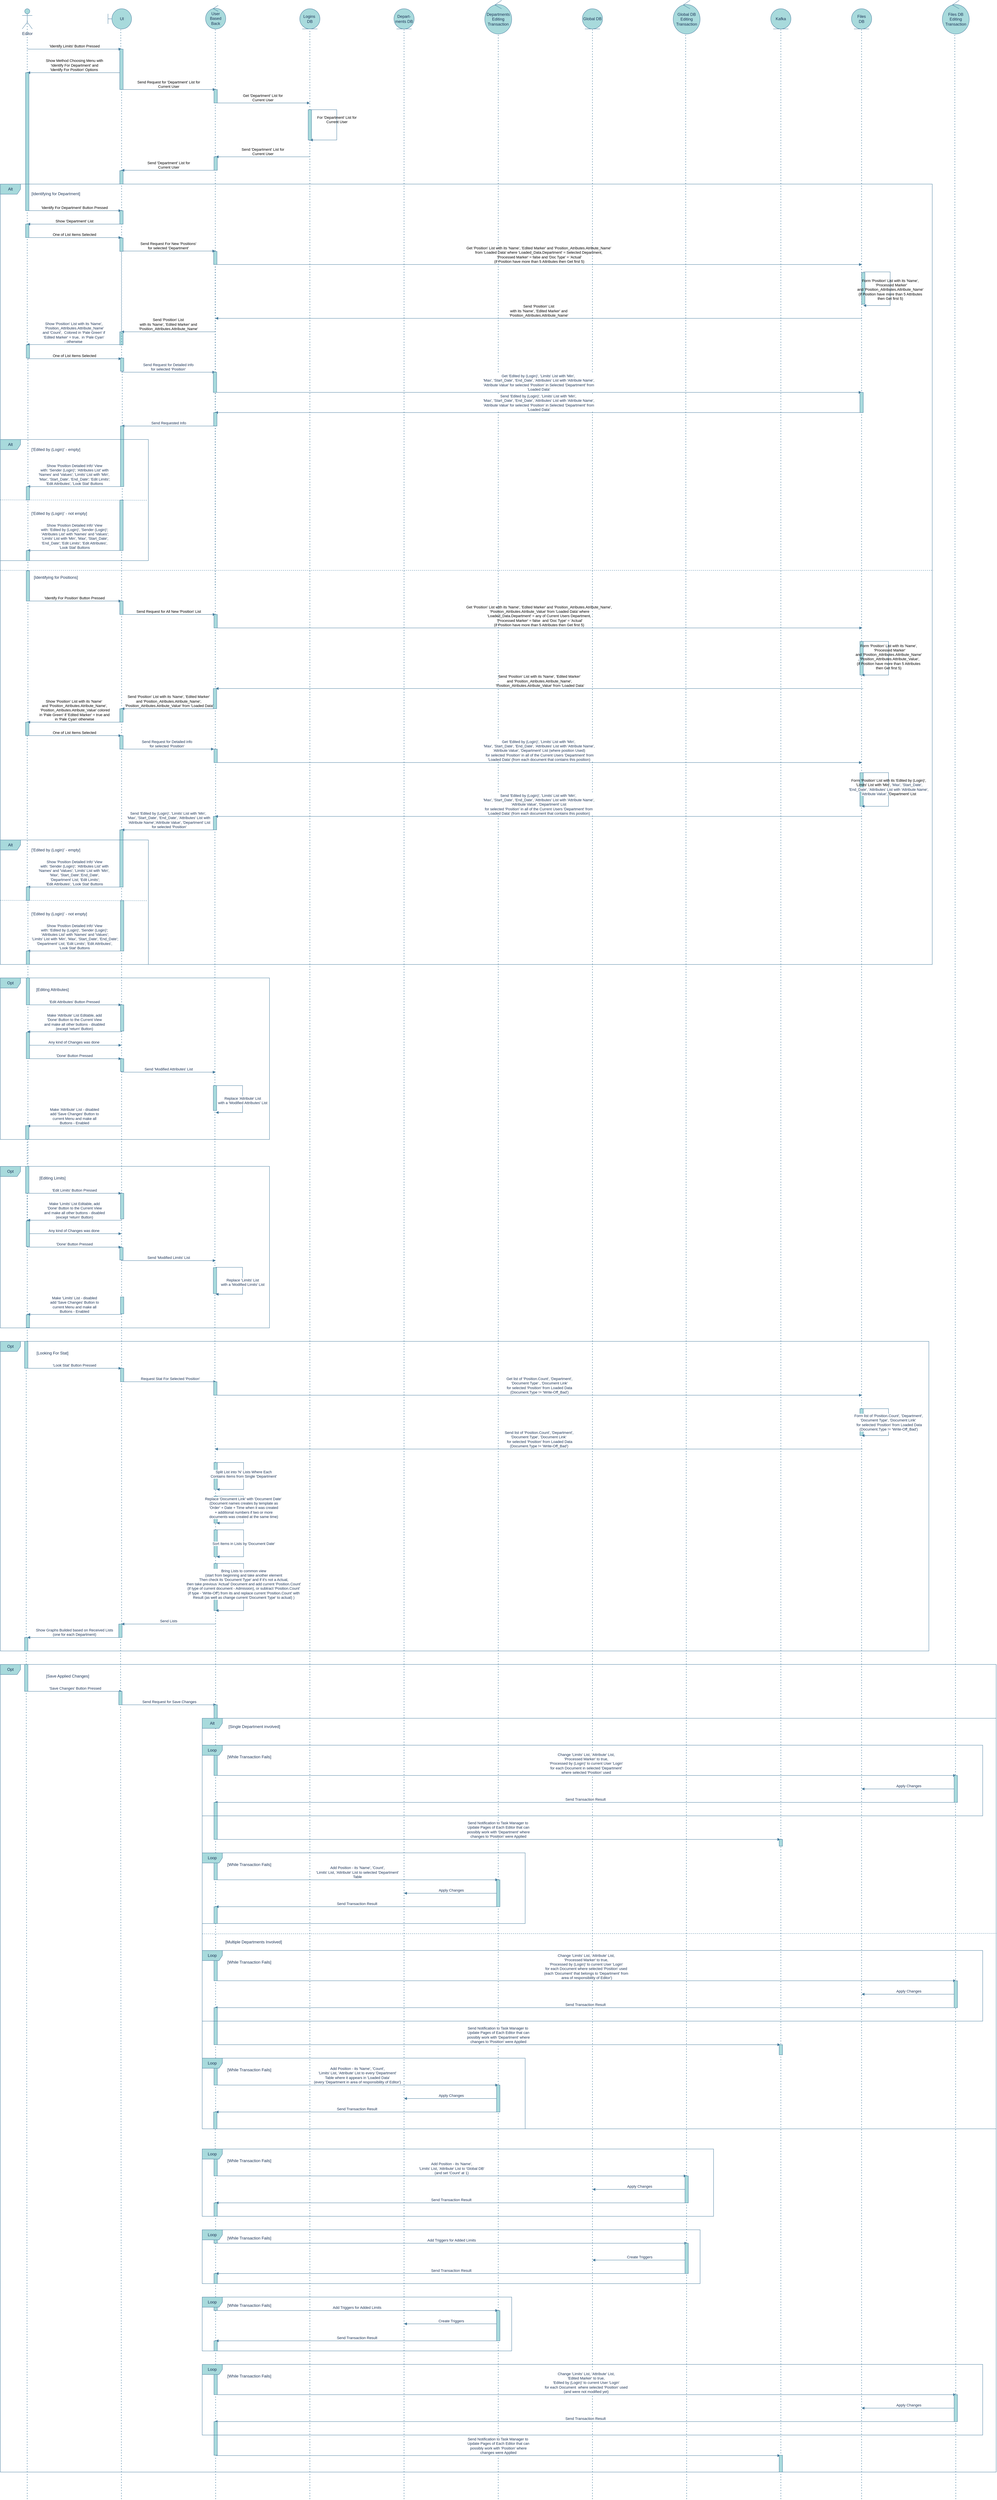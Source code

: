 <mxfile version="22.0.8" type="device">
  <diagram name="Страница — 1" id="y6pTLPqtyWlKdHgwh0yr">
    <mxGraphModel dx="1026" dy="692" grid="1" gridSize="10" guides="1" tooltips="1" connect="1" arrows="1" fold="1" page="1" pageScale="1" pageWidth="3300" pageHeight="7800" math="0" shadow="0">
      <root>
        <mxCell id="0" />
        <mxCell id="1" parent="0" />
        <mxCell id="8YBzzsaCRFm_Jh2mpbnK-1" value="Editor&lt;br&gt;" style="shape=umlActor;verticalLabelPosition=bottom;verticalAlign=top;html=1;labelBackgroundColor=none;fillColor=#A8DADC;strokeColor=#457B9D;fontColor=#1D3557;" vertex="1" parent="1">
          <mxGeometry x="105" y="80" width="30" height="60" as="geometry" />
        </mxCell>
        <mxCell id="8YBzzsaCRFm_Jh2mpbnK-2" value="UI" style="shape=umlBoundary;whiteSpace=wrap;html=1;strokeColor=#457B9D;fontColor=#1D3557;fillColor=#A8DADC;labelBackgroundColor=none;" vertex="1" parent="1">
          <mxGeometry x="360" y="80" width="70" height="60" as="geometry" />
        </mxCell>
        <mxCell id="8YBzzsaCRFm_Jh2mpbnK-3" value="User Based&lt;br&gt;Back" style="ellipse;shape=umlControl;whiteSpace=wrap;html=1;strokeColor=#457B9D;fontColor=#1D3557;fillColor=#A8DADC;labelBackgroundColor=none;" vertex="1" parent="1">
          <mxGeometry x="650" y="70" width="60" height="70" as="geometry" />
        </mxCell>
        <mxCell id="8YBzzsaCRFm_Jh2mpbnK-4" value="Logins&amp;nbsp;&lt;br&gt;DB" style="ellipse;shape=umlEntity;whiteSpace=wrap;html=1;strokeColor=#457B9D;fontColor=#1D3557;fillColor=#A8DADC;labelBackgroundColor=none;" vertex="1" parent="1">
          <mxGeometry x="930" y="80" width="60" height="60" as="geometry" />
        </mxCell>
        <mxCell id="8YBzzsaCRFm_Jh2mpbnK-5" value="Depart-ments DB" style="ellipse;shape=umlEntity;whiteSpace=wrap;html=1;strokeColor=#457B9D;fontColor=#1D3557;fillColor=#A8DADC;labelBackgroundColor=none;" vertex="1" parent="1">
          <mxGeometry x="1210" y="80" width="60" height="60" as="geometry" />
        </mxCell>
        <mxCell id="8YBzzsaCRFm_Jh2mpbnK-6" value="Global DB" style="ellipse;shape=umlEntity;whiteSpace=wrap;html=1;strokeColor=#457B9D;fontColor=#1D3557;fillColor=#A8DADC;labelBackgroundColor=none;" vertex="1" parent="1">
          <mxGeometry x="1770" y="80" width="60" height="60" as="geometry" />
        </mxCell>
        <mxCell id="8YBzzsaCRFm_Jh2mpbnK-7" value="Departments Editing&lt;br&gt;Transaction" style="ellipse;shape=umlControl;whiteSpace=wrap;html=1;strokeColor=#457B9D;fontColor=#1D3557;fillColor=#A8DADC;labelBackgroundColor=none;" vertex="1" parent="1">
          <mxGeometry x="1480" y="55" width="80" height="100" as="geometry" />
        </mxCell>
        <mxCell id="8YBzzsaCRFm_Jh2mpbnK-8" value="Global DB&lt;br&gt;Editing&lt;br&gt;Transaction" style="ellipse;shape=umlControl;whiteSpace=wrap;html=1;strokeColor=#457B9D;fontColor=#1D3557;fillColor=#A8DADC;labelBackgroundColor=none;" vertex="1" parent="1">
          <mxGeometry x="2040" y="55" width="80" height="100" as="geometry" />
        </mxCell>
        <mxCell id="8YBzzsaCRFm_Jh2mpbnK-9" value="Kafka" style="ellipse;shape=umlEntity;whiteSpace=wrap;html=1;strokeColor=#457B9D;fontColor=#1D3557;fillColor=#A8DADC;labelBackgroundColor=none;" vertex="1" parent="1">
          <mxGeometry x="2330" y="80" width="60" height="60" as="geometry" />
        </mxCell>
        <mxCell id="8YBzzsaCRFm_Jh2mpbnK-10" value="" style="endArrow=none;dashed=1;html=1;dashPattern=1 3;strokeWidth=2;rounded=0;entryX=0.5;entryY=0.5;entryDx=0;entryDy=0;entryPerimeter=0;labelBackgroundColor=none;strokeColor=#457B9D;fontColor=default;" edge="1" parent="1" source="8YBzzsaCRFm_Jh2mpbnK-249" target="8YBzzsaCRFm_Jh2mpbnK-1">
          <mxGeometry width="50" height="50" relative="1" as="geometry">
            <mxPoint x="120" y="7521" as="sourcePoint" />
            <mxPoint x="190" y="290" as="targetPoint" />
          </mxGeometry>
        </mxCell>
        <mxCell id="8YBzzsaCRFm_Jh2mpbnK-11" value="" style="endArrow=none;dashed=1;html=1;dashPattern=1 3;strokeWidth=2;rounded=0;entryX=0.543;entryY=0.983;entryDx=0;entryDy=0;entryPerimeter=0;labelBackgroundColor=none;strokeColor=#457B9D;fontColor=default;" edge="1" parent="1" source="8YBzzsaCRFm_Jh2mpbnK-247" target="8YBzzsaCRFm_Jh2mpbnK-2">
          <mxGeometry width="50" height="50" relative="1" as="geometry">
            <mxPoint x="400" y="7521" as="sourcePoint" />
            <mxPoint x="400" y="170" as="targetPoint" />
          </mxGeometry>
        </mxCell>
        <mxCell id="8YBzzsaCRFm_Jh2mpbnK-12" value="" style="endArrow=none;dashed=1;html=1;dashPattern=1 3;strokeWidth=2;rounded=0;entryX=0.483;entryY=1.014;entryDx=0;entryDy=0;entryPerimeter=0;labelBackgroundColor=none;strokeColor=#457B9D;fontColor=default;" edge="1" parent="1" source="8YBzzsaCRFm_Jh2mpbnK-291" target="8YBzzsaCRFm_Jh2mpbnK-3">
          <mxGeometry width="50" height="50" relative="1" as="geometry">
            <mxPoint x="681" y="7521" as="sourcePoint" />
            <mxPoint x="681" y="170" as="targetPoint" />
          </mxGeometry>
        </mxCell>
        <mxCell id="8YBzzsaCRFm_Jh2mpbnK-13" value="" style="endArrow=none;dashed=1;html=1;dashPattern=1 3;strokeWidth=2;rounded=0;entryX=0.5;entryY=1;entryDx=0;entryDy=0;labelBackgroundColor=none;strokeColor=#457B9D;fontColor=default;" edge="1" parent="1" source="8YBzzsaCRFm_Jh2mpbnK-252" target="8YBzzsaCRFm_Jh2mpbnK-4">
          <mxGeometry width="50" height="50" relative="1" as="geometry">
            <mxPoint x="960" y="7521" as="sourcePoint" />
            <mxPoint x="959" y="170" as="targetPoint" />
          </mxGeometry>
        </mxCell>
        <mxCell id="8YBzzsaCRFm_Jh2mpbnK-14" value="" style="endArrow=none;dashed=1;html=1;dashPattern=1 3;strokeWidth=2;rounded=0;labelBackgroundColor=none;strokeColor=#457B9D;fontColor=default;" edge="1" parent="1">
          <mxGeometry width="50" height="50" relative="1" as="geometry">
            <mxPoint x="1240" y="7480" as="sourcePoint" />
            <mxPoint x="1240" y="140" as="targetPoint" />
          </mxGeometry>
        </mxCell>
        <mxCell id="8YBzzsaCRFm_Jh2mpbnK-15" value="" style="endArrow=none;dashed=1;html=1;dashPattern=1 3;strokeWidth=2;rounded=0;entryX=0.5;entryY=1.02;entryDx=0;entryDy=0;entryPerimeter=0;labelBackgroundColor=none;strokeColor=#457B9D;fontColor=default;" edge="1" parent="1" target="8YBzzsaCRFm_Jh2mpbnK-7">
          <mxGeometry width="50" height="50" relative="1" as="geometry">
            <mxPoint x="1520" y="7480" as="sourcePoint" />
            <mxPoint x="1520" y="170" as="targetPoint" />
          </mxGeometry>
        </mxCell>
        <mxCell id="8YBzzsaCRFm_Jh2mpbnK-16" value="" style="endArrow=none;dashed=1;html=1;dashPattern=1 3;strokeWidth=2;rounded=0;entryX=0.5;entryY=1;entryDx=0;entryDy=0;labelBackgroundColor=none;strokeColor=#457B9D;fontColor=default;" edge="1" parent="1" target="8YBzzsaCRFm_Jh2mpbnK-6">
          <mxGeometry width="50" height="50" relative="1" as="geometry">
            <mxPoint x="1800" y="7480" as="sourcePoint" />
            <mxPoint x="1799.5" y="155" as="targetPoint" />
          </mxGeometry>
        </mxCell>
        <mxCell id="8YBzzsaCRFm_Jh2mpbnK-17" value="" style="endArrow=none;dashed=1;html=1;dashPattern=1 3;strokeWidth=2;rounded=0;entryX=0.463;entryY=0.98;entryDx=0;entryDy=0;entryPerimeter=0;labelBackgroundColor=none;strokeColor=#457B9D;fontColor=default;" edge="1" parent="1" target="8YBzzsaCRFm_Jh2mpbnK-8">
          <mxGeometry width="50" height="50" relative="1" as="geometry">
            <mxPoint x="2080" y="7480" as="sourcePoint" />
            <mxPoint x="2080" y="170" as="targetPoint" />
          </mxGeometry>
        </mxCell>
        <mxCell id="8YBzzsaCRFm_Jh2mpbnK-18" value="" style="endArrow=none;dashed=1;html=1;dashPattern=1 3;strokeWidth=2;rounded=0;entryX=0.5;entryY=1;entryDx=0;entryDy=0;labelBackgroundColor=none;strokeColor=#457B9D;fontColor=default;" edge="1" parent="1" target="8YBzzsaCRFm_Jh2mpbnK-9">
          <mxGeometry width="50" height="50" relative="1" as="geometry">
            <mxPoint x="2360" y="7480" as="sourcePoint" />
            <mxPoint x="2358.75" y="155" as="targetPoint" />
          </mxGeometry>
        </mxCell>
        <mxCell id="8YBzzsaCRFm_Jh2mpbnK-19" value="&#39;Identify Limits&#39; Button Pressed" style="html=1;verticalAlign=bottom;endArrow=block;curved=0;rounded=0;labelBackgroundColor=none;strokeColor=#457B9D;fontColor=default;" edge="1" parent="1">
          <mxGeometry width="80" relative="1" as="geometry">
            <mxPoint x="120" y="200" as="sourcePoint" />
            <mxPoint x="400" y="200" as="targetPoint" />
          </mxGeometry>
        </mxCell>
        <mxCell id="8YBzzsaCRFm_Jh2mpbnK-20" value="Show Method Choosing Menu with&lt;br&gt;&#39;Identify For Department&#39; and&lt;br&gt;&#39;Identify For Position&#39; Options&amp;nbsp;" style="html=1;verticalAlign=bottom;endArrow=block;curved=0;rounded=0;labelBackgroundColor=none;strokeColor=#457B9D;fontColor=default;" edge="1" parent="1">
          <mxGeometry width="80" relative="1" as="geometry">
            <mxPoint x="400" y="270" as="sourcePoint" />
            <mxPoint x="120" y="270" as="targetPoint" />
          </mxGeometry>
        </mxCell>
        <mxCell id="8YBzzsaCRFm_Jh2mpbnK-21" value="&#39;Identify For Department&#39; Button Pressed" style="html=1;verticalAlign=bottom;endArrow=block;curved=0;rounded=0;labelBackgroundColor=none;strokeColor=#457B9D;fontColor=default;" edge="1" parent="1">
          <mxGeometry width="80" relative="1" as="geometry">
            <mxPoint x="120" y="680" as="sourcePoint" />
            <mxPoint x="400" y="680" as="targetPoint" />
          </mxGeometry>
        </mxCell>
        <mxCell id="8YBzzsaCRFm_Jh2mpbnK-22" value="Send Request for &#39;Department&#39; List for&lt;br&gt;Current User" style="html=1;verticalAlign=bottom;endArrow=block;curved=0;rounded=0;labelBackgroundColor=none;strokeColor=#457B9D;fontColor=default;" edge="1" parent="1">
          <mxGeometry width="80" relative="1" as="geometry">
            <mxPoint x="400" y="320" as="sourcePoint" />
            <mxPoint x="680" y="320" as="targetPoint" />
          </mxGeometry>
        </mxCell>
        <mxCell id="8YBzzsaCRFm_Jh2mpbnK-23" value="Get &#39;Department&#39; List for&lt;br&gt;Current User" style="html=1;verticalAlign=bottom;endArrow=block;curved=0;rounded=0;labelBackgroundColor=none;strokeColor=#457B9D;fontColor=default;" edge="1" parent="1">
          <mxGeometry width="80" relative="1" as="geometry">
            <mxPoint x="680" y="360" as="sourcePoint" />
            <mxPoint x="960" y="360" as="targetPoint" />
          </mxGeometry>
        </mxCell>
        <mxCell id="8YBzzsaCRFm_Jh2mpbnK-24" value="For &#39;Department&#39; List for&lt;br&gt;Current User" style="html=1;verticalAlign=bottom;endArrow=block;curved=0;rounded=0;labelBackgroundColor=none;strokeColor=#457B9D;fontColor=default;" edge="1" parent="1">
          <mxGeometry width="80" relative="1" as="geometry">
            <mxPoint x="960" y="380" as="sourcePoint" />
            <mxPoint x="960" y="470" as="targetPoint" />
            <Array as="points">
              <mxPoint x="1040" y="380" />
              <mxPoint x="1040" y="470" />
            </Array>
          </mxGeometry>
        </mxCell>
        <mxCell id="8YBzzsaCRFm_Jh2mpbnK-25" value="Send &#39;Department&#39; List for&lt;br&gt;Current User" style="html=1;verticalAlign=bottom;endArrow=block;curved=0;rounded=0;labelBackgroundColor=none;strokeColor=#457B9D;fontColor=default;" edge="1" parent="1">
          <mxGeometry width="80" relative="1" as="geometry">
            <mxPoint x="960" y="520" as="sourcePoint" />
            <mxPoint x="680" y="520" as="targetPoint" />
          </mxGeometry>
        </mxCell>
        <mxCell id="8YBzzsaCRFm_Jh2mpbnK-26" value="Send &#39;Department&#39; List for&lt;br&gt;Current User" style="html=1;verticalAlign=bottom;endArrow=block;curved=0;rounded=0;labelBackgroundColor=none;strokeColor=#457B9D;fontColor=default;" edge="1" parent="1">
          <mxGeometry width="80" relative="1" as="geometry">
            <mxPoint x="680" y="560" as="sourcePoint" />
            <mxPoint x="400" y="560" as="targetPoint" />
          </mxGeometry>
        </mxCell>
        <mxCell id="8YBzzsaCRFm_Jh2mpbnK-27" value="Show &#39;Department&#39; List" style="html=1;verticalAlign=bottom;endArrow=block;curved=0;rounded=0;labelBackgroundColor=none;strokeColor=#457B9D;fontColor=default;" edge="1" parent="1">
          <mxGeometry width="80" relative="1" as="geometry">
            <mxPoint x="400" y="720" as="sourcePoint" />
            <mxPoint x="120" y="720" as="targetPoint" />
          </mxGeometry>
        </mxCell>
        <mxCell id="8YBzzsaCRFm_Jh2mpbnK-28" value="One of List Items Selected" style="html=1;verticalAlign=bottom;endArrow=block;curved=0;rounded=0;labelBackgroundColor=none;strokeColor=#457B9D;fontColor=default;" edge="1" parent="1">
          <mxGeometry width="80" relative="1" as="geometry">
            <mxPoint x="120" y="760" as="sourcePoint" />
            <mxPoint x="400" y="760" as="targetPoint" />
          </mxGeometry>
        </mxCell>
        <mxCell id="8YBzzsaCRFm_Jh2mpbnK-31" value="Send Request For New &#39;Positions&#39; &lt;br&gt;for&amp;nbsp;selected &#39;Department&#39;" style="html=1;verticalAlign=bottom;endArrow=block;curved=0;rounded=0;strokeColor=#457B9D;fontColor=default;fillColor=#A8DADC;labelBackgroundColor=none;" edge="1" parent="1">
          <mxGeometry width="80" relative="1" as="geometry">
            <mxPoint x="399" y="800" as="sourcePoint" />
            <mxPoint x="679" y="800" as="targetPoint" />
          </mxGeometry>
        </mxCell>
        <mxCell id="8YBzzsaCRFm_Jh2mpbnK-32" value="Get &#39;Position&#39; List with its &#39;Name&#39;, &#39;Edited Marker&#39; and &#39;Position_Atributes.Atribute_Name&#39; &lt;br&gt;from &#39;Loaded Data&#39; where &#39;Loaded_Data.Department&#39; = Selected Department,&lt;br&gt;&amp;nbsp;&#39;Processed Marker&#39; = false&amp;nbsp;and &#39;Doc Type&#39; = &#39;Actual&#39;&lt;br&gt;&amp;nbsp;(if Position have more than 5 Attributes&amp;nbsp;then Get first 5)" style="html=1;verticalAlign=bottom;endArrow=block;curved=0;rounded=0;strokeColor=#457B9D;fontColor=default;fillColor=#A8DADC;labelBackgroundColor=none;" edge="1" parent="1">
          <mxGeometry width="80" relative="1" as="geometry">
            <mxPoint x="679" y="840" as="sourcePoint" />
            <mxPoint x="2601" y="840" as="targetPoint" />
            <mxPoint as="offset" />
          </mxGeometry>
        </mxCell>
        <mxCell id="8YBzzsaCRFm_Jh2mpbnK-33" value="Send &#39;Position&#39; List&lt;br&gt;with its &#39;Name&#39;, &#39;Edited Marker&#39; and &lt;br&gt;&#39;Position_Attributes.Attribute_Name&#39;" style="html=1;verticalAlign=bottom;endArrow=block;curved=0;rounded=0;strokeColor=#457B9D;fontColor=default;fillColor=#A8DADC;labelBackgroundColor=none;" edge="1" parent="1">
          <mxGeometry width="80" relative="1" as="geometry">
            <mxPoint x="2601" y="1000" as="sourcePoint" />
            <mxPoint x="679" y="1000" as="targetPoint" />
            <mxPoint as="offset" />
          </mxGeometry>
        </mxCell>
        <mxCell id="8YBzzsaCRFm_Jh2mpbnK-34" value="Send &#39;Position&#39; List&lt;br&gt;with its &#39;Name&#39;,&amp;nbsp;&#39;Edited Marker&#39;&amp;nbsp;and &lt;br&gt;&#39;Position_Attributes.Attribute_Name&#39;" style="html=1;verticalAlign=bottom;endArrow=block;curved=0;rounded=0;strokeColor=#457B9D;fontColor=default;fillColor=#A8DADC;labelBackgroundColor=none;" edge="1" parent="1">
          <mxGeometry width="80" relative="1" as="geometry">
            <mxPoint x="679" y="1040" as="sourcePoint" />
            <mxPoint x="399" y="1040" as="targetPoint" />
          </mxGeometry>
        </mxCell>
        <mxCell id="8YBzzsaCRFm_Jh2mpbnK-35" value="" style="endArrow=none;dashed=1;html=1;dashPattern=1 3;strokeWidth=2;rounded=0;strokeColor=#457B9D;fontColor=default;fillColor=#A8DADC;entryX=0.571;entryY=1.033;entryDx=0;entryDy=0;entryPerimeter=0;labelBackgroundColor=none;" edge="1" parent="1">
          <mxGeometry width="50" height="50" relative="1" as="geometry">
            <mxPoint x="400" y="1042" as="sourcePoint" />
            <mxPoint x="400" y="800" as="targetPoint" />
          </mxGeometry>
        </mxCell>
        <mxCell id="8YBzzsaCRFm_Jh2mpbnK-36" value="" style="endArrow=none;dashed=1;html=1;dashPattern=1 3;strokeWidth=2;rounded=0;strokeColor=#457B9D;fontColor=default;fillColor=#A8DADC;entryX=0.483;entryY=1.029;entryDx=0;entryDy=0;entryPerimeter=0;labelBackgroundColor=none;" edge="1" parent="1" target="8YBzzsaCRFm_Jh2mpbnK-37">
          <mxGeometry width="50" height="50" relative="1" as="geometry">
            <mxPoint x="678.83" y="1801" as="sourcePoint" />
            <mxPoint x="679" y="562" as="targetPoint" />
          </mxGeometry>
        </mxCell>
        <mxCell id="8YBzzsaCRFm_Jh2mpbnK-37" value="" style="html=1;points=[[0,0,0,0,5],[0,1,0,0,-5],[1,0,0,0,5],[1,1,0,0,-5]];perimeter=orthogonalPerimeter;outlineConnect=0;targetShapes=umlLifeline;portConstraint=eastwest;newEdgeStyle={&quot;curved&quot;:0,&quot;rounded&quot;:0};strokeColor=#457B9D;fontColor=#1D3557;fillColor=#A8DADC;labelBackgroundColor=none;" vertex="1" parent="1">
          <mxGeometry x="674" y="801" width="10" height="39" as="geometry" />
        </mxCell>
        <mxCell id="8YBzzsaCRFm_Jh2mpbnK-41" value="Files&lt;br&gt;DB" style="ellipse;shape=umlEntity;whiteSpace=wrap;html=1;strokeColor=#457B9D;fontColor=#1D3557;fillColor=#A8DADC;labelBackgroundColor=none;" vertex="1" parent="1">
          <mxGeometry x="2570" y="80" width="60" height="60" as="geometry" />
        </mxCell>
        <mxCell id="8YBzzsaCRFm_Jh2mpbnK-42" value="" style="endArrow=none;dashed=1;html=1;dashPattern=1 3;strokeWidth=2;rounded=0;entryX=0.5;entryY=1;entryDx=0;entryDy=0;labelBackgroundColor=none;strokeColor=#457B9D;fontColor=default;" edge="1" parent="1" target="8YBzzsaCRFm_Jh2mpbnK-41">
          <mxGeometry width="50" height="50" relative="1" as="geometry">
            <mxPoint x="2600" y="7480" as="sourcePoint" />
            <mxPoint x="2598.75" y="155" as="targetPoint" />
          </mxGeometry>
        </mxCell>
        <mxCell id="8YBzzsaCRFm_Jh2mpbnK-43" value="" style="html=1;points=[[0,0,0,0,5],[0,1,0,0,-5],[1,0,0,0,5],[1,1,0,0,-5]];perimeter=orthogonalPerimeter;outlineConnect=0;targetShapes=umlLifeline;portConstraint=eastwest;newEdgeStyle={&quot;curved&quot;:0,&quot;rounded&quot;:0};strokeColor=#457B9D;fontColor=#1D3557;fillColor=#A8DADC;labelBackgroundColor=none;" vertex="1" parent="1">
          <mxGeometry x="2600" y="864" width="10" height="94" as="geometry" />
        </mxCell>
        <mxCell id="8YBzzsaCRFm_Jh2mpbnK-44" value="Form &#39;Position&#39; List&amp;nbsp;with its &#39;Name&#39;,&lt;br&gt;&amp;nbsp; &#39;Processed Marker&#39; &lt;br&gt;and &#39;Position_Attributes.Attribute_Name&#39;&lt;br&gt;(if Position have more than 5 Attributes&lt;br&gt;then Get first 5)" style="html=1;verticalAlign=bottom;endArrow=block;curved=0;rounded=0;strokeColor=#457B9D;fontColor=default;fillColor=#A8DADC;labelBackgroundColor=none;" edge="1" parent="1">
          <mxGeometry x="0.292" width="80" relative="1" as="geometry">
            <mxPoint x="2605" y="862" as="sourcePoint" />
            <mxPoint x="2605" y="962" as="targetPoint" />
            <Array as="points">
              <mxPoint x="2685" y="862" />
              <mxPoint x="2685" y="962" />
            </Array>
            <mxPoint as="offset" />
          </mxGeometry>
        </mxCell>
        <mxCell id="8YBzzsaCRFm_Jh2mpbnK-45" value="Show &#39;Position&#39; List&amp;nbsp;with its &#39;Name&#39;,&lt;br&gt;&amp;nbsp;&#39;Position_Attributes.Attribute_Name&#39;&lt;br&gt;and &#39;Count&#39;, &amp;nbsp;Colored in &#39;Pale Green&#39; if&lt;br&gt;&#39;Edited Marker&#39; = true,&amp;nbsp;&amp;nbsp;in &#39;Pale Cyan&#39;&lt;br&gt;- otherwise&amp;nbsp;" style="html=1;verticalAlign=bottom;endArrow=block;curved=0;rounded=0;strokeColor=#457B9D;fontColor=#1D3557;fillColor=#A8DADC;" edge="1" parent="1">
          <mxGeometry width="80" relative="1" as="geometry">
            <mxPoint x="398" y="1078" as="sourcePoint" />
            <mxPoint x="118" y="1078" as="targetPoint" />
          </mxGeometry>
        </mxCell>
        <mxCell id="8YBzzsaCRFm_Jh2mpbnK-46" value="" style="html=1;points=[[0,0,0,0,5],[0,1,0,0,-5],[1,0,0,0,5],[1,1,0,0,-5]];perimeter=orthogonalPerimeter;outlineConnect=0;targetShapes=umlLifeline;portConstraint=eastwest;newEdgeStyle={&quot;curved&quot;:0,&quot;rounded&quot;:0};strokeColor=#457B9D;fontColor=#1D3557;fillColor=#A8DADC;" vertex="1" parent="1">
          <mxGeometry x="395" y="1040" width="10" height="39" as="geometry" />
        </mxCell>
        <mxCell id="8YBzzsaCRFm_Jh2mpbnK-47" value="One of List Items Selected" style="html=1;verticalAlign=bottom;endArrow=block;curved=0;rounded=0;labelBackgroundColor=none;strokeColor=#457B9D;fontColor=default;" edge="1" parent="1">
          <mxGeometry width="80" relative="1" as="geometry">
            <mxPoint x="120" y="1120" as="sourcePoint" />
            <mxPoint x="400" y="1120" as="targetPoint" />
          </mxGeometry>
        </mxCell>
        <mxCell id="8YBzzsaCRFm_Jh2mpbnK-48" value="Send Request for Detailed info&lt;br&gt;for selected &#39;Position&#39;" style="html=1;verticalAlign=bottom;endArrow=block;curved=0;rounded=0;strokeColor=#457B9D;fontColor=#1D3557;fillColor=#A8DADC;" edge="1" parent="1">
          <mxGeometry width="80" relative="1" as="geometry">
            <mxPoint x="399" y="1160" as="sourcePoint" />
            <mxPoint x="679" y="1160" as="targetPoint" />
            <mxPoint as="offset" />
          </mxGeometry>
        </mxCell>
        <mxCell id="8YBzzsaCRFm_Jh2mpbnK-49" value="Get &#39;Edited by (Login)&#39;, &#39;Limits&#39; List with &#39;Min&#39;,&amp;nbsp;&lt;br&gt;&#39;Max&#39;, &#39;Start_Date&#39;, &#39;End_Date&#39;, &#39;Attributes&#39; List with &#39;Attribute Name&#39;,&lt;br&gt;&#39;Attribute Value&#39;&amp;nbsp;for selected &#39;Position&#39; in Selected &#39;Department&#39; from&lt;br&gt;&#39;Loaded Data&#39;" style="html=1;verticalAlign=bottom;endArrow=block;curved=0;rounded=0;strokeColor=#457B9D;fontColor=#1D3557;fillColor=#A8DADC;" edge="1" parent="1">
          <mxGeometry width="80" relative="1" as="geometry">
            <mxPoint x="679" y="1220" as="sourcePoint" />
            <mxPoint x="2600" y="1220" as="targetPoint" />
          </mxGeometry>
        </mxCell>
        <mxCell id="8YBzzsaCRFm_Jh2mpbnK-51" value="Files DB&lt;br&gt;Editing&lt;br&gt;Transaction" style="ellipse;shape=umlControl;whiteSpace=wrap;html=1;strokeColor=#457B9D;fontColor=#1D3557;fillColor=#A8DADC;labelBackgroundColor=none;" vertex="1" parent="1">
          <mxGeometry x="2840" y="55" width="80" height="100" as="geometry" />
        </mxCell>
        <mxCell id="8YBzzsaCRFm_Jh2mpbnK-52" value="" style="endArrow=none;dashed=1;html=1;dashPattern=1 3;strokeWidth=2;rounded=0;entryX=0.463;entryY=0.98;entryDx=0;entryDy=0;entryPerimeter=0;labelBackgroundColor=none;strokeColor=#457B9D;fontColor=default;" edge="1" parent="1" target="8YBzzsaCRFm_Jh2mpbnK-51">
          <mxGeometry width="50" height="50" relative="1" as="geometry">
            <mxPoint x="2880" y="7480" as="sourcePoint" />
            <mxPoint x="2880" y="170" as="targetPoint" />
          </mxGeometry>
        </mxCell>
        <mxCell id="8YBzzsaCRFm_Jh2mpbnK-68" value="Send &#39;Edited by (Login)&#39;, &#39;Limits&#39; List with &#39;Min&#39;,&amp;nbsp;&lt;br&gt;&#39;Max&#39;, &#39;Start_Date&#39;, &#39;End_Date&#39;, &#39;Attributes&#39; List with &#39;Attribute Name&#39;,&lt;br&gt;&#39;Attribute Value&#39;&amp;nbsp;for selected &#39;Position&#39; in Selected &#39;Department&#39; from&lt;br&gt;&#39;Loaded Data&#39;" style="html=1;verticalAlign=bottom;endArrow=block;curved=0;rounded=0;strokeColor=#457B9D;fontColor=#1D3557;fillColor=#A8DADC;" edge="1" parent="1">
          <mxGeometry width="80" relative="1" as="geometry">
            <mxPoint x="2602" y="1280" as="sourcePoint" />
            <mxPoint x="678" y="1280" as="targetPoint" />
          </mxGeometry>
        </mxCell>
        <mxCell id="8YBzzsaCRFm_Jh2mpbnK-69" value="Send Requested Info" style="html=1;verticalAlign=bottom;endArrow=block;curved=0;rounded=0;strokeColor=#457B9D;fontColor=#1D3557;fillColor=#A8DADC;" edge="1" parent="1">
          <mxGeometry width="80" relative="1" as="geometry">
            <mxPoint x="680" y="1320" as="sourcePoint" />
            <mxPoint x="400" y="1320" as="targetPoint" />
            <mxPoint as="offset" />
          </mxGeometry>
        </mxCell>
        <mxCell id="8YBzzsaCRFm_Jh2mpbnK-70" value="Show &#39;Position Detailed Info&#39; View&lt;br&gt;with: &#39;Sender (Login)&#39;; &#39;Attributes List&#39; with&lt;br&gt;&#39;Names&#39; and &#39;Values&#39;; &#39;Limits&#39; List with &#39;Min&#39;,&amp;nbsp;&lt;br style=&quot;border-color: var(--border-color);&quot;&gt;&#39;Max&#39;, &#39;Start_Date&#39;, &#39;End_Date&#39;; &#39;Edit Limits&#39;;&lt;br&gt;&#39;Edit Attributes&#39;, &#39;Look Stat&#39; Buttons" style="html=1;verticalAlign=bottom;endArrow=block;curved=0;rounded=0;strokeColor=#457B9D;fontColor=#1D3557;fillColor=#A8DADC;" edge="1" parent="1">
          <mxGeometry width="80" relative="1" as="geometry">
            <mxPoint x="400" y="1500" as="sourcePoint" />
            <mxPoint x="120" y="1500" as="targetPoint" />
            <mxPoint as="offset" />
          </mxGeometry>
        </mxCell>
        <mxCell id="8YBzzsaCRFm_Jh2mpbnK-73" value="Show &#39;Position Detailed Info&#39; View&lt;br&gt;with: &#39;Edited by (Login)&#39;, &#39;Sender (Login)&#39;;&lt;br&gt;&amp;nbsp;&#39;Attributes List&#39; with&amp;nbsp;&#39;Names&#39; and &#39;Values&#39;;&lt;br&gt;&amp;nbsp;&#39;Limits&#39; List with &#39;Min&#39;,&amp;nbsp;&#39;Max&#39;, &#39;Start_Date&#39;, &lt;br&gt;&#39;End_Date&#39;; &#39;Edit Limits&#39;;&amp;nbsp;&#39;Edit Attributes&#39;, &lt;br&gt;&#39;Look Stat&#39; Buttons" style="html=1;verticalAlign=bottom;endArrow=block;curved=0;rounded=0;strokeColor=#457B9D;fontColor=#1D3557;fillColor=#A8DADC;" edge="1" parent="1">
          <mxGeometry width="80" relative="1" as="geometry">
            <mxPoint x="400" y="1690" as="sourcePoint" />
            <mxPoint x="120" y="1690" as="targetPoint" />
            <mxPoint as="offset" />
          </mxGeometry>
        </mxCell>
        <mxCell id="8YBzzsaCRFm_Jh2mpbnK-75" value="[&#39;Edited by (Login)&#39; - not empty]" style="text;html=1;strokeColor=none;fillColor=none;align=center;verticalAlign=middle;whiteSpace=wrap;rounded=0;fontColor=#1D3557;" vertex="1" parent="1">
          <mxGeometry x="90" y="1560" width="250" height="40" as="geometry" />
        </mxCell>
        <mxCell id="8YBzzsaCRFm_Jh2mpbnK-77" value="[Identifying for Department]" style="text;html=1;strokeColor=none;fillColor=none;align=center;verticalAlign=middle;whiteSpace=wrap;rounded=0;fontColor=#1D3557;" vertex="1" parent="1">
          <mxGeometry x="80" y="610" width="250" height="40" as="geometry" />
        </mxCell>
        <mxCell id="8YBzzsaCRFm_Jh2mpbnK-78" value="[Identifying for Positions]" style="text;html=1;strokeColor=none;fillColor=none;align=center;verticalAlign=middle;whiteSpace=wrap;rounded=0;fontColor=#1D3557;" vertex="1" parent="1">
          <mxGeometry x="80" y="1750" width="250" height="40" as="geometry" />
        </mxCell>
        <mxCell id="8YBzzsaCRFm_Jh2mpbnK-79" value="&#39;Identify For Position&#39; Button Pressed" style="html=1;verticalAlign=bottom;endArrow=block;curved=0;rounded=0;labelBackgroundColor=none;strokeColor=#457B9D;fontColor=default;" edge="1" parent="1">
          <mxGeometry width="80" relative="1" as="geometry">
            <mxPoint x="120" y="1840" as="sourcePoint" />
            <mxPoint x="400" y="1840" as="targetPoint" />
          </mxGeometry>
        </mxCell>
        <mxCell id="8YBzzsaCRFm_Jh2mpbnK-80" value="Send Request for All New &#39;Position&#39; List" style="html=1;verticalAlign=bottom;endArrow=block;curved=0;rounded=0;labelBackgroundColor=none;strokeColor=#457B9D;fontColor=default;" edge="1" parent="1">
          <mxGeometry width="80" relative="1" as="geometry">
            <mxPoint x="400" y="1880" as="sourcePoint" />
            <mxPoint x="680" y="1880" as="targetPoint" />
          </mxGeometry>
        </mxCell>
        <mxCell id="8YBzzsaCRFm_Jh2mpbnK-81" value="Get &#39;Position&#39; List with its &#39;Name&#39;, &#39;Edited Marker&#39; and &#39;Position_Atributes.Atribute_Name&#39;,&lt;br&gt;&amp;nbsp;&#39;Position_Atributes.Atribute_Value&#39;&amp;nbsp;from &#39;Loaded Data&#39; where &lt;br&gt;&#39;Loaded_Data.Department&#39; = any of Current Users Department,&lt;br style=&quot;border-color: var(--border-color);&quot;&gt;&amp;nbsp;&#39;Processed Marker&#39; = false &amp;nbsp;and &#39;Doc Type&#39; = &#39;Actual&#39; &lt;br&gt;(if Position have more than 5 Attributes&amp;nbsp;then Get first 5)" style="html=1;verticalAlign=bottom;endArrow=block;curved=0;rounded=0;labelBackgroundColor=none;strokeColor=#457B9D;fontColor=default;" edge="1" parent="1">
          <mxGeometry width="80" relative="1" as="geometry">
            <mxPoint x="680" y="1920" as="sourcePoint" />
            <mxPoint x="2602" y="1920" as="targetPoint" />
          </mxGeometry>
        </mxCell>
        <mxCell id="8YBzzsaCRFm_Jh2mpbnK-84" value="Send &#39;Position&#39; List with its &#39;Name&#39;, &#39;Edited Marker&#39; &lt;br&gt;and &#39;Position_Atributes.Atribute_Name&#39;,&lt;br&gt;&amp;nbsp;&#39;Position_Atributes.Atribute_Value&#39;&amp;nbsp;from &#39;Loaded Data&#39;" style="html=1;verticalAlign=bottom;endArrow=block;curved=0;rounded=0;labelBackgroundColor=none;strokeColor=#457B9D;fontColor=default;" edge="1" parent="1">
          <mxGeometry x="0.001" width="80" relative="1" as="geometry">
            <mxPoint x="2605" y="2100" as="sourcePoint" />
            <mxPoint x="680" y="2100" as="targetPoint" />
            <mxPoint as="offset" />
          </mxGeometry>
        </mxCell>
        <mxCell id="8YBzzsaCRFm_Jh2mpbnK-86" value="Send &#39;Position&#39; List with its &#39;Name&#39;, &#39;Edited Marker&#39; &lt;br&gt;and &#39;Position_Atributes.Atribute_Name&#39;,&lt;br&gt;&amp;nbsp;&#39;Position_Atributes.Atribute_Value&#39;&amp;nbsp;from &#39;Loaded Data&#39;" style="html=1;verticalAlign=bottom;endArrow=block;curved=0;rounded=0;labelBackgroundColor=none;strokeColor=#457B9D;fontColor=default;" edge="1" parent="1">
          <mxGeometry x="0.004" width="80" relative="1" as="geometry">
            <mxPoint x="680" y="2160" as="sourcePoint" />
            <mxPoint x="400" y="2160" as="targetPoint" />
            <mxPoint as="offset" />
          </mxGeometry>
        </mxCell>
        <mxCell id="8YBzzsaCRFm_Jh2mpbnK-87" value="Show &#39;Position&#39; List with its &#39;Name&#39;&amp;nbsp;&lt;br&gt;and &#39;Position_Atributes.Atribute_Name&#39;,&lt;br&gt;&amp;nbsp;&#39;Position_Atributes.Atribute_Value&#39; colored&lt;br&gt;in &#39;Pale Green&#39; if &#39;Edited Marker&#39; = true and&lt;br&gt;in &#39;Pale Cyan&#39; otherwise" style="html=1;verticalAlign=bottom;endArrow=block;curved=0;rounded=0;labelBackgroundColor=none;strokeColor=#457B9D;fontColor=default;" edge="1" parent="1">
          <mxGeometry x="0.004" width="80" relative="1" as="geometry">
            <mxPoint x="400" y="2200" as="sourcePoint" />
            <mxPoint x="120" y="2200" as="targetPoint" />
            <mxPoint as="offset" />
          </mxGeometry>
        </mxCell>
        <mxCell id="8YBzzsaCRFm_Jh2mpbnK-88" value="One of List Items Selected" style="html=1;verticalAlign=bottom;endArrow=block;curved=0;rounded=0;labelBackgroundColor=none;strokeColor=#457B9D;fontColor=default;" edge="1" parent="1">
          <mxGeometry width="80" relative="1" as="geometry">
            <mxPoint x="120" y="2240" as="sourcePoint" />
            <mxPoint x="400" y="2240" as="targetPoint" />
          </mxGeometry>
        </mxCell>
        <mxCell id="8YBzzsaCRFm_Jh2mpbnK-89" value="Send Request for Detailed info&lt;br&gt;for selected &#39;Position&#39;" style="html=1;verticalAlign=bottom;endArrow=block;curved=0;rounded=0;strokeColor=#457B9D;fontColor=#1D3557;fillColor=#A8DADC;" edge="1" parent="1">
          <mxGeometry width="80" relative="1" as="geometry">
            <mxPoint x="395" y="2280" as="sourcePoint" />
            <mxPoint x="675" y="2280" as="targetPoint" />
            <mxPoint as="offset" />
          </mxGeometry>
        </mxCell>
        <mxCell id="8YBzzsaCRFm_Jh2mpbnK-90" value="Get &#39;Edited by (Login)&#39;, &#39;Limits&#39; List with &#39;Min&#39;,&amp;nbsp;&lt;br style=&quot;border-color: var(--border-color);&quot;&gt;&#39;Max&#39;, &#39;Start_Date&#39;, &#39;End_Date&#39;, &#39;Attributes&#39; List with &#39;Attribute Name&#39;,&lt;br style=&quot;border-color: var(--border-color);&quot;&gt;&#39;Attribute Value&#39;, &#39;Department&#39; List (where position Used)&lt;br&gt;&amp;nbsp;for selected &#39;Position&#39; in all of the Current Users &#39;Department&#39; from&lt;br style=&quot;border-color: var(--border-color);&quot;&gt;&#39;Loaded Data&#39; (from each document that contains this position)" style="html=1;verticalAlign=bottom;endArrow=block;curved=0;rounded=0;strokeColor=#457B9D;fontColor=#1D3557;fillColor=#A8DADC;" edge="1" parent="1">
          <mxGeometry width="80" relative="1" as="geometry">
            <mxPoint x="681" y="2320" as="sourcePoint" />
            <mxPoint x="2601" y="2320" as="targetPoint" />
            <mxPoint as="offset" />
          </mxGeometry>
        </mxCell>
        <mxCell id="8YBzzsaCRFm_Jh2mpbnK-92" value="Send &#39;Edited by (Login)&#39;, &#39;Limits&#39; List with &#39;Min&#39;,&amp;nbsp;&lt;br style=&quot;border-color: var(--border-color);&quot;&gt;&#39;Max&#39;, &#39;Start_Date&#39;, &#39;End_Date&#39;, &#39;Attributes&#39; List with &#39;Attribute Name&#39;,&lt;br style=&quot;border-color: var(--border-color);&quot;&gt;&#39;Attribute Value&#39;, &#39;Department&#39; List&lt;br&gt;for selected &#39;Position&#39; in all of the Current Users &#39;Department&#39; from&lt;br style=&quot;border-color: var(--border-color);&quot;&gt;&#39;Loaded Data&#39; (from each document that contains this position)" style="html=1;verticalAlign=bottom;endArrow=block;curved=0;rounded=0;strokeColor=#457B9D;fontColor=#1D3557;fillColor=#A8DADC;" edge="1" parent="1">
          <mxGeometry width="80" relative="1" as="geometry">
            <mxPoint x="2601" y="2480" as="sourcePoint" />
            <mxPoint x="678" y="2480" as="targetPoint" />
            <mxPoint as="offset" />
          </mxGeometry>
        </mxCell>
        <mxCell id="8YBzzsaCRFm_Jh2mpbnK-93" value="Send &#39;Edited by (Login)&#39;, &#39;Limits&#39; List with &#39;Min&#39;,&amp;nbsp;&lt;br style=&quot;border-color: var(--border-color);&quot;&gt;&#39;Max&#39;, &#39;Start_Date&#39;, &#39;End_Date&#39;, &#39;Attributes&#39; List with&lt;br&gt;&amp;nbsp;&#39;Attribute Name&#39;,&#39;Attribute Value&#39;, &#39;Department&#39; List&lt;br&gt;&amp;nbsp;for selected &#39;Position&#39;" style="html=1;verticalAlign=bottom;endArrow=block;curved=0;rounded=0;strokeColor=#457B9D;fontColor=#1D3557;fillColor=#A8DADC;" edge="1" parent="1">
          <mxGeometry width="80" relative="1" as="geometry">
            <mxPoint x="679" y="2520" as="sourcePoint" />
            <mxPoint x="400" y="2520" as="targetPoint" />
            <mxPoint as="offset" />
          </mxGeometry>
        </mxCell>
        <mxCell id="8YBzzsaCRFm_Jh2mpbnK-95" value="Show &#39;Position Detailed Info&#39; View&lt;br&gt;with: &#39;Sender (Login)&#39;; &#39;Attributes List&#39; with&lt;br&gt;&#39;Names&#39; and &#39;Values&#39;; &#39;Limits&#39; List with &#39;Min&#39;,&amp;nbsp;&lt;br style=&quot;border-color: var(--border-color);&quot;&gt;&#39;Max&#39;, &#39;Start_Date&#39;,&#39;End_Date&#39;,&lt;br&gt;&amp;nbsp;&#39;Department&#39; List; &#39;Edit Limits&#39;;&lt;br&gt;&#39;Edit Attributes&#39;, &#39;Look Stat&#39; Buttons" style="html=1;verticalAlign=bottom;endArrow=block;curved=0;rounded=0;strokeColor=#457B9D;fontColor=#1D3557;fillColor=#A8DADC;" edge="1" parent="1">
          <mxGeometry width="80" relative="1" as="geometry">
            <mxPoint x="400" y="2690" as="sourcePoint" />
            <mxPoint x="120" y="2690" as="targetPoint" />
            <mxPoint as="offset" />
          </mxGeometry>
        </mxCell>
        <mxCell id="8YBzzsaCRFm_Jh2mpbnK-98" value="Show &#39;Position Detailed Info&#39; View&lt;br&gt;with: &#39;Edited by (Login)&#39;, &#39;Sender (Login)&#39;;&lt;br&gt;&amp;nbsp;&#39;Attributes List&#39; with&amp;nbsp;&#39;Names&#39; and &#39;Values&#39;;&lt;br&gt;&amp;nbsp;&#39;Limits&#39; List with &#39;Min&#39;,&amp;nbsp;&#39;Max&#39;, &#39;Start_Date&#39;, &#39;End_Date&#39;; &lt;br&gt;&#39;Department&#39; List; &#39;Edit Limits&#39;;&amp;nbsp;&#39;Edit Attributes&#39;, &lt;br&gt;&#39;Look Stat&#39; Buttons" style="html=1;verticalAlign=bottom;endArrow=block;curved=0;rounded=0;strokeColor=#457B9D;fontColor=#1D3557;fillColor=#A8DADC;" edge="1" parent="1">
          <mxGeometry width="80" relative="1" as="geometry">
            <mxPoint x="400" y="2880" as="sourcePoint" />
            <mxPoint x="120" y="2880" as="targetPoint" />
            <mxPoint as="offset" />
          </mxGeometry>
        </mxCell>
        <mxCell id="8YBzzsaCRFm_Jh2mpbnK-100" value="[&#39;Edited by (Login)&#39; - not empty]" style="text;html=1;strokeColor=none;fillColor=none;align=center;verticalAlign=middle;whiteSpace=wrap;rounded=0;fontColor=#1D3557;" vertex="1" parent="1">
          <mxGeometry x="90" y="2750" width="250" height="40" as="geometry" />
        </mxCell>
        <mxCell id="8YBzzsaCRFm_Jh2mpbnK-102" value="" style="endArrow=none;dashed=1;html=1;rounded=0;strokeColor=#457B9D;fontColor=#1D3557;fillColor=#A8DADC;exitX=0;exitY=0.495;exitDx=0;exitDy=0;exitPerimeter=0;entryX=1.001;entryY=0.495;entryDx=0;entryDy=0;entryPerimeter=0;" edge="1" parent="1" source="8YBzzsaCRFm_Jh2mpbnK-76" target="8YBzzsaCRFm_Jh2mpbnK-76">
          <mxGeometry width="50" height="50" relative="1" as="geometry">
            <mxPoint x="90" y="1800" as="sourcePoint" />
            <mxPoint x="140" y="1750" as="targetPoint" />
          </mxGeometry>
        </mxCell>
        <mxCell id="8YBzzsaCRFm_Jh2mpbnK-139" value="&#39;Edit Attributes&#39; Button Pressed" style="html=1;verticalAlign=bottom;endArrow=block;curved=0;rounded=0;strokeColor=#457B9D;fontColor=#1D3557;fillColor=#A8DADC;" edge="1" parent="1">
          <mxGeometry width="80" relative="1" as="geometry">
            <mxPoint x="120" y="3040" as="sourcePoint" />
            <mxPoint x="400" y="3040" as="targetPoint" />
            <mxPoint as="offset" />
          </mxGeometry>
        </mxCell>
        <mxCell id="8YBzzsaCRFm_Jh2mpbnK-140" value="Make &#39;Attribute&#39; List Editable, add&lt;br&gt;&#39;Done&#39; Button to the Current View&lt;br&gt;and make all other buttons - disabled&lt;br&gt;(except &#39;return&#39; Button)" style="html=1;verticalAlign=bottom;endArrow=block;curved=0;rounded=0;strokeColor=#457B9D;fontColor=#1D3557;fillColor=#A8DADC;" edge="1" parent="1">
          <mxGeometry width="80" relative="1" as="geometry">
            <mxPoint x="400" y="3120" as="sourcePoint" />
            <mxPoint x="120" y="3120" as="targetPoint" />
            <mxPoint as="offset" />
          </mxGeometry>
        </mxCell>
        <mxCell id="8YBzzsaCRFm_Jh2mpbnK-141" value="Any kind of Changes was done&amp;nbsp;" style="html=1;verticalAlign=bottom;endArrow=block;curved=0;rounded=0;strokeColor=#457B9D;fontColor=#1D3557;fillColor=#A8DADC;" edge="1" parent="1">
          <mxGeometry width="80" relative="1" as="geometry">
            <mxPoint x="120" y="3160" as="sourcePoint" />
            <mxPoint x="400" y="3160" as="targetPoint" />
            <mxPoint as="offset" />
          </mxGeometry>
        </mxCell>
        <mxCell id="8YBzzsaCRFm_Jh2mpbnK-142" value="&#39;Done&#39; Button Pressed" style="html=1;verticalAlign=bottom;endArrow=block;curved=0;rounded=0;strokeColor=#457B9D;fontColor=#1D3557;fillColor=#A8DADC;" edge="1" parent="1">
          <mxGeometry width="80" relative="1" as="geometry">
            <mxPoint x="120" y="3200" as="sourcePoint" />
            <mxPoint x="400" y="3200" as="targetPoint" />
            <mxPoint as="offset" />
          </mxGeometry>
        </mxCell>
        <mxCell id="8YBzzsaCRFm_Jh2mpbnK-143" value="Send &#39;Modified Attributes&#39; List" style="html=1;verticalAlign=bottom;endArrow=block;curved=0;rounded=0;strokeColor=#457B9D;fontColor=#1D3557;fillColor=#A8DADC;" edge="1" parent="1">
          <mxGeometry width="80" relative="1" as="geometry">
            <mxPoint x="400" y="3240" as="sourcePoint" />
            <mxPoint x="680" y="3240" as="targetPoint" />
            <mxPoint as="offset" />
          </mxGeometry>
        </mxCell>
        <mxCell id="8YBzzsaCRFm_Jh2mpbnK-144" value="Replace &#39;Attribute&#39; List&lt;br&gt;with a &#39;Modified Attributes&#39; List" style="html=1;verticalAlign=bottom;endArrow=block;curved=0;rounded=0;strokeColor=#457B9D;fontColor=#1D3557;fillColor=#A8DADC;" edge="1" parent="1">
          <mxGeometry x="0.167" width="80" relative="1" as="geometry">
            <mxPoint x="680" y="3280" as="sourcePoint" />
            <mxPoint x="680" y="3360" as="targetPoint" />
            <mxPoint as="offset" />
            <Array as="points">
              <mxPoint x="760" y="3280" />
              <mxPoint x="760" y="3360" />
            </Array>
          </mxGeometry>
        </mxCell>
        <mxCell id="8YBzzsaCRFm_Jh2mpbnK-145" value="Make &#39;Attribute&#39; List - disabled&lt;br&gt;add &#39;Save Changes&#39; Button to&lt;br&gt;current Menu and make all&lt;br&gt;Buttons - Enabled" style="html=1;verticalAlign=bottom;endArrow=block;curved=0;rounded=0;strokeColor=#457B9D;fontColor=#1D3557;fillColor=#A8DADC;" edge="1" parent="1">
          <mxGeometry width="80" relative="1" as="geometry">
            <mxPoint x="400" y="3400" as="sourcePoint" />
            <mxPoint x="120" y="3400" as="targetPoint" />
            <mxPoint as="offset" />
          </mxGeometry>
        </mxCell>
        <mxCell id="8YBzzsaCRFm_Jh2mpbnK-146" value="&#39;Edit Limits&#39; Button Pressed" style="html=1;verticalAlign=bottom;endArrow=block;curved=0;rounded=0;strokeColor=#457B9D;fontColor=#1D3557;fillColor=#A8DADC;" edge="1" parent="1">
          <mxGeometry width="80" relative="1" as="geometry">
            <mxPoint x="120" y="3600" as="sourcePoint" />
            <mxPoint x="400" y="3600" as="targetPoint" />
            <mxPoint as="offset" />
          </mxGeometry>
        </mxCell>
        <mxCell id="8YBzzsaCRFm_Jh2mpbnK-147" value="Make &#39;Limits&#39; List Editable, add&lt;br&gt;&#39;Done&#39; Button to the Current View&lt;br&gt;and make all other buttons - disabled&lt;br&gt;(except &#39;return&#39; Button)" style="html=1;verticalAlign=bottom;endArrow=block;curved=0;rounded=0;strokeColor=#457B9D;fontColor=#1D3557;fillColor=#A8DADC;" edge="1" parent="1">
          <mxGeometry width="80" relative="1" as="geometry">
            <mxPoint x="400" y="3680" as="sourcePoint" />
            <mxPoint x="120" y="3680" as="targetPoint" />
            <mxPoint as="offset" />
          </mxGeometry>
        </mxCell>
        <mxCell id="8YBzzsaCRFm_Jh2mpbnK-148" value="Any kind of Changes was done&amp;nbsp;" style="html=1;verticalAlign=bottom;endArrow=block;curved=0;rounded=0;strokeColor=#457B9D;fontColor=#1D3557;fillColor=#A8DADC;" edge="1" parent="1">
          <mxGeometry width="80" relative="1" as="geometry">
            <mxPoint x="120" y="3720" as="sourcePoint" />
            <mxPoint x="400" y="3720" as="targetPoint" />
            <mxPoint as="offset" />
          </mxGeometry>
        </mxCell>
        <mxCell id="8YBzzsaCRFm_Jh2mpbnK-149" value="&#39;Done&#39; Button Pressed" style="html=1;verticalAlign=bottom;endArrow=block;curved=0;rounded=0;strokeColor=#457B9D;fontColor=#1D3557;fillColor=#A8DADC;" edge="1" parent="1">
          <mxGeometry width="80" relative="1" as="geometry">
            <mxPoint x="120" y="3760" as="sourcePoint" />
            <mxPoint x="400" y="3760" as="targetPoint" />
            <mxPoint as="offset" />
          </mxGeometry>
        </mxCell>
        <mxCell id="8YBzzsaCRFm_Jh2mpbnK-150" value="Send &#39;Modified Limits&#39; List" style="html=1;verticalAlign=bottom;endArrow=block;curved=0;rounded=0;strokeColor=#457B9D;fontColor=#1D3557;fillColor=#A8DADC;" edge="1" parent="1">
          <mxGeometry width="80" relative="1" as="geometry">
            <mxPoint x="400" y="3800" as="sourcePoint" />
            <mxPoint x="680" y="3800" as="targetPoint" />
            <mxPoint as="offset" />
          </mxGeometry>
        </mxCell>
        <mxCell id="8YBzzsaCRFm_Jh2mpbnK-151" value="Replace &#39;Limits&#39; List&lt;br&gt;with a &#39;Modified Limits&#39; List" style="html=1;verticalAlign=bottom;endArrow=block;curved=0;rounded=0;strokeColor=#457B9D;fontColor=#1D3557;fillColor=#A8DADC;" edge="1" parent="1">
          <mxGeometry x="0.167" width="80" relative="1" as="geometry">
            <mxPoint x="680" y="3820" as="sourcePoint" />
            <mxPoint x="680" y="3900" as="targetPoint" />
            <mxPoint as="offset" />
            <Array as="points">
              <mxPoint x="760" y="3820" />
              <mxPoint x="760" y="3900" />
            </Array>
          </mxGeometry>
        </mxCell>
        <mxCell id="8YBzzsaCRFm_Jh2mpbnK-152" value="Make &#39;Limits&#39; List - disabled&lt;br&gt;add &#39;Save Changes&#39; Button to&lt;br&gt;current Menu and make all&lt;br&gt;Buttons - Enabled" style="html=1;verticalAlign=bottom;endArrow=block;curved=0;rounded=0;strokeColor=#457B9D;fontColor=#1D3557;fillColor=#A8DADC;" edge="1" parent="1">
          <mxGeometry width="80" relative="1" as="geometry">
            <mxPoint x="400" y="3960" as="sourcePoint" />
            <mxPoint x="120" y="3960" as="targetPoint" />
            <mxPoint as="offset" />
          </mxGeometry>
        </mxCell>
        <mxCell id="8YBzzsaCRFm_Jh2mpbnK-160" value="" style="endArrow=none;dashed=1;html=1;dashPattern=1 3;strokeWidth=2;rounded=0;strokeColor=#457B9D;fontColor=#1D3557;fillColor=#A8DADC;entryX=0.5;entryY=0.5;entryDx=0;entryDy=0;entryPerimeter=0;" edge="1" parent="1" source="8YBzzsaCRFm_Jh2mpbnK-165" target="8YBzzsaCRFm_Jh2mpbnK-161">
          <mxGeometry width="50" height="50" relative="1" as="geometry">
            <mxPoint x="120" y="6320" as="sourcePoint" />
            <mxPoint x="120" y="2918" as="targetPoint" />
          </mxGeometry>
        </mxCell>
        <mxCell id="8YBzzsaCRFm_Jh2mpbnK-170" value="Opt" style="shape=umlFrame;whiteSpace=wrap;html=1;pointerEvents=0;strokeColor=#457B9D;fontColor=#1D3557;fillColor=#A8DADC;" vertex="1" parent="1">
          <mxGeometry x="40" y="3520" width="800" height="480" as="geometry" />
        </mxCell>
        <mxCell id="8YBzzsaCRFm_Jh2mpbnK-171" value="Opt" style="shape=umlFrame;whiteSpace=wrap;html=1;pointerEvents=0;strokeColor=#457B9D;fontColor=#1D3557;fillColor=#A8DADC;" vertex="1" parent="1">
          <mxGeometry x="40" y="2960" width="800" height="480" as="geometry" />
        </mxCell>
        <mxCell id="8YBzzsaCRFm_Jh2mpbnK-172" value="[Editing Attributes]" style="text;html=1;strokeColor=none;fillColor=none;align=center;verticalAlign=middle;whiteSpace=wrap;rounded=0;fontColor=#1D3557;" vertex="1" parent="1">
          <mxGeometry x="135" y="2980" width="120" height="30" as="geometry" />
        </mxCell>
        <mxCell id="8YBzzsaCRFm_Jh2mpbnK-173" value="[Editing Limits]" style="text;html=1;strokeColor=none;fillColor=none;align=center;verticalAlign=middle;whiteSpace=wrap;rounded=0;fontColor=#1D3557;" vertex="1" parent="1">
          <mxGeometry x="135" y="3540" width="120" height="30" as="geometry" />
        </mxCell>
        <mxCell id="8YBzzsaCRFm_Jh2mpbnK-174" value="&#39;Look Stat&#39; Button Pressed" style="html=1;verticalAlign=bottom;endArrow=block;curved=0;rounded=0;strokeColor=#457B9D;fontColor=#1D3557;fillColor=#A8DADC;" edge="1" parent="1">
          <mxGeometry width="80" relative="1" as="geometry">
            <mxPoint x="120" y="4120" as="sourcePoint" />
            <mxPoint x="400" y="4120" as="targetPoint" />
            <mxPoint as="offset" />
          </mxGeometry>
        </mxCell>
        <mxCell id="8YBzzsaCRFm_Jh2mpbnK-175" value="Request Stat For Selected &#39;Position&#39;" style="html=1;verticalAlign=bottom;endArrow=block;curved=0;rounded=0;strokeColor=#457B9D;fontColor=#1D3557;fillColor=#A8DADC;" edge="1" parent="1" source="8YBzzsaCRFm_Jh2mpbnK-313">
          <mxGeometry width="80" relative="1" as="geometry">
            <mxPoint x="402" y="4160" as="sourcePoint" />
            <mxPoint x="682" y="4160" as="targetPoint" />
            <mxPoint as="offset" />
          </mxGeometry>
        </mxCell>
        <mxCell id="8YBzzsaCRFm_Jh2mpbnK-176" value="Get list of &#39;Position.Count&#39;, &#39;Department&#39;, &lt;br&gt;&#39;Document Type&#39; , &#39;Document Link&#39; &lt;br&gt;for selected &#39;Position&#39; from Loaded Data&lt;br&gt;(Document.Type != &#39;Write-Off_Bad&#39;)" style="html=1;verticalAlign=bottom;endArrow=block;curved=0;rounded=0;strokeColor=#457B9D;fontColor=#1D3557;fillColor=#A8DADC;" edge="1" parent="1">
          <mxGeometry width="80" relative="1" as="geometry">
            <mxPoint x="683" y="4200" as="sourcePoint" />
            <mxPoint x="2601" y="4200" as="targetPoint" />
            <mxPoint as="offset" />
          </mxGeometry>
        </mxCell>
        <mxCell id="8YBzzsaCRFm_Jh2mpbnK-178" value="Send list of &#39;Position.Count&#39;, &#39;Department&#39;, &lt;br&gt;&#39;Document Type&#39;, &#39;Document Link&#39;&amp;nbsp;&lt;br&gt;&amp;nbsp;for selected &#39;Position&#39; from Loaded Data&lt;br&gt;(Document.Type != &#39;Write-Off_Bad&#39;)" style="html=1;verticalAlign=bottom;endArrow=block;curved=0;rounded=0;strokeColor=#457B9D;fontColor=#1D3557;fillColor=#A8DADC;" edge="1" parent="1">
          <mxGeometry width="80" relative="1" as="geometry">
            <mxPoint x="2603" y="4360" as="sourcePoint" />
            <mxPoint x="678" y="4360" as="targetPoint" />
            <mxPoint as="offset" />
          </mxGeometry>
        </mxCell>
        <mxCell id="8YBzzsaCRFm_Jh2mpbnK-184" value="Send Lists" style="html=1;verticalAlign=bottom;endArrow=block;curved=0;rounded=0;strokeColor=#457B9D;fontColor=#1D3557;fillColor=#A8DADC;" edge="1" parent="1">
          <mxGeometry width="80" relative="1" as="geometry">
            <mxPoint x="680" y="4880" as="sourcePoint" />
            <mxPoint x="400" y="4880" as="targetPoint" />
          </mxGeometry>
        </mxCell>
        <mxCell id="8YBzzsaCRFm_Jh2mpbnK-185" value="Show Graphs Builded based on Received Lists&lt;br&gt;(one for each Department)" style="html=1;verticalAlign=bottom;endArrow=block;curved=0;rounded=0;strokeColor=#457B9D;fontColor=#1D3557;fillColor=#A8DADC;" edge="1" parent="1">
          <mxGeometry width="80" relative="1" as="geometry">
            <mxPoint x="400" y="4920" as="sourcePoint" />
            <mxPoint x="120" y="4920" as="targetPoint" />
          </mxGeometry>
        </mxCell>
        <mxCell id="8YBzzsaCRFm_Jh2mpbnK-186" value="Opt" style="shape=umlFrame;whiteSpace=wrap;html=1;pointerEvents=0;strokeColor=#457B9D;fontColor=#1D3557;fillColor=#A8DADC;" vertex="1" parent="1">
          <mxGeometry x="40" y="4040" width="2760" height="920" as="geometry" />
        </mxCell>
        <mxCell id="8YBzzsaCRFm_Jh2mpbnK-187" value="[Looking For Stat]" style="text;html=1;strokeColor=none;fillColor=none;align=center;verticalAlign=middle;whiteSpace=wrap;rounded=0;fontColor=#1D3557;" vertex="1" parent="1">
          <mxGeometry x="135" y="4060" width="120" height="30" as="geometry" />
        </mxCell>
        <mxCell id="8YBzzsaCRFm_Jh2mpbnK-188" value="&#39;Save Changes&#39; Button Pressed" style="html=1;verticalAlign=bottom;endArrow=block;curved=0;rounded=0;strokeColor=#457B9D;fontColor=#1D3557;fillColor=#A8DADC;" edge="1" parent="1">
          <mxGeometry width="80" relative="1" as="geometry">
            <mxPoint x="122" y="5080" as="sourcePoint" />
            <mxPoint x="402" y="5080" as="targetPoint" />
            <mxPoint as="offset" />
          </mxGeometry>
        </mxCell>
        <mxCell id="8YBzzsaCRFm_Jh2mpbnK-189" value="Send Request for Save Changes" style="html=1;verticalAlign=bottom;endArrow=block;curved=0;rounded=0;strokeColor=#457B9D;fontColor=#1D3557;fillColor=#A8DADC;" edge="1" parent="1">
          <mxGeometry width="80" relative="1" as="geometry">
            <mxPoint x="402" y="5120" as="sourcePoint" />
            <mxPoint x="682" y="5120" as="targetPoint" />
            <mxPoint as="offset" />
          </mxGeometry>
        </mxCell>
        <mxCell id="8YBzzsaCRFm_Jh2mpbnK-190" value="Change &#39;Limits&#39; List, &#39;Attribute&#39; List,&lt;br&gt;&#39;Processed Marker&#39; to true,&lt;br&gt;&#39;Processed by (Login)&#39; to current User &#39;Login&#39;&lt;br&gt;for each Document in selected &#39;Department&#39;&lt;br&gt;where selected &#39;Position&#39; used" style="html=1;verticalAlign=bottom;endArrow=block;curved=0;rounded=0;strokeColor=#457B9D;fontColor=#1D3557;fillColor=#A8DADC;" edge="1" parent="1">
          <mxGeometry width="80" relative="1" as="geometry">
            <mxPoint x="681" y="5330" as="sourcePoint" />
            <mxPoint x="2881" y="5330" as="targetPoint" />
            <mxPoint as="offset" />
          </mxGeometry>
        </mxCell>
        <mxCell id="8YBzzsaCRFm_Jh2mpbnK-191" value="Apply Changes" style="html=1;verticalAlign=bottom;endArrow=block;curved=0;rounded=0;strokeColor=#457B9D;fontColor=#1D3557;fillColor=#A8DADC;" edge="1" parent="1">
          <mxGeometry width="80" relative="1" as="geometry">
            <mxPoint x="2880" y="5370" as="sourcePoint" />
            <mxPoint x="2600" y="5370" as="targetPoint" />
          </mxGeometry>
        </mxCell>
        <mxCell id="8YBzzsaCRFm_Jh2mpbnK-192" value="Send Transaction Result" style="html=1;verticalAlign=bottom;endArrow=block;curved=0;rounded=0;strokeColor=#457B9D;fontColor=#1D3557;fillColor=#A8DADC;" edge="1" parent="1">
          <mxGeometry width="80" relative="1" as="geometry">
            <mxPoint x="2880" y="5410" as="sourcePoint" />
            <mxPoint x="677" y="5410" as="targetPoint" />
          </mxGeometry>
        </mxCell>
        <mxCell id="8YBzzsaCRFm_Jh2mpbnK-197" value="Send Notification to Task Manager to&amp;nbsp;&lt;br style=&quot;border-color: var(--border-color);&quot;&gt;Update Pages of Each Editor that can&lt;br style=&quot;border-color: var(--border-color);&quot;&gt;possibly work with &#39;Department&#39; where&lt;br style=&quot;border-color: var(--border-color);&quot;&gt;changes to &#39;Position&#39; were Applied" style="html=1;verticalAlign=bottom;endArrow=block;curved=0;rounded=0;strokeColor=#457B9D;fontColor=#1D3557;fillColor=#A8DADC;" edge="1" parent="1">
          <mxGeometry width="80" relative="1" as="geometry">
            <mxPoint x="681.5" y="5520" as="sourcePoint" />
            <mxPoint x="2358.5" y="5520" as="targetPoint" />
          </mxGeometry>
        </mxCell>
        <mxCell id="8YBzzsaCRFm_Jh2mpbnK-198" value="Add Position - its &#39;Name&#39;, &#39;Count&#39;,&lt;br&gt;&#39;Limits&#39; List, &#39;Attribute&#39; List to selected &#39;Department&#39;&lt;br&gt;Table" style="html=1;verticalAlign=bottom;endArrow=block;curved=0;rounded=0;strokeColor=#457B9D;fontColor=#1D3557;fillColor=#A8DADC;" edge="1" parent="1">
          <mxGeometry width="80" relative="1" as="geometry">
            <mxPoint x="681.5" y="5640" as="sourcePoint" />
            <mxPoint x="1520" y="5640" as="targetPoint" />
          </mxGeometry>
        </mxCell>
        <mxCell id="8YBzzsaCRFm_Jh2mpbnK-199" value="Apply Changes" style="html=1;verticalAlign=bottom;endArrow=block;curved=0;rounded=0;strokeColor=#457B9D;fontColor=#1D3557;fillColor=#A8DADC;" edge="1" parent="1">
          <mxGeometry width="80" relative="1" as="geometry">
            <mxPoint x="1520" y="5680" as="sourcePoint" />
            <mxPoint x="1240" y="5680" as="targetPoint" />
          </mxGeometry>
        </mxCell>
        <mxCell id="8YBzzsaCRFm_Jh2mpbnK-200" value="Send Transaction Result" style="html=1;verticalAlign=bottom;endArrow=block;curved=0;rounded=0;strokeColor=#457B9D;fontColor=#1D3557;fillColor=#A8DADC;" edge="1" parent="1">
          <mxGeometry width="80" relative="1" as="geometry">
            <mxPoint x="1520" y="5720" as="sourcePoint" />
            <mxPoint x="680" y="5720" as="targetPoint" />
          </mxGeometry>
        </mxCell>
        <mxCell id="8YBzzsaCRFm_Jh2mpbnK-203" value="Add Position - its &#39;Name&#39;,&lt;br&gt;&#39;Limits&#39; List, &#39;Attribute&#39; List to &#39;Global DB&#39;&lt;br&gt;(and set &#39;Count&#39; at 1)" style="html=1;verticalAlign=bottom;endArrow=block;curved=0;rounded=0;strokeColor=#457B9D;fontColor=#1D3557;fillColor=#A8DADC;" edge="1" parent="1">
          <mxGeometry width="80" relative="1" as="geometry">
            <mxPoint x="681" y="6520" as="sourcePoint" />
            <mxPoint x="2080" y="6520" as="targetPoint" />
          </mxGeometry>
        </mxCell>
        <mxCell id="8YBzzsaCRFm_Jh2mpbnK-204" value="Apply Changes" style="html=1;verticalAlign=bottom;endArrow=block;curved=0;rounded=0;strokeColor=#457B9D;fontColor=#1D3557;fillColor=#A8DADC;" edge="1" parent="1">
          <mxGeometry width="80" relative="1" as="geometry">
            <mxPoint x="2080" y="6560" as="sourcePoint" />
            <mxPoint x="1800" y="6560" as="targetPoint" />
          </mxGeometry>
        </mxCell>
        <mxCell id="8YBzzsaCRFm_Jh2mpbnK-205" value="Send Transaction Result" style="html=1;verticalAlign=bottom;endArrow=block;curved=0;rounded=0;strokeColor=#457B9D;fontColor=#1D3557;fillColor=#A8DADC;" edge="1" parent="1">
          <mxGeometry width="80" relative="1" as="geometry">
            <mxPoint x="2080" y="6600" as="sourcePoint" />
            <mxPoint x="680" y="6600" as="targetPoint" />
          </mxGeometry>
        </mxCell>
        <mxCell id="8YBzzsaCRFm_Jh2mpbnK-213" value="Create Triggers" style="html=1;verticalAlign=bottom;endArrow=block;curved=0;rounded=0;strokeColor=#457B9D;fontColor=#1D3557;fillColor=#A8DADC;" edge="1" parent="1">
          <mxGeometry width="80" relative="1" as="geometry">
            <mxPoint x="2080" y="6770" as="sourcePoint" />
            <mxPoint x="1800" y="6770" as="targetPoint" />
            <mxPoint as="offset" />
          </mxGeometry>
        </mxCell>
        <mxCell id="8YBzzsaCRFm_Jh2mpbnK-214" value="Add Triggers for Added Limits" style="html=1;verticalAlign=bottom;endArrow=block;curved=0;rounded=0;strokeColor=#457B9D;fontColor=#1D3557;fillColor=#A8DADC;" edge="1" parent="1">
          <mxGeometry width="80" relative="1" as="geometry">
            <mxPoint x="680" y="6720" as="sourcePoint" />
            <mxPoint x="2082" y="6720" as="targetPoint" />
            <mxPoint as="offset" />
          </mxGeometry>
        </mxCell>
        <mxCell id="8YBzzsaCRFm_Jh2mpbnK-215" value="Send Transaction Result" style="html=1;verticalAlign=bottom;endArrow=block;curved=0;rounded=0;strokeColor=#457B9D;fontColor=#1D3557;fillColor=#A8DADC;" edge="1" parent="1">
          <mxGeometry width="80" relative="1" as="geometry">
            <mxPoint x="2080" y="6810" as="sourcePoint" />
            <mxPoint x="680" y="6810" as="targetPoint" />
            <mxPoint as="offset" />
          </mxGeometry>
        </mxCell>
        <mxCell id="8YBzzsaCRFm_Jh2mpbnK-217" value="Create Triggers" style="html=1;verticalAlign=bottom;endArrow=block;curved=0;rounded=0;strokeColor=#457B9D;fontColor=#1D3557;fillColor=#A8DADC;" edge="1" parent="1">
          <mxGeometry width="80" relative="1" as="geometry">
            <mxPoint x="1520" y="6959.5" as="sourcePoint" />
            <mxPoint x="1240" y="6959.5" as="targetPoint" />
            <mxPoint as="offset" />
          </mxGeometry>
        </mxCell>
        <mxCell id="8YBzzsaCRFm_Jh2mpbnK-218" value="Add Triggers for Added Limits" style="html=1;verticalAlign=bottom;endArrow=block;curved=0;rounded=0;strokeColor=#457B9D;fontColor=#1D3557;fillColor=#A8DADC;" edge="1" parent="1">
          <mxGeometry width="80" relative="1" as="geometry">
            <mxPoint x="680" y="6920" as="sourcePoint" />
            <mxPoint x="1520" y="6920" as="targetPoint" />
            <mxPoint as="offset" />
          </mxGeometry>
        </mxCell>
        <mxCell id="8YBzzsaCRFm_Jh2mpbnK-219" value="Send Transaction Result" style="html=1;verticalAlign=bottom;endArrow=block;curved=0;rounded=0;strokeColor=#457B9D;fontColor=#1D3557;fillColor=#A8DADC;" edge="1" parent="1">
          <mxGeometry width="80" relative="1" as="geometry">
            <mxPoint x="1520" y="7010" as="sourcePoint" />
            <mxPoint x="680" y="7010" as="targetPoint" />
            <mxPoint as="offset" />
          </mxGeometry>
        </mxCell>
        <mxCell id="8YBzzsaCRFm_Jh2mpbnK-226" value="Change &#39;Limits&#39; List, &#39;Attribute&#39; List,&lt;br&gt;&#39;Processed Marker&#39; to true,&lt;br&gt;&#39;Processed by (Login)&#39; to current User &#39;Login&#39;&lt;br&gt;for each Document&amp;nbsp;where selected &#39;Position&#39; used&lt;br&gt;(each &#39;Document&#39; that belongs to &#39;Department&#39; from&lt;br&gt;&amp;nbsp;area of responsibility of Editor&#39;)" style="html=1;verticalAlign=bottom;endArrow=block;curved=0;rounded=0;strokeColor=#457B9D;fontColor=#1D3557;fillColor=#A8DADC;" edge="1" parent="1">
          <mxGeometry width="80" relative="1" as="geometry">
            <mxPoint x="681" y="5940" as="sourcePoint" />
            <mxPoint x="2881" y="5940" as="targetPoint" />
            <mxPoint as="offset" />
          </mxGeometry>
        </mxCell>
        <mxCell id="8YBzzsaCRFm_Jh2mpbnK-227" value="Apply Changes" style="html=1;verticalAlign=bottom;endArrow=block;curved=0;rounded=0;strokeColor=#457B9D;fontColor=#1D3557;fillColor=#A8DADC;" edge="1" parent="1">
          <mxGeometry width="80" relative="1" as="geometry">
            <mxPoint x="2880" y="5980" as="sourcePoint" />
            <mxPoint x="2600" y="5980" as="targetPoint" />
          </mxGeometry>
        </mxCell>
        <mxCell id="8YBzzsaCRFm_Jh2mpbnK-228" value="Send Transaction Result" style="html=1;verticalAlign=bottom;endArrow=block;curved=0;rounded=0;strokeColor=#457B9D;fontColor=#1D3557;fillColor=#A8DADC;" edge="1" parent="1">
          <mxGeometry width="80" relative="1" as="geometry">
            <mxPoint x="2880" y="6020" as="sourcePoint" />
            <mxPoint x="677" y="6020" as="targetPoint" />
          </mxGeometry>
        </mxCell>
        <mxCell id="8YBzzsaCRFm_Jh2mpbnK-231" value="Send Notification to Task Manager to&amp;nbsp;&lt;br style=&quot;border-color: var(--border-color);&quot;&gt;Update Pages of Each Editor that can&lt;br style=&quot;border-color: var(--border-color);&quot;&gt;possibly work with &#39;Department&#39; where&lt;br style=&quot;border-color: var(--border-color);&quot;&gt;changes to &#39;Position&#39; were Applied" style="html=1;verticalAlign=bottom;endArrow=block;curved=0;rounded=0;strokeColor=#457B9D;fontColor=#1D3557;fillColor=#A8DADC;" edge="1" parent="1">
          <mxGeometry width="80" relative="1" as="geometry">
            <mxPoint x="681.5" y="6130" as="sourcePoint" />
            <mxPoint x="2358.5" y="6130" as="targetPoint" />
          </mxGeometry>
        </mxCell>
        <mxCell id="8YBzzsaCRFm_Jh2mpbnK-232" value="Add Position - its &#39;Name&#39;, &#39;Count&#39;,&lt;br&gt;&#39;Limits&#39; List, &#39;Attribute&#39; List to every &#39;Department&#39;&lt;br&gt;Table where it appears in &#39;Loaded Data&#39;&lt;br&gt;(every &#39;Department in area of responsibility of Editor&#39;)" style="html=1;verticalAlign=bottom;endArrow=block;curved=0;rounded=0;strokeColor=#457B9D;fontColor=#1D3557;fillColor=#A8DADC;" edge="1" parent="1">
          <mxGeometry x="-0.001" width="80" relative="1" as="geometry">
            <mxPoint x="681.5" y="6250" as="sourcePoint" />
            <mxPoint x="1520" y="6250" as="targetPoint" />
            <mxPoint as="offset" />
          </mxGeometry>
        </mxCell>
        <mxCell id="8YBzzsaCRFm_Jh2mpbnK-233" value="Apply Changes" style="html=1;verticalAlign=bottom;endArrow=block;curved=0;rounded=0;strokeColor=#457B9D;fontColor=#1D3557;fillColor=#A8DADC;" edge="1" parent="1">
          <mxGeometry width="80" relative="1" as="geometry">
            <mxPoint x="1520" y="6290" as="sourcePoint" />
            <mxPoint x="1240" y="6290" as="targetPoint" />
          </mxGeometry>
        </mxCell>
        <mxCell id="8YBzzsaCRFm_Jh2mpbnK-234" value="Send Transaction Result" style="html=1;verticalAlign=bottom;endArrow=block;curved=0;rounded=0;strokeColor=#457B9D;fontColor=#1D3557;fillColor=#A8DADC;" edge="1" parent="1">
          <mxGeometry width="80" relative="1" as="geometry">
            <mxPoint x="1520" y="6330" as="sourcePoint" />
            <mxPoint x="680" y="6330" as="targetPoint" />
          </mxGeometry>
        </mxCell>
        <mxCell id="8YBzzsaCRFm_Jh2mpbnK-237" value="Change &#39;Limits&#39; List, &#39;Attribute&#39; List,&lt;br&gt;&#39;Edited Marker&#39; to true,&lt;br&gt;&#39;Edited by (Login)&#39; to current User &#39;Login&#39;&lt;br&gt;for each Document &amp;nbsp;where selected &#39;Position&#39; used&lt;br&gt;(and were not modified yet)" style="html=1;verticalAlign=bottom;endArrow=block;curved=0;rounded=0;strokeColor=#457B9D;fontColor=#1D3557;fillColor=#A8DADC;" edge="1" parent="1">
          <mxGeometry width="80" relative="1" as="geometry">
            <mxPoint x="681" y="7170" as="sourcePoint" />
            <mxPoint x="2881" y="7170" as="targetPoint" />
            <mxPoint as="offset" />
          </mxGeometry>
        </mxCell>
        <mxCell id="8YBzzsaCRFm_Jh2mpbnK-238" value="Apply Changes" style="html=1;verticalAlign=bottom;endArrow=block;curved=0;rounded=0;strokeColor=#457B9D;fontColor=#1D3557;fillColor=#A8DADC;" edge="1" parent="1">
          <mxGeometry width="80" relative="1" as="geometry">
            <mxPoint x="2880" y="7210" as="sourcePoint" />
            <mxPoint x="2600" y="7210" as="targetPoint" />
          </mxGeometry>
        </mxCell>
        <mxCell id="8YBzzsaCRFm_Jh2mpbnK-239" value="Send Transaction Result" style="html=1;verticalAlign=bottom;endArrow=block;curved=0;rounded=0;strokeColor=#457B9D;fontColor=#1D3557;fillColor=#A8DADC;" edge="1" parent="1">
          <mxGeometry width="80" relative="1" as="geometry">
            <mxPoint x="2880" y="7250" as="sourcePoint" />
            <mxPoint x="677" y="7250" as="targetPoint" />
          </mxGeometry>
        </mxCell>
        <mxCell id="8YBzzsaCRFm_Jh2mpbnK-242" value="Send Notification to Task Manager to&amp;nbsp;&lt;br style=&quot;border-color: var(--border-color);&quot;&gt;Update Pages of Each Editor that can&lt;br style=&quot;border-color: var(--border-color);&quot;&gt;possibly work with &#39;Position&#39; where&lt;br style=&quot;border-color: var(--border-color);&quot;&gt;changes were Applied" style="html=1;verticalAlign=bottom;endArrow=block;curved=0;rounded=0;strokeColor=#457B9D;fontColor=#1D3557;fillColor=#A8DADC;" edge="1" parent="1">
          <mxGeometry width="80" relative="1" as="geometry">
            <mxPoint x="681.5" y="7351" as="sourcePoint" />
            <mxPoint x="2358.5" y="7351" as="targetPoint" />
          </mxGeometry>
        </mxCell>
        <mxCell id="8YBzzsaCRFm_Jh2mpbnK-245" value="Opt" style="shape=umlFrame;whiteSpace=wrap;html=1;pointerEvents=0;strokeColor=#457B9D;fontColor=#1D3557;fillColor=#A8DADC;" vertex="1" parent="1">
          <mxGeometry x="40" y="5000" width="2960" height="2400" as="geometry" />
        </mxCell>
        <mxCell id="8YBzzsaCRFm_Jh2mpbnK-246" value="[Save Applied Changes]" style="text;html=1;strokeColor=none;fillColor=none;align=center;verticalAlign=middle;whiteSpace=wrap;rounded=0;fontColor=#1D3557;" vertex="1" parent="1">
          <mxGeometry x="135" y="5020" width="210" height="30" as="geometry" />
        </mxCell>
        <mxCell id="8YBzzsaCRFm_Jh2mpbnK-248" value="" style="endArrow=none;dashed=1;html=1;dashPattern=1 3;strokeWidth=2;rounded=0;entryX=0.543;entryY=0.983;entryDx=0;entryDy=0;entryPerimeter=0;labelBackgroundColor=none;strokeColor=#457B9D;fontColor=default;" edge="1" parent="1" source="8YBzzsaCRFm_Jh2mpbnK-255" target="8YBzzsaCRFm_Jh2mpbnK-247">
          <mxGeometry width="50" height="50" relative="1" as="geometry">
            <mxPoint x="400" y="7521" as="sourcePoint" />
            <mxPoint x="398" y="139" as="targetPoint" />
          </mxGeometry>
        </mxCell>
        <mxCell id="8YBzzsaCRFm_Jh2mpbnK-247" value="" style="html=1;points=[[0,0,0,0,5],[0,1,0,0,-5],[1,0,0,0,5],[1,1,0,0,-5]];perimeter=orthogonalPerimeter;outlineConnect=0;targetShapes=umlLifeline;portConstraint=eastwest;newEdgeStyle={&quot;curved&quot;:0,&quot;rounded&quot;:0};strokeColor=#457B9D;fontColor=#1D3557;fillColor=#A8DADC;" vertex="1" parent="1">
          <mxGeometry x="395" y="200" width="10" height="120" as="geometry" />
        </mxCell>
        <mxCell id="8YBzzsaCRFm_Jh2mpbnK-250" value="" style="endArrow=none;dashed=1;html=1;dashPattern=1 3;strokeWidth=2;rounded=0;entryX=0.5;entryY=0.5;entryDx=0;entryDy=0;entryPerimeter=0;labelBackgroundColor=none;strokeColor=#457B9D;fontColor=default;" edge="1" parent="1" source="8YBzzsaCRFm_Jh2mpbnK-259" target="8YBzzsaCRFm_Jh2mpbnK-249">
          <mxGeometry width="50" height="50" relative="1" as="geometry">
            <mxPoint x="120" y="7521" as="sourcePoint" />
            <mxPoint x="120" y="110" as="targetPoint" />
          </mxGeometry>
        </mxCell>
        <mxCell id="8YBzzsaCRFm_Jh2mpbnK-249" value="" style="html=1;points=[[0,0,0,0,5],[0,1,0,0,-5],[1,0,0,0,5],[1,1,0,0,-5]];perimeter=orthogonalPerimeter;outlineConnect=0;targetShapes=umlLifeline;portConstraint=eastwest;newEdgeStyle={&quot;curved&quot;:0,&quot;rounded&quot;:0};strokeColor=#457B9D;fontColor=#1D3557;fillColor=#A8DADC;" vertex="1" parent="1">
          <mxGeometry x="115" y="270" width="10" height="410" as="geometry" />
        </mxCell>
        <mxCell id="8YBzzsaCRFm_Jh2mpbnK-251" value="" style="html=1;points=[[0,0,0,0,5],[0,1,0,0,-5],[1,0,0,0,5],[1,1,0,0,-5]];perimeter=orthogonalPerimeter;outlineConnect=0;targetShapes=umlLifeline;portConstraint=eastwest;newEdgeStyle={&quot;curved&quot;:0,&quot;rounded&quot;:0};strokeColor=#457B9D;fontColor=#1D3557;fillColor=#A8DADC;" vertex="1" parent="1">
          <mxGeometry x="675" y="320" width="10" height="40" as="geometry" />
        </mxCell>
        <mxCell id="8YBzzsaCRFm_Jh2mpbnK-253" value="" style="endArrow=none;dashed=1;html=1;dashPattern=1 3;strokeWidth=2;rounded=0;entryX=0.5;entryY=1;entryDx=0;entryDy=0;labelBackgroundColor=none;strokeColor=#457B9D;fontColor=default;" edge="1" parent="1" target="8YBzzsaCRFm_Jh2mpbnK-252">
          <mxGeometry width="50" height="50" relative="1" as="geometry">
            <mxPoint x="960" y="7480" as="sourcePoint" />
            <mxPoint x="960" y="140" as="targetPoint" />
          </mxGeometry>
        </mxCell>
        <mxCell id="8YBzzsaCRFm_Jh2mpbnK-252" value="" style="html=1;points=[[0,0,0,0,5],[0,1,0,0,-5],[1,0,0,0,5],[1,1,0,0,-5]];perimeter=orthogonalPerimeter;outlineConnect=0;targetShapes=umlLifeline;portConstraint=eastwest;newEdgeStyle={&quot;curved&quot;:0,&quot;rounded&quot;:0};strokeColor=#457B9D;fontColor=#1D3557;fillColor=#A8DADC;" vertex="1" parent="1">
          <mxGeometry x="955" y="380" width="10" height="90" as="geometry" />
        </mxCell>
        <mxCell id="8YBzzsaCRFm_Jh2mpbnK-254" value="" style="html=1;points=[[0,0,0,0,5],[0,1,0,0,-5],[1,0,0,0,5],[1,1,0,0,-5]];perimeter=orthogonalPerimeter;outlineConnect=0;targetShapes=umlLifeline;portConstraint=eastwest;newEdgeStyle={&quot;curved&quot;:0,&quot;rounded&quot;:0};strokeColor=#457B9D;fontColor=#1D3557;fillColor=#A8DADC;" vertex="1" parent="1">
          <mxGeometry x="675" y="520" width="10" height="40" as="geometry" />
        </mxCell>
        <mxCell id="8YBzzsaCRFm_Jh2mpbnK-256" value="" style="endArrow=none;dashed=1;html=1;dashPattern=1 3;strokeWidth=2;rounded=0;entryX=0.543;entryY=0.983;entryDx=0;entryDy=0;entryPerimeter=0;labelBackgroundColor=none;strokeColor=#457B9D;fontColor=default;" edge="1" parent="1" source="8YBzzsaCRFm_Jh2mpbnK-257" target="8YBzzsaCRFm_Jh2mpbnK-255">
          <mxGeometry width="50" height="50" relative="1" as="geometry">
            <mxPoint x="400" y="7521" as="sourcePoint" />
            <mxPoint x="400" y="318" as="targetPoint" />
          </mxGeometry>
        </mxCell>
        <mxCell id="8YBzzsaCRFm_Jh2mpbnK-255" value="" style="html=1;points=[[0,0,0,0,5],[0,1,0,0,-5],[1,0,0,0,5],[1,1,0,0,-5]];perimeter=orthogonalPerimeter;outlineConnect=0;targetShapes=umlLifeline;portConstraint=eastwest;newEdgeStyle={&quot;curved&quot;:0,&quot;rounded&quot;:0};strokeColor=#457B9D;fontColor=#1D3557;fillColor=#A8DADC;" vertex="1" parent="1">
          <mxGeometry x="395" y="561" width="10" height="40" as="geometry" />
        </mxCell>
        <mxCell id="8YBzzsaCRFm_Jh2mpbnK-258" value="" style="endArrow=none;dashed=1;html=1;dashPattern=1 3;strokeWidth=2;rounded=0;entryX=0.543;entryY=0.983;entryDx=0;entryDy=0;entryPerimeter=0;labelBackgroundColor=none;strokeColor=#457B9D;fontColor=default;" edge="1" parent="1" source="8YBzzsaCRFm_Jh2mpbnK-261" target="8YBzzsaCRFm_Jh2mpbnK-257">
          <mxGeometry width="50" height="50" relative="1" as="geometry">
            <mxPoint x="400" y="7521" as="sourcePoint" />
            <mxPoint x="400" y="600" as="targetPoint" />
          </mxGeometry>
        </mxCell>
        <mxCell id="8YBzzsaCRFm_Jh2mpbnK-257" value="" style="html=1;points=[[0,0,0,0,5],[0,1,0,0,-5],[1,0,0,0,5],[1,1,0,0,-5]];perimeter=orthogonalPerimeter;outlineConnect=0;targetShapes=umlLifeline;portConstraint=eastwest;newEdgeStyle={&quot;curved&quot;:0,&quot;rounded&quot;:0};strokeColor=#457B9D;fontColor=#1D3557;fillColor=#A8DADC;" vertex="1" parent="1">
          <mxGeometry x="395" y="680" width="10" height="40" as="geometry" />
        </mxCell>
        <mxCell id="8YBzzsaCRFm_Jh2mpbnK-260" value="" style="endArrow=none;dashed=1;html=1;dashPattern=1 3;strokeWidth=2;rounded=0;entryX=0.5;entryY=0.5;entryDx=0;entryDy=0;entryPerimeter=0;labelBackgroundColor=none;strokeColor=#457B9D;fontColor=default;" edge="1" parent="1" source="8YBzzsaCRFm_Jh2mpbnK-263" target="8YBzzsaCRFm_Jh2mpbnK-259">
          <mxGeometry width="50" height="50" relative="1" as="geometry">
            <mxPoint x="120" y="7521" as="sourcePoint" />
            <mxPoint x="120" y="475" as="targetPoint" />
          </mxGeometry>
        </mxCell>
        <mxCell id="8YBzzsaCRFm_Jh2mpbnK-259" value="" style="html=1;points=[[0,0,0,0,5],[0,1,0,0,-5],[1,0,0,0,5],[1,1,0,0,-5]];perimeter=orthogonalPerimeter;outlineConnect=0;targetShapes=umlLifeline;portConstraint=eastwest;newEdgeStyle={&quot;curved&quot;:0,&quot;rounded&quot;:0};strokeColor=#457B9D;fontColor=#1D3557;fillColor=#A8DADC;" vertex="1" parent="1">
          <mxGeometry x="115" y="720" width="10" height="40" as="geometry" />
        </mxCell>
        <mxCell id="8YBzzsaCRFm_Jh2mpbnK-262" value="" style="endArrow=none;dashed=1;html=1;dashPattern=1 3;strokeWidth=2;rounded=0;entryX=0.543;entryY=0.983;entryDx=0;entryDy=0;entryPerimeter=0;labelBackgroundColor=none;strokeColor=#457B9D;fontColor=default;" edge="1" parent="1" source="8YBzzsaCRFm_Jh2mpbnK-265" target="8YBzzsaCRFm_Jh2mpbnK-261">
          <mxGeometry width="50" height="50" relative="1" as="geometry">
            <mxPoint x="400" y="7521" as="sourcePoint" />
            <mxPoint x="400" y="719" as="targetPoint" />
          </mxGeometry>
        </mxCell>
        <mxCell id="8YBzzsaCRFm_Jh2mpbnK-261" value="" style="html=1;points=[[0,0,0,0,5],[0,1,0,0,-5],[1,0,0,0,5],[1,1,0,0,-5]];perimeter=orthogonalPerimeter;outlineConnect=0;targetShapes=umlLifeline;portConstraint=eastwest;newEdgeStyle={&quot;curved&quot;:0,&quot;rounded&quot;:0};strokeColor=#457B9D;fontColor=#1D3557;fillColor=#A8DADC;" vertex="1" parent="1">
          <mxGeometry x="395" y="761" width="10" height="40" as="geometry" />
        </mxCell>
        <mxCell id="8YBzzsaCRFm_Jh2mpbnK-264" value="" style="endArrow=none;dashed=1;html=1;dashPattern=1 3;strokeWidth=2;rounded=0;entryX=0.5;entryY=0.5;entryDx=0;entryDy=0;entryPerimeter=0;labelBackgroundColor=none;strokeColor=#457B9D;fontColor=default;" edge="1" parent="1" source="8YBzzsaCRFm_Jh2mpbnK-274" target="8YBzzsaCRFm_Jh2mpbnK-263">
          <mxGeometry width="50" height="50" relative="1" as="geometry">
            <mxPoint x="120" y="7521" as="sourcePoint" />
            <mxPoint x="120" y="740" as="targetPoint" />
          </mxGeometry>
        </mxCell>
        <mxCell id="8YBzzsaCRFm_Jh2mpbnK-263" value="" style="html=1;points=[[0,0,0,0,5],[0,1,0,0,-5],[1,0,0,0,5],[1,1,0,0,-5]];perimeter=orthogonalPerimeter;outlineConnect=0;targetShapes=umlLifeline;portConstraint=eastwest;newEdgeStyle={&quot;curved&quot;:0,&quot;rounded&quot;:0};strokeColor=#457B9D;fontColor=#1D3557;fillColor=#A8DADC;labelBackgroundColor=none;" vertex="1" parent="1">
          <mxGeometry x="117" y="1079" width="10" height="39" as="geometry" />
        </mxCell>
        <mxCell id="8YBzzsaCRFm_Jh2mpbnK-266" value="" style="endArrow=none;dashed=1;html=1;dashPattern=1 3;strokeWidth=2;rounded=0;entryX=0.543;entryY=0.983;entryDx=0;entryDy=0;entryPerimeter=0;labelBackgroundColor=none;strokeColor=#457B9D;fontColor=default;" edge="1" parent="1" source="8YBzzsaCRFm_Jh2mpbnK-270" target="8YBzzsaCRFm_Jh2mpbnK-265">
          <mxGeometry width="50" height="50" relative="1" as="geometry">
            <mxPoint x="400" y="7521" as="sourcePoint" />
            <mxPoint x="400" y="800" as="targetPoint" />
          </mxGeometry>
        </mxCell>
        <mxCell id="8YBzzsaCRFm_Jh2mpbnK-265" value="" style="html=1;points=[[0,0,0,0,5],[0,1,0,0,-5],[1,0,0,0,5],[1,1,0,0,-5]];perimeter=orthogonalPerimeter;outlineConnect=0;targetShapes=umlLifeline;portConstraint=eastwest;newEdgeStyle={&quot;curved&quot;:0,&quot;rounded&quot;:0};strokeColor=#457B9D;fontColor=#1D3557;fillColor=#A8DADC;labelBackgroundColor=none;" vertex="1" parent="1">
          <mxGeometry x="397" y="1118" width="10" height="39" as="geometry" />
        </mxCell>
        <mxCell id="8YBzzsaCRFm_Jh2mpbnK-267" value="" style="html=1;points=[[0,0,0,0,5],[0,1,0,0,-5],[1,0,0,0,5],[1,1,0,0,-5]];perimeter=orthogonalPerimeter;outlineConnect=0;targetShapes=umlLifeline;portConstraint=eastwest;newEdgeStyle={&quot;curved&quot;:0,&quot;rounded&quot;:0};strokeColor=#457B9D;fontColor=#1D3557;fillColor=#A8DADC;labelBackgroundColor=none;" vertex="1" parent="1">
          <mxGeometry x="673" y="1160" width="10" height="60" as="geometry" />
        </mxCell>
        <mxCell id="8YBzzsaCRFm_Jh2mpbnK-268" value="" style="html=1;points=[[0,0,0,0,5],[0,1,0,0,-5],[1,0,0,0,5],[1,1,0,0,-5]];perimeter=orthogonalPerimeter;outlineConnect=0;targetShapes=umlLifeline;portConstraint=eastwest;newEdgeStyle={&quot;curved&quot;:0,&quot;rounded&quot;:0};strokeColor=#457B9D;fontColor=#1D3557;fillColor=#A8DADC;" vertex="1" parent="1">
          <mxGeometry x="2595" y="1220" width="10" height="60" as="geometry" />
        </mxCell>
        <mxCell id="8YBzzsaCRFm_Jh2mpbnK-269" value="" style="html=1;points=[[0,0,0,0,5],[0,1,0,0,-5],[1,0,0,0,5],[1,1,0,0,-5]];perimeter=orthogonalPerimeter;outlineConnect=0;targetShapes=umlLifeline;portConstraint=eastwest;newEdgeStyle={&quot;curved&quot;:0,&quot;rounded&quot;:0};strokeColor=#457B9D;fontColor=#1D3557;fillColor=#A8DADC;" vertex="1" parent="1">
          <mxGeometry x="674" y="1280" width="10" height="40" as="geometry" />
        </mxCell>
        <mxCell id="8YBzzsaCRFm_Jh2mpbnK-271" value="" style="endArrow=none;dashed=1;html=1;dashPattern=1 3;strokeWidth=2;rounded=0;entryX=0.543;entryY=0.983;entryDx=0;entryDy=0;entryPerimeter=0;labelBackgroundColor=none;strokeColor=#457B9D;fontColor=default;" edge="1" parent="1" source="8YBzzsaCRFm_Jh2mpbnK-272" target="8YBzzsaCRFm_Jh2mpbnK-270">
          <mxGeometry width="50" height="50" relative="1" as="geometry">
            <mxPoint x="400" y="7521" as="sourcePoint" />
            <mxPoint x="402" y="1156" as="targetPoint" />
          </mxGeometry>
        </mxCell>
        <mxCell id="8YBzzsaCRFm_Jh2mpbnK-270" value="" style="html=1;points=[[0,0,0,0,5],[0,1,0,0,-5],[1,0,0,0,5],[1,1,0,0,-5]];perimeter=orthogonalPerimeter;outlineConnect=0;targetShapes=umlLifeline;portConstraint=eastwest;newEdgeStyle={&quot;curved&quot;:0,&quot;rounded&quot;:0};strokeColor=#457B9D;fontColor=#1D3557;fillColor=#A8DADC;" vertex="1" parent="1">
          <mxGeometry x="397" y="1320" width="10" height="180" as="geometry" />
        </mxCell>
        <mxCell id="8YBzzsaCRFm_Jh2mpbnK-273" value="" style="endArrow=none;dashed=1;html=1;dashPattern=1 3;strokeWidth=2;rounded=0;entryX=0.543;entryY=0.983;entryDx=0;entryDy=0;entryPerimeter=0;labelBackgroundColor=none;strokeColor=#457B9D;fontColor=default;" edge="1" parent="1" source="8YBzzsaCRFm_Jh2mpbnK-280" target="8YBzzsaCRFm_Jh2mpbnK-272">
          <mxGeometry width="50" height="50" relative="1" as="geometry">
            <mxPoint x="400" y="7521" as="sourcePoint" />
            <mxPoint x="402" y="1497" as="targetPoint" />
          </mxGeometry>
        </mxCell>
        <mxCell id="8YBzzsaCRFm_Jh2mpbnK-272" value="" style="html=1;points=[[0,0,0,0,5],[0,1,0,0,-5],[1,0,0,0,5],[1,1,0,0,-5]];perimeter=orthogonalPerimeter;outlineConnect=0;targetShapes=umlLifeline;portConstraint=eastwest;newEdgeStyle={&quot;curved&quot;:0,&quot;rounded&quot;:0};strokeColor=#457B9D;fontColor=#1D3557;fillColor=#A8DADC;" vertex="1" parent="1">
          <mxGeometry x="395" y="1540" width="10" height="150" as="geometry" />
        </mxCell>
        <mxCell id="8YBzzsaCRFm_Jh2mpbnK-275" value="" style="endArrow=none;dashed=1;html=1;dashPattern=1 3;strokeWidth=2;rounded=0;entryX=0.5;entryY=0.5;entryDx=0;entryDy=0;entryPerimeter=0;labelBackgroundColor=none;strokeColor=#457B9D;fontColor=default;" edge="1" parent="1" source="8YBzzsaCRFm_Jh2mpbnK-276" target="8YBzzsaCRFm_Jh2mpbnK-274">
          <mxGeometry width="50" height="50" relative="1" as="geometry">
            <mxPoint x="120" y="7521" as="sourcePoint" />
            <mxPoint x="122" y="1099" as="targetPoint" />
          </mxGeometry>
        </mxCell>
        <mxCell id="8YBzzsaCRFm_Jh2mpbnK-274" value="" style="html=1;points=[[0,0,0,0,5],[0,1,0,0,-5],[1,0,0,0,5],[1,1,0,0,-5]];perimeter=orthogonalPerimeter;outlineConnect=0;targetShapes=umlLifeline;portConstraint=eastwest;newEdgeStyle={&quot;curved&quot;:0,&quot;rounded&quot;:0};strokeColor=#457B9D;fontColor=#1D3557;fillColor=#A8DADC;" vertex="1" parent="1">
          <mxGeometry x="117" y="1500" width="10" height="40" as="geometry" />
        </mxCell>
        <mxCell id="8YBzzsaCRFm_Jh2mpbnK-277" value="" style="endArrow=none;dashed=1;html=1;dashPattern=1 3;strokeWidth=2;rounded=0;entryX=0.5;entryY=0.5;entryDx=0;entryDy=0;entryPerimeter=0;labelBackgroundColor=none;strokeColor=#457B9D;fontColor=default;" edge="1" parent="1" source="8YBzzsaCRFm_Jh2mpbnK-278" target="8YBzzsaCRFm_Jh2mpbnK-276">
          <mxGeometry width="50" height="50" relative="1" as="geometry">
            <mxPoint x="120" y="7521" as="sourcePoint" />
            <mxPoint x="122" y="1520" as="targetPoint" />
          </mxGeometry>
        </mxCell>
        <mxCell id="8YBzzsaCRFm_Jh2mpbnK-276" value="" style="html=1;points=[[0,0,0,0,5],[0,1,0,0,-5],[1,0,0,0,5],[1,1,0,0,-5]];perimeter=orthogonalPerimeter;outlineConnect=0;targetShapes=umlLifeline;portConstraint=eastwest;newEdgeStyle={&quot;curved&quot;:0,&quot;rounded&quot;:0};strokeColor=#457B9D;fontColor=#1D3557;fillColor=#A8DADC;" vertex="1" parent="1">
          <mxGeometry x="117" y="1690" width="10" height="30" as="geometry" />
        </mxCell>
        <mxCell id="8YBzzsaCRFm_Jh2mpbnK-279" value="" style="endArrow=none;dashed=1;html=1;dashPattern=1 3;strokeWidth=2;rounded=0;entryX=0.5;entryY=0.5;entryDx=0;entryDy=0;entryPerimeter=0;labelBackgroundColor=none;strokeColor=#457B9D;fontColor=default;" edge="1" parent="1" source="8YBzzsaCRFm_Jh2mpbnK-287" target="8YBzzsaCRFm_Jh2mpbnK-278">
          <mxGeometry width="50" height="50" relative="1" as="geometry">
            <mxPoint x="120" y="7521" as="sourcePoint" />
            <mxPoint x="122" y="1705" as="targetPoint" />
          </mxGeometry>
        </mxCell>
        <mxCell id="8YBzzsaCRFm_Jh2mpbnK-278" value="" style="html=1;points=[[0,0,0,0,5],[0,1,0,0,-5],[1,0,0,0,5],[1,1,0,0,-5]];perimeter=orthogonalPerimeter;outlineConnect=0;targetShapes=umlLifeline;portConstraint=eastwest;newEdgeStyle={&quot;curved&quot;:0,&quot;rounded&quot;:0};strokeColor=#457B9D;fontColor=#1D3557;fillColor=#A8DADC;" vertex="1" parent="1">
          <mxGeometry x="117" y="1750" width="10" height="90" as="geometry" />
        </mxCell>
        <mxCell id="8YBzzsaCRFm_Jh2mpbnK-281" value="" style="endArrow=none;dashed=1;html=1;dashPattern=1 3;strokeWidth=2;rounded=0;entryX=0.543;entryY=0.983;entryDx=0;entryDy=0;entryPerimeter=0;labelBackgroundColor=none;strokeColor=#457B9D;fontColor=default;" edge="1" parent="1" source="8YBzzsaCRFm_Jh2mpbnK-285" target="8YBzzsaCRFm_Jh2mpbnK-280">
          <mxGeometry width="50" height="50" relative="1" as="geometry">
            <mxPoint x="400" y="7521" as="sourcePoint" />
            <mxPoint x="400" y="1687" as="targetPoint" />
          </mxGeometry>
        </mxCell>
        <mxCell id="8YBzzsaCRFm_Jh2mpbnK-280" value="" style="html=1;points=[[0,0,0,0,5],[0,1,0,0,-5],[1,0,0,0,5],[1,1,0,0,-5]];perimeter=orthogonalPerimeter;outlineConnect=0;targetShapes=umlLifeline;portConstraint=eastwest;newEdgeStyle={&quot;curved&quot;:0,&quot;rounded&quot;:0};strokeColor=#457B9D;fontColor=#1D3557;fillColor=#A8DADC;" vertex="1" parent="1">
          <mxGeometry x="395" y="1840" width="10" height="40" as="geometry" />
        </mxCell>
        <mxCell id="8YBzzsaCRFm_Jh2mpbnK-282" value="" style="html=1;points=[[0,0,0,0,5],[0,1,0,0,-5],[1,0,0,0,5],[1,1,0,0,-5]];perimeter=orthogonalPerimeter;outlineConnect=0;targetShapes=umlLifeline;portConstraint=eastwest;newEdgeStyle={&quot;curved&quot;:0,&quot;rounded&quot;:0};strokeColor=#457B9D;fontColor=#1D3557;fillColor=#A8DADC;" vertex="1" parent="1">
          <mxGeometry x="675" y="1880" width="10" height="40" as="geometry" />
        </mxCell>
        <mxCell id="8YBzzsaCRFm_Jh2mpbnK-283" value="" style="html=1;points=[[0,0,0,0,5],[0,1,0,0,-5],[1,0,0,0,5],[1,1,0,0,-5]];perimeter=orthogonalPerimeter;outlineConnect=0;targetShapes=umlLifeline;portConstraint=eastwest;newEdgeStyle={&quot;curved&quot;:0,&quot;rounded&quot;:0};strokeColor=#457B9D;fontColor=#1D3557;fillColor=#A8DADC;" vertex="1" parent="1">
          <mxGeometry x="2595" y="1960" width="10" height="100" as="geometry" />
        </mxCell>
        <mxCell id="8YBzzsaCRFm_Jh2mpbnK-82" value="Form &#39;Position&#39; List&amp;nbsp;with its &#39;Name&#39;,&lt;br&gt;&amp;nbsp; &#39;Processed Marker&#39; &lt;br&gt;and &#39;Position_Attributes.Attribute_Name&#39;&lt;br&gt;, &#39;Position_Attributes.Attribute_Value&#39;,&lt;br&gt;(if Position have more than 5 Attributes&lt;br&gt;then Get first 5)" style="html=1;verticalAlign=bottom;endArrow=block;curved=0;rounded=0;strokeColor=#457B9D;fontColor=default;fillColor=#A8DADC;labelBackgroundColor=none;" edge="1" parent="1">
          <mxGeometry x="0.292" width="80" relative="1" as="geometry">
            <mxPoint x="2600" y="1960" as="sourcePoint" />
            <mxPoint x="2600" y="2060" as="targetPoint" />
            <Array as="points">
              <mxPoint x="2680" y="1960" />
              <mxPoint x="2680" y="2060" />
            </Array>
            <mxPoint as="offset" />
          </mxGeometry>
        </mxCell>
        <mxCell id="8YBzzsaCRFm_Jh2mpbnK-284" value="" style="html=1;points=[[0,0,0,0,5],[0,1,0,0,-5],[1,0,0,0,5],[1,1,0,0,-5]];perimeter=orthogonalPerimeter;outlineConnect=0;targetShapes=umlLifeline;portConstraint=eastwest;newEdgeStyle={&quot;curved&quot;:0,&quot;rounded&quot;:0};strokeColor=#457B9D;fontColor=#1D3557;fillColor=#A8DADC;" vertex="1" parent="1">
          <mxGeometry x="673" y="2100" width="10" height="60" as="geometry" />
        </mxCell>
        <mxCell id="8YBzzsaCRFm_Jh2mpbnK-286" value="" style="endArrow=none;dashed=1;html=1;dashPattern=1 3;strokeWidth=2;rounded=0;entryX=0.543;entryY=0.983;entryDx=0;entryDy=0;entryPerimeter=0;labelBackgroundColor=none;strokeColor=#457B9D;fontColor=default;" edge="1" parent="1" source="8YBzzsaCRFm_Jh2mpbnK-289" target="8YBzzsaCRFm_Jh2mpbnK-285">
          <mxGeometry width="50" height="50" relative="1" as="geometry">
            <mxPoint x="400" y="7521" as="sourcePoint" />
            <mxPoint x="400" y="1879" as="targetPoint" />
          </mxGeometry>
        </mxCell>
        <mxCell id="8YBzzsaCRFm_Jh2mpbnK-285" value="" style="html=1;points=[[0,0,0,0,5],[0,1,0,0,-5],[1,0,0,0,5],[1,1,0,0,-5]];perimeter=orthogonalPerimeter;outlineConnect=0;targetShapes=umlLifeline;portConstraint=eastwest;newEdgeStyle={&quot;curved&quot;:0,&quot;rounded&quot;:0};strokeColor=#457B9D;fontColor=#1D3557;fillColor=#A8DADC;" vertex="1" parent="1">
          <mxGeometry x="395" y="2160" width="10" height="40" as="geometry" />
        </mxCell>
        <mxCell id="8YBzzsaCRFm_Jh2mpbnK-288" value="" style="endArrow=none;dashed=1;html=1;dashPattern=1 3;strokeWidth=2;rounded=0;entryX=0.5;entryY=0.5;entryDx=0;entryDy=0;entryPerimeter=0;labelBackgroundColor=none;strokeColor=#457B9D;fontColor=default;" edge="1" parent="1" source="8YBzzsaCRFm_Jh2mpbnK-301" target="8YBzzsaCRFm_Jh2mpbnK-287">
          <mxGeometry width="50" height="50" relative="1" as="geometry">
            <mxPoint x="120" y="7521" as="sourcePoint" />
            <mxPoint x="122" y="1795" as="targetPoint" />
          </mxGeometry>
        </mxCell>
        <mxCell id="8YBzzsaCRFm_Jh2mpbnK-287" value="" style="html=1;points=[[0,0,0,0,5],[0,1,0,0,-5],[1,0,0,0,5],[1,1,0,0,-5]];perimeter=orthogonalPerimeter;outlineConnect=0;targetShapes=umlLifeline;portConstraint=eastwest;newEdgeStyle={&quot;curved&quot;:0,&quot;rounded&quot;:0};strokeColor=#457B9D;fontColor=#1D3557;fillColor=#A8DADC;" vertex="1" parent="1">
          <mxGeometry x="115" y="2200" width="10" height="40" as="geometry" />
        </mxCell>
        <mxCell id="8YBzzsaCRFm_Jh2mpbnK-290" value="" style="endArrow=none;dashed=1;html=1;dashPattern=1 3;strokeWidth=2;rounded=0;entryX=0.543;entryY=0.983;entryDx=0;entryDy=0;entryPerimeter=0;labelBackgroundColor=none;strokeColor=#457B9D;fontColor=default;" edge="1" parent="1" source="8YBzzsaCRFm_Jh2mpbnK-297" target="8YBzzsaCRFm_Jh2mpbnK-289">
          <mxGeometry width="50" height="50" relative="1" as="geometry">
            <mxPoint x="400" y="7521" as="sourcePoint" />
            <mxPoint x="400" y="2199" as="targetPoint" />
          </mxGeometry>
        </mxCell>
        <mxCell id="8YBzzsaCRFm_Jh2mpbnK-289" value="" style="html=1;points=[[0,0,0,0,5],[0,1,0,0,-5],[1,0,0,0,5],[1,1,0,0,-5]];perimeter=orthogonalPerimeter;outlineConnect=0;targetShapes=umlLifeline;portConstraint=eastwest;newEdgeStyle={&quot;curved&quot;:0,&quot;rounded&quot;:0};strokeColor=#457B9D;fontColor=#1D3557;fillColor=#A8DADC;" vertex="1" parent="1">
          <mxGeometry x="395" y="2240" width="10" height="40" as="geometry" />
        </mxCell>
        <mxCell id="8YBzzsaCRFm_Jh2mpbnK-292" value="" style="endArrow=none;dashed=1;html=1;dashPattern=1 3;strokeWidth=2;rounded=0;entryX=0.483;entryY=1.014;entryDx=0;entryDy=0;entryPerimeter=0;labelBackgroundColor=none;strokeColor=#457B9D;fontColor=default;" edge="1" parent="1" source="8YBzzsaCRFm_Jh2mpbnK-295" target="8YBzzsaCRFm_Jh2mpbnK-291">
          <mxGeometry width="50" height="50" relative="1" as="geometry">
            <mxPoint x="681" y="7521" as="sourcePoint" />
            <mxPoint x="679" y="141" as="targetPoint" />
          </mxGeometry>
        </mxCell>
        <mxCell id="8YBzzsaCRFm_Jh2mpbnK-291" value="" style="html=1;points=[[0,0,0,0,5],[0,1,0,0,-5],[1,0,0,0,5],[1,1,0,0,-5]];perimeter=orthogonalPerimeter;outlineConnect=0;targetShapes=umlLifeline;portConstraint=eastwest;newEdgeStyle={&quot;curved&quot;:0,&quot;rounded&quot;:0};strokeColor=#457B9D;fontColor=#1D3557;fillColor=#A8DADC;" vertex="1" parent="1">
          <mxGeometry x="675" y="2280" width="10" height="40" as="geometry" />
        </mxCell>
        <mxCell id="8YBzzsaCRFm_Jh2mpbnK-294" value="" style="html=1;verticalAlign=bottom;endArrow=block;curved=0;rounded=0;strokeColor=#457B9D;fontColor=default;fillColor=#A8DADC;labelBackgroundColor=none;" edge="1" parent="1" target="8YBzzsaCRFm_Jh2mpbnK-293">
          <mxGeometry x="0.154" width="80" relative="1" as="geometry">
            <mxPoint x="2600" y="2350" as="sourcePoint" />
            <mxPoint x="2600" y="2450" as="targetPoint" />
            <Array as="points" />
            <mxPoint as="offset" />
          </mxGeometry>
        </mxCell>
        <mxCell id="8YBzzsaCRFm_Jh2mpbnK-293" value="" style="html=1;points=[[0,0,0,0,5],[0,1,0,0,-5],[1,0,0,0,5],[1,1,0,0,-5]];perimeter=orthogonalPerimeter;outlineConnect=0;targetShapes=umlLifeline;portConstraint=eastwest;newEdgeStyle={&quot;curved&quot;:0,&quot;rounded&quot;:0};strokeColor=#457B9D;fontColor=#1D3557;fillColor=#A8DADC;" vertex="1" parent="1">
          <mxGeometry x="2595" y="2350" width="10" height="100" as="geometry" />
        </mxCell>
        <mxCell id="8YBzzsaCRFm_Jh2mpbnK-91" value="Form &#39;Position&#39; List with its&amp;nbsp;&#39;Edited by (Login)&#39;,&lt;br&gt;&amp;nbsp;&#39;Limits&#39; List with &#39;Min&#39;,&amp;nbsp;&lt;span style=&quot;caret-color: rgb(29, 53, 87); color: rgb(29, 53, 87); background-color: rgb(255, 255, 255);&quot;&gt;&#39;Max&#39;, &#39;Start_Date&#39;, &lt;br&gt;&#39;End_Date&#39;, &#39;Attributes&#39; List with &#39;Attribute Name&#39;,&lt;/span&gt;&lt;br style=&quot;border-color: var(--border-color); caret-color: rgb(29, 53, 87); color: rgb(29, 53, 87); background-color: rgb(255, 255, 255);&quot;&gt;&lt;span style=&quot;caret-color: rgb(29, 53, 87); color: rgb(29, 53, 87); background-color: rgb(255, 255, 255);&quot;&gt;&#39;Attribute Value&#39;,&lt;/span&gt;&amp;nbsp;&#39;Department&#39; List" style="html=1;verticalAlign=bottom;endArrow=block;curved=0;rounded=0;strokeColor=#457B9D;fontColor=default;fillColor=#A8DADC;labelBackgroundColor=none;" edge="1" parent="1" source="8YBzzsaCRFm_Jh2mpbnK-293">
          <mxGeometry x="0.153" width="80" relative="1" as="geometry">
            <mxPoint x="2600" y="2350" as="sourcePoint" />
            <mxPoint x="2600" y="2450" as="targetPoint" />
            <Array as="points">
              <mxPoint x="2680" y="2350" />
              <mxPoint x="2680" y="2450" />
            </Array>
            <mxPoint as="offset" />
          </mxGeometry>
        </mxCell>
        <mxCell id="8YBzzsaCRFm_Jh2mpbnK-296" value="" style="endArrow=none;dashed=1;html=1;dashPattern=1 3;strokeWidth=2;rounded=0;entryX=0.483;entryY=1.014;entryDx=0;entryDy=0;entryPerimeter=0;labelBackgroundColor=none;strokeColor=#457B9D;fontColor=default;" edge="1" parent="1" source="8YBzzsaCRFm_Jh2mpbnK-315" target="8YBzzsaCRFm_Jh2mpbnK-295">
          <mxGeometry width="50" height="50" relative="1" as="geometry">
            <mxPoint x="681" y="7521" as="sourcePoint" />
            <mxPoint x="680" y="2321" as="targetPoint" />
          </mxGeometry>
        </mxCell>
        <mxCell id="8YBzzsaCRFm_Jh2mpbnK-295" value="" style="html=1;points=[[0,0,0,0,5],[0,1,0,0,-5],[1,0,0,0,5],[1,1,0,0,-5]];perimeter=orthogonalPerimeter;outlineConnect=0;targetShapes=umlLifeline;portConstraint=eastwest;newEdgeStyle={&quot;curved&quot;:0,&quot;rounded&quot;:0};strokeColor=#457B9D;fontColor=#1D3557;fillColor=#A8DADC;" vertex="1" parent="1">
          <mxGeometry x="673" y="2480" width="10" height="40" as="geometry" />
        </mxCell>
        <mxCell id="8YBzzsaCRFm_Jh2mpbnK-299" value="" style="endArrow=none;dashed=1;html=1;dashPattern=1 3;strokeWidth=2;rounded=0;entryX=0.543;entryY=0.983;entryDx=0;entryDy=0;entryPerimeter=0;labelBackgroundColor=none;strokeColor=#457B9D;fontColor=default;" edge="1" parent="1" source="8YBzzsaCRFm_Jh2mpbnK-328" target="8YBzzsaCRFm_Jh2mpbnK-297">
          <mxGeometry width="50" height="50" relative="1" as="geometry">
            <mxPoint x="400" y="7521" as="sourcePoint" />
            <mxPoint x="400" y="2279" as="targetPoint" />
          </mxGeometry>
        </mxCell>
        <mxCell id="8YBzzsaCRFm_Jh2mpbnK-297" value="" style="html=1;points=[[0,0,0,0,5],[0,1,0,0,-5],[1,0,0,0,5],[1,1,0,0,-5]];perimeter=orthogonalPerimeter;outlineConnect=0;targetShapes=umlLifeline;portConstraint=eastwest;newEdgeStyle={&quot;curved&quot;:0,&quot;rounded&quot;:0};strokeColor=#457B9D;fontColor=#1D3557;fillColor=#A8DADC;" vertex="1" parent="1">
          <mxGeometry x="395" y="2520" width="10" height="170" as="geometry" />
        </mxCell>
        <mxCell id="8YBzzsaCRFm_Jh2mpbnK-300" value="" style="html=1;points=[[0,0,0,0,5],[0,1,0,0,-5],[1,0,0,0,5],[1,1,0,0,-5]];perimeter=orthogonalPerimeter;outlineConnect=0;targetShapes=umlLifeline;portConstraint=eastwest;newEdgeStyle={&quot;curved&quot;:0,&quot;rounded&quot;:0};strokeColor=#457B9D;fontColor=#1D3557;fillColor=#A8DADC;" vertex="1" parent="1">
          <mxGeometry x="397" y="2730" width="10" height="150" as="geometry" />
        </mxCell>
        <mxCell id="8YBzzsaCRFm_Jh2mpbnK-302" value="" style="endArrow=none;dashed=1;html=1;dashPattern=1 3;strokeWidth=2;rounded=0;entryX=0.5;entryY=0.5;entryDx=0;entryDy=0;entryPerimeter=0;labelBackgroundColor=none;strokeColor=#457B9D;fontColor=default;" edge="1" parent="1" source="8YBzzsaCRFm_Jh2mpbnK-303" target="8YBzzsaCRFm_Jh2mpbnK-301">
          <mxGeometry width="50" height="50" relative="1" as="geometry">
            <mxPoint x="120" y="7521" as="sourcePoint" />
            <mxPoint x="120" y="2220" as="targetPoint" />
          </mxGeometry>
        </mxCell>
        <mxCell id="8YBzzsaCRFm_Jh2mpbnK-301" value="" style="html=1;points=[[0,0,0,0,5],[0,1,0,0,-5],[1,0,0,0,5],[1,1,0,0,-5]];perimeter=orthogonalPerimeter;outlineConnect=0;targetShapes=umlLifeline;portConstraint=eastwest;newEdgeStyle={&quot;curved&quot;:0,&quot;rounded&quot;:0};strokeColor=#457B9D;fontColor=#1D3557;fillColor=#A8DADC;" vertex="1" parent="1">
          <mxGeometry x="117" y="2690" width="10" height="40" as="geometry" />
        </mxCell>
        <mxCell id="8YBzzsaCRFm_Jh2mpbnK-304" value="" style="endArrow=none;dashed=1;html=1;dashPattern=1 3;strokeWidth=2;rounded=0;entryX=0.5;entryY=0.5;entryDx=0;entryDy=0;entryPerimeter=0;labelBackgroundColor=none;strokeColor=#457B9D;fontColor=default;" edge="1" parent="1" source="8YBzzsaCRFm_Jh2mpbnK-305" target="8YBzzsaCRFm_Jh2mpbnK-303">
          <mxGeometry width="50" height="50" relative="1" as="geometry">
            <mxPoint x="120" y="7521" as="sourcePoint" />
            <mxPoint x="122" y="2710" as="targetPoint" />
          </mxGeometry>
        </mxCell>
        <mxCell id="8YBzzsaCRFm_Jh2mpbnK-303" value="" style="html=1;points=[[0,0,0,0,5],[0,1,0,0,-5],[1,0,0,0,5],[1,1,0,0,-5]];perimeter=orthogonalPerimeter;outlineConnect=0;targetShapes=umlLifeline;portConstraint=eastwest;newEdgeStyle={&quot;curved&quot;:0,&quot;rounded&quot;:0};strokeColor=#457B9D;fontColor=#1D3557;fillColor=#A8DADC;" vertex="1" parent="1">
          <mxGeometry x="117" y="2880" width="10" height="40" as="geometry" />
        </mxCell>
        <mxCell id="8YBzzsaCRFm_Jh2mpbnK-306" value="" style="endArrow=none;dashed=1;html=1;dashPattern=1 3;strokeWidth=2;rounded=0;entryX=0.5;entryY=0.5;entryDx=0;entryDy=0;entryPerimeter=0;labelBackgroundColor=none;strokeColor=#457B9D;fontColor=default;" edge="1" parent="1" source="8YBzzsaCRFm_Jh2mpbnK-307" target="8YBzzsaCRFm_Jh2mpbnK-305">
          <mxGeometry width="50" height="50" relative="1" as="geometry">
            <mxPoint x="120" y="7521" as="sourcePoint" />
            <mxPoint x="122" y="2900" as="targetPoint" />
          </mxGeometry>
        </mxCell>
        <mxCell id="8YBzzsaCRFm_Jh2mpbnK-305" value="" style="html=1;points=[[0,0,0,0,5],[0,1,0,0,-5],[1,0,0,0,5],[1,1,0,0,-5]];perimeter=orthogonalPerimeter;outlineConnect=0;targetShapes=umlLifeline;portConstraint=eastwest;newEdgeStyle={&quot;curved&quot;:0,&quot;rounded&quot;:0};strokeColor=#457B9D;fontColor=#1D3557;fillColor=#A8DADC;" vertex="1" parent="1">
          <mxGeometry x="117" y="2960" width="10" height="80" as="geometry" />
        </mxCell>
        <mxCell id="8YBzzsaCRFm_Jh2mpbnK-310" value="" style="endArrow=none;dashed=1;html=1;dashPattern=1 3;strokeWidth=2;rounded=0;entryX=0.5;entryY=0.5;entryDx=0;entryDy=0;entryPerimeter=0;labelBackgroundColor=none;strokeColor=#457B9D;fontColor=default;" edge="1" parent="1" source="8YBzzsaCRFm_Jh2mpbnK-312" target="8YBzzsaCRFm_Jh2mpbnK-307">
          <mxGeometry width="50" height="50" relative="1" as="geometry">
            <mxPoint x="120" y="7521" as="sourcePoint" />
            <mxPoint x="122" y="3000" as="targetPoint" />
          </mxGeometry>
        </mxCell>
        <mxCell id="8YBzzsaCRFm_Jh2mpbnK-307" value="" style="html=1;points=[[0,0,0,0,5],[0,1,0,0,-5],[1,0,0,0,5],[1,1,0,0,-5]];perimeter=orthogonalPerimeter;outlineConnect=0;targetShapes=umlLifeline;portConstraint=eastwest;newEdgeStyle={&quot;curved&quot;:0,&quot;rounded&quot;:0};strokeColor=#457B9D;fontColor=#1D3557;fillColor=#A8DADC;" vertex="1" parent="1">
          <mxGeometry x="115" y="3520" width="10" height="80" as="geometry" />
        </mxCell>
        <mxCell id="8YBzzsaCRFm_Jh2mpbnK-311" value="" style="endArrow=none;dashed=1;html=1;dashPattern=1 3;strokeWidth=2;rounded=0;entryX=0.5;entryY=0.5;entryDx=0;entryDy=0;entryPerimeter=0;labelBackgroundColor=none;strokeColor=#457B9D;fontColor=default;" edge="1" parent="1" source="8YBzzsaCRFm_Jh2mpbnK-329" target="8YBzzsaCRFm_Jh2mpbnK-312">
          <mxGeometry width="50" height="50" relative="1" as="geometry">
            <mxPoint x="120" y="7521" as="sourcePoint" />
            <mxPoint x="120" y="3560" as="targetPoint" />
          </mxGeometry>
        </mxCell>
        <mxCell id="8YBzzsaCRFm_Jh2mpbnK-312" value="" style="html=1;points=[[0,0,0,0,5],[0,1,0,0,-5],[1,0,0,0,5],[1,1,0,0,-5]];perimeter=orthogonalPerimeter;outlineConnect=0;targetShapes=umlLifeline;portConstraint=eastwest;newEdgeStyle={&quot;curved&quot;:0,&quot;rounded&quot;:0};strokeColor=#457B9D;fontColor=#1D3557;fillColor=#A8DADC;" vertex="1" parent="1">
          <mxGeometry x="112" y="4040" width="10" height="80" as="geometry" />
        </mxCell>
        <mxCell id="8YBzzsaCRFm_Jh2mpbnK-314" value="" style="html=1;verticalAlign=bottom;endArrow=block;curved=0;rounded=0;strokeColor=#457B9D;fontColor=#1D3557;fillColor=#A8DADC;" edge="1" parent="1" target="8YBzzsaCRFm_Jh2mpbnK-313">
          <mxGeometry width="80" relative="1" as="geometry">
            <mxPoint x="402" y="4160" as="sourcePoint" />
            <mxPoint x="682" y="4160" as="targetPoint" />
            <mxPoint as="offset" />
          </mxGeometry>
        </mxCell>
        <mxCell id="8YBzzsaCRFm_Jh2mpbnK-313" value="" style="html=1;points=[[0,0,0,0,5],[0,1,0,0,-5],[1,0,0,0,5],[1,1,0,0,-5]];perimeter=orthogonalPerimeter;outlineConnect=0;targetShapes=umlLifeline;portConstraint=eastwest;newEdgeStyle={&quot;curved&quot;:0,&quot;rounded&quot;:0};strokeColor=#457B9D;fontColor=#1D3557;fillColor=#A8DADC;" vertex="1" parent="1">
          <mxGeometry x="397" y="4120" width="10" height="40" as="geometry" />
        </mxCell>
        <mxCell id="8YBzzsaCRFm_Jh2mpbnK-317" value="" style="endArrow=none;dashed=1;html=1;dashPattern=1 3;strokeWidth=2;rounded=0;entryX=0.483;entryY=1.014;entryDx=0;entryDy=0;entryPerimeter=0;labelBackgroundColor=none;strokeColor=#457B9D;fontColor=default;" edge="1" parent="1" source="8YBzzsaCRFm_Jh2mpbnK-319" target="8YBzzsaCRFm_Jh2mpbnK-315">
          <mxGeometry width="50" height="50" relative="1" as="geometry">
            <mxPoint x="681" y="7521" as="sourcePoint" />
            <mxPoint x="678" y="2521" as="targetPoint" />
          </mxGeometry>
        </mxCell>
        <mxCell id="8YBzzsaCRFm_Jh2mpbnK-315" value="" style="html=1;points=[[0,0,0,0,5],[0,1,0,0,-5],[1,0,0,0,5],[1,1,0,0,-5]];perimeter=orthogonalPerimeter;outlineConnect=0;targetShapes=umlLifeline;portConstraint=eastwest;newEdgeStyle={&quot;curved&quot;:0,&quot;rounded&quot;:0};strokeColor=#457B9D;fontColor=#1D3557;fillColor=#A8DADC;" vertex="1" parent="1">
          <mxGeometry x="674" y="4160" width="10" height="40" as="geometry" />
        </mxCell>
        <mxCell id="8YBzzsaCRFm_Jh2mpbnK-318" value="" style="html=1;points=[[0,0,0,0,5],[0,1,0,0,-5],[1,0,0,0,5],[1,1,0,0,-5]];perimeter=orthogonalPerimeter;outlineConnect=0;targetShapes=umlLifeline;portConstraint=eastwest;newEdgeStyle={&quot;curved&quot;:0,&quot;rounded&quot;:0};strokeColor=#457B9D;fontColor=#1D3557;fillColor=#A8DADC;" vertex="1" parent="1">
          <mxGeometry x="2595" y="4240" width="10" height="80" as="geometry" />
        </mxCell>
        <mxCell id="8YBzzsaCRFm_Jh2mpbnK-177" value="Form list of &#39;Position.Count&#39;, &#39;Department&#39;, &lt;br&gt;&#39;Document Type&#39;, &#39;Document Link&#39;&amp;nbsp;&lt;br&gt;&amp;nbsp;for selected &#39;Position&#39; from Loaded Data&lt;br&gt;(Document.Type != &#39;Write-Off_Bad&#39;)" style="html=1;verticalAlign=bottom;endArrow=block;curved=0;rounded=0;strokeColor=#457B9D;fontColor=#1D3557;fillColor=#A8DADC;" edge="1" parent="1">
          <mxGeometry x="0.25" width="80" relative="1" as="geometry">
            <mxPoint x="2600" y="4240" as="sourcePoint" />
            <mxPoint x="2600" y="4320" as="targetPoint" />
            <mxPoint as="offset" />
            <Array as="points">
              <mxPoint x="2680" y="4240" />
              <mxPoint x="2680" y="4320" />
            </Array>
          </mxGeometry>
        </mxCell>
        <mxCell id="8YBzzsaCRFm_Jh2mpbnK-320" value="" style="endArrow=none;dashed=1;html=1;dashPattern=1 3;strokeWidth=2;rounded=0;entryX=0.483;entryY=1.014;entryDx=0;entryDy=0;entryPerimeter=0;labelBackgroundColor=none;strokeColor=#457B9D;fontColor=default;" edge="1" parent="1" source="8YBzzsaCRFm_Jh2mpbnK-321" target="8YBzzsaCRFm_Jh2mpbnK-319">
          <mxGeometry width="50" height="50" relative="1" as="geometry">
            <mxPoint x="681" y="7521" as="sourcePoint" />
            <mxPoint x="679" y="4201" as="targetPoint" />
          </mxGeometry>
        </mxCell>
        <mxCell id="8YBzzsaCRFm_Jh2mpbnK-319" value="" style="html=1;points=[[0,0,0,0,5],[0,1,0,0,-5],[1,0,0,0,5],[1,1,0,0,-5]];perimeter=orthogonalPerimeter;outlineConnect=0;targetShapes=umlLifeline;portConstraint=eastwest;newEdgeStyle={&quot;curved&quot;:0,&quot;rounded&quot;:0};strokeColor=#457B9D;fontColor=#1D3557;fillColor=#A8DADC;" vertex="1" parent="1">
          <mxGeometry x="675" y="4400" width="10" height="80" as="geometry" />
        </mxCell>
        <mxCell id="8YBzzsaCRFm_Jh2mpbnK-322" value="" style="endArrow=none;dashed=1;html=1;dashPattern=1 3;strokeWidth=2;rounded=0;entryX=0.483;entryY=1.014;entryDx=0;entryDy=0;entryPerimeter=0;labelBackgroundColor=none;strokeColor=#457B9D;fontColor=default;" edge="1" parent="1" source="8YBzzsaCRFm_Jh2mpbnK-323" target="8YBzzsaCRFm_Jh2mpbnK-321">
          <mxGeometry width="50" height="50" relative="1" as="geometry">
            <mxPoint x="681" y="7521" as="sourcePoint" />
            <mxPoint x="680" y="4481" as="targetPoint" />
          </mxGeometry>
        </mxCell>
        <mxCell id="8YBzzsaCRFm_Jh2mpbnK-321" value="" style="html=1;points=[[0,0,0,0,5],[0,1,0,0,-5],[1,0,0,0,5],[1,1,0,0,-5]];perimeter=orthogonalPerimeter;outlineConnect=0;targetShapes=umlLifeline;portConstraint=eastwest;newEdgeStyle={&quot;curved&quot;:0,&quot;rounded&quot;:0};strokeColor=#457B9D;fontColor=#1D3557;fillColor=#A8DADC;" vertex="1" parent="1">
          <mxGeometry x="675" y="4500" width="10" height="80" as="geometry" />
        </mxCell>
        <mxCell id="8YBzzsaCRFm_Jh2mpbnK-324" value="" style="endArrow=none;dashed=1;html=1;dashPattern=1 3;strokeWidth=2;rounded=0;entryX=0.483;entryY=1.014;entryDx=0;entryDy=0;entryPerimeter=0;labelBackgroundColor=none;strokeColor=#457B9D;fontColor=default;" edge="1" parent="1" source="8YBzzsaCRFm_Jh2mpbnK-325" target="8YBzzsaCRFm_Jh2mpbnK-323">
          <mxGeometry width="50" height="50" relative="1" as="geometry">
            <mxPoint x="681" y="7521" as="sourcePoint" />
            <mxPoint x="680" y="4581" as="targetPoint" />
          </mxGeometry>
        </mxCell>
        <mxCell id="8YBzzsaCRFm_Jh2mpbnK-323" value="" style="html=1;points=[[0,0,0,0,5],[0,1,0,0,-5],[1,0,0,0,5],[1,1,0,0,-5]];perimeter=orthogonalPerimeter;outlineConnect=0;targetShapes=umlLifeline;portConstraint=eastwest;newEdgeStyle={&quot;curved&quot;:0,&quot;rounded&quot;:0};strokeColor=#457B9D;fontColor=#1D3557;fillColor=#A8DADC;" vertex="1" parent="1">
          <mxGeometry x="675" y="4600" width="10" height="80" as="geometry" />
        </mxCell>
        <mxCell id="8YBzzsaCRFm_Jh2mpbnK-326" value="" style="endArrow=none;dashed=1;html=1;dashPattern=1 3;strokeWidth=2;rounded=0;entryX=0.483;entryY=1.014;entryDx=0;entryDy=0;entryPerimeter=0;labelBackgroundColor=none;strokeColor=#457B9D;fontColor=default;" edge="1" parent="1" source="8YBzzsaCRFm_Jh2mpbnK-335" target="8YBzzsaCRFm_Jh2mpbnK-325">
          <mxGeometry width="50" height="50" relative="1" as="geometry">
            <mxPoint x="681" y="7521" as="sourcePoint" />
            <mxPoint x="680" y="4681" as="targetPoint" />
          </mxGeometry>
        </mxCell>
        <mxCell id="8YBzzsaCRFm_Jh2mpbnK-325" value="" style="html=1;points=[[0,0,0,0,5],[0,1,0,0,-5],[1,0,0,0,5],[1,1,0,0,-5]];perimeter=orthogonalPerimeter;outlineConnect=0;targetShapes=umlLifeline;portConstraint=eastwest;newEdgeStyle={&quot;curved&quot;:0,&quot;rounded&quot;:0};strokeColor=#457B9D;fontColor=#1D3557;fillColor=#A8DADC;" vertex="1" parent="1">
          <mxGeometry x="675" y="4700" width="10" height="140" as="geometry" />
        </mxCell>
        <mxCell id="8YBzzsaCRFm_Jh2mpbnK-180" value="Replace &#39;Document Link&#39; with &#39;Document Date&#39;&amp;nbsp;&lt;br&gt;(Document names creates by template as&lt;br&gt;&#39;Order&#39; + Date + Time when it was created&lt;br&gt;+ additional numbers if two or more&lt;br&gt;documents was created at the same time)" style="html=1;verticalAlign=bottom;endArrow=block;curved=0;rounded=0;strokeColor=#457B9D;fontColor=#1D3557;fillColor=#A8DADC;" edge="1" parent="1">
          <mxGeometry x="0.25" width="80" relative="1" as="geometry">
            <mxPoint x="683" y="4500" as="sourcePoint" />
            <mxPoint x="683" y="4580" as="targetPoint" />
            <Array as="points">
              <mxPoint x="763" y="4500" />
              <mxPoint x="763" y="4580" />
            </Array>
            <mxPoint as="offset" />
          </mxGeometry>
        </mxCell>
        <mxCell id="8YBzzsaCRFm_Jh2mpbnK-181" value="Split List into &#39;N&#39; Lists Where Each&lt;br&gt;Contains Items from Single &#39;Department&#39;" style="html=1;verticalAlign=bottom;endArrow=block;curved=0;rounded=0;strokeColor=#457B9D;fontColor=#1D3557;fillColor=#A8DADC;" edge="1" parent="1">
          <mxGeometry x="0.083" width="80" relative="1" as="geometry">
            <mxPoint x="683" y="4400" as="sourcePoint" />
            <mxPoint x="683" y="4480" as="targetPoint" />
            <Array as="points">
              <mxPoint x="763" y="4400" />
              <mxPoint x="763" y="4480" />
            </Array>
            <mxPoint as="offset" />
          </mxGeometry>
        </mxCell>
        <mxCell id="8YBzzsaCRFm_Jh2mpbnK-182" value="Sort Items in Lists by &#39;Document Date&#39;" style="html=1;verticalAlign=bottom;endArrow=block;curved=0;rounded=0;strokeColor=#457B9D;fontColor=#1D3557;fillColor=#A8DADC;" edge="1" parent="1">
          <mxGeometry x="0.083" width="80" relative="1" as="geometry">
            <mxPoint x="683" y="4600" as="sourcePoint" />
            <mxPoint x="683" y="4680" as="targetPoint" />
            <Array as="points">
              <mxPoint x="763" y="4600" />
              <mxPoint x="763" y="4680" />
            </Array>
            <mxPoint as="offset" />
          </mxGeometry>
        </mxCell>
        <mxCell id="8YBzzsaCRFm_Jh2mpbnK-183" value="Bring Lists to common view&lt;br&gt;(start from beginning and take another element&lt;br&gt;Then check its &#39;Document Type&#39; and if it&#39;s not a Actual,&lt;br&gt;then take previous &#39;Actual&#39; Document and add current &#39;Position.Count&#39;&lt;br&gt;(if type of current document - Admission), or subtract &#39;Position.Count&#39;&lt;br&gt;(if type - &#39;Write-Off&#39;) from its and replace current &#39;Position.Count&#39; with&lt;br&gt;Result (as well as change current &#39;Document Type&#39; to actual) )" style="html=1;verticalAlign=bottom;endArrow=block;curved=0;rounded=0;strokeColor=#457B9D;fontColor=#1D3557;fillColor=#A8DADC;" edge="1" parent="1">
          <mxGeometry x="0.25" width="80" relative="1" as="geometry">
            <mxPoint x="683" y="4700" as="sourcePoint" />
            <mxPoint x="680" y="4840" as="targetPoint" />
            <Array as="points">
              <mxPoint x="763" y="4700" />
              <mxPoint x="763" y="4840" />
            </Array>
            <mxPoint as="offset" />
          </mxGeometry>
        </mxCell>
        <mxCell id="8YBzzsaCRFm_Jh2mpbnK-327" value="" style="endArrow=none;dashed=1;html=1;dashPattern=1 3;strokeWidth=2;rounded=0;entryX=0.543;entryY=0.983;entryDx=0;entryDy=0;entryPerimeter=0;labelBackgroundColor=none;strokeColor=#457B9D;fontColor=default;" edge="1" parent="1" source="8YBzzsaCRFm_Jh2mpbnK-333" target="8YBzzsaCRFm_Jh2mpbnK-328">
          <mxGeometry width="50" height="50" relative="1" as="geometry">
            <mxPoint x="400" y="7521" as="sourcePoint" />
            <mxPoint x="400" y="2687" as="targetPoint" />
          </mxGeometry>
        </mxCell>
        <mxCell id="8YBzzsaCRFm_Jh2mpbnK-328" value="" style="html=1;points=[[0,0,0,0,5],[0,1,0,0,-5],[1,0,0,0,5],[1,1,0,0,-5]];perimeter=orthogonalPerimeter;outlineConnect=0;targetShapes=umlLifeline;portConstraint=eastwest;newEdgeStyle={&quot;curved&quot;:0,&quot;rounded&quot;:0};strokeColor=#457B9D;fontColor=#1D3557;fillColor=#A8DADC;" vertex="1" parent="1">
          <mxGeometry x="392" y="4880" width="10" height="40" as="geometry" />
        </mxCell>
        <mxCell id="8YBzzsaCRFm_Jh2mpbnK-330" value="" style="endArrow=none;dashed=1;html=1;dashPattern=1 3;strokeWidth=2;rounded=0;entryX=0.5;entryY=0.5;entryDx=0;entryDy=0;entryPerimeter=0;labelBackgroundColor=none;strokeColor=#457B9D;fontColor=default;" edge="1" parent="1" source="8YBzzsaCRFm_Jh2mpbnK-331" target="8YBzzsaCRFm_Jh2mpbnK-329">
          <mxGeometry width="50" height="50" relative="1" as="geometry">
            <mxPoint x="120" y="7521" as="sourcePoint" />
            <mxPoint x="117" y="4080" as="targetPoint" />
          </mxGeometry>
        </mxCell>
        <mxCell id="8YBzzsaCRFm_Jh2mpbnK-329" value="" style="html=1;points=[[0,0,0,0,5],[0,1,0,0,-5],[1,0,0,0,5],[1,1,0,0,-5]];perimeter=orthogonalPerimeter;outlineConnect=0;targetShapes=umlLifeline;portConstraint=eastwest;newEdgeStyle={&quot;curved&quot;:0,&quot;rounded&quot;:0};strokeColor=#457B9D;fontColor=#1D3557;fillColor=#A8DADC;" vertex="1" parent="1">
          <mxGeometry x="112" y="4920" width="10" height="40" as="geometry" />
        </mxCell>
        <mxCell id="8YBzzsaCRFm_Jh2mpbnK-332" value="" style="endArrow=none;dashed=1;html=1;dashPattern=1 3;strokeWidth=2;rounded=0;entryX=0.5;entryY=0.5;entryDx=0;entryDy=0;entryPerimeter=0;labelBackgroundColor=none;strokeColor=#457B9D;fontColor=default;" edge="1" parent="1" target="8YBzzsaCRFm_Jh2mpbnK-331">
          <mxGeometry width="50" height="50" relative="1" as="geometry">
            <mxPoint x="120" y="7480" as="sourcePoint" />
            <mxPoint x="117" y="4940" as="targetPoint" />
          </mxGeometry>
        </mxCell>
        <mxCell id="8YBzzsaCRFm_Jh2mpbnK-331" value="" style="html=1;points=[[0,0,0,0,5],[0,1,0,0,-5],[1,0,0,0,5],[1,1,0,0,-5]];perimeter=orthogonalPerimeter;outlineConnect=0;targetShapes=umlLifeline;portConstraint=eastwest;newEdgeStyle={&quot;curved&quot;:0,&quot;rounded&quot;:0};strokeColor=#457B9D;fontColor=#1D3557;fillColor=#A8DADC;" vertex="1" parent="1">
          <mxGeometry x="112" y="5000" width="10" height="80" as="geometry" />
        </mxCell>
        <mxCell id="8YBzzsaCRFm_Jh2mpbnK-334" value="" style="endArrow=none;dashed=1;html=1;dashPattern=1 3;strokeWidth=2;rounded=0;entryX=0.543;entryY=0.983;entryDx=0;entryDy=0;entryPerimeter=0;labelBackgroundColor=none;strokeColor=#457B9D;fontColor=default;" edge="1" parent="1" target="8YBzzsaCRFm_Jh2mpbnK-333">
          <mxGeometry width="50" height="50" relative="1" as="geometry">
            <mxPoint x="400" y="7480" as="sourcePoint" />
            <mxPoint x="397" y="4919" as="targetPoint" />
          </mxGeometry>
        </mxCell>
        <mxCell id="8YBzzsaCRFm_Jh2mpbnK-333" value="" style="html=1;points=[[0,0,0,0,5],[0,1,0,0,-5],[1,0,0,0,5],[1,1,0,0,-5]];perimeter=orthogonalPerimeter;outlineConnect=0;targetShapes=umlLifeline;portConstraint=eastwest;newEdgeStyle={&quot;curved&quot;:0,&quot;rounded&quot;:0};strokeColor=#457B9D;fontColor=#1D3557;fillColor=#A8DADC;" vertex="1" parent="1">
          <mxGeometry x="392" y="5080" width="10" height="40" as="geometry" />
        </mxCell>
        <mxCell id="8YBzzsaCRFm_Jh2mpbnK-336" value="" style="endArrow=none;dashed=1;html=1;dashPattern=1 3;strokeWidth=2;rounded=0;entryX=0.483;entryY=1.014;entryDx=0;entryDy=0;entryPerimeter=0;labelBackgroundColor=none;strokeColor=#457B9D;fontColor=default;" edge="1" parent="1" source="8YBzzsaCRFm_Jh2mpbnK-337" target="8YBzzsaCRFm_Jh2mpbnK-335">
          <mxGeometry width="50" height="50" relative="1" as="geometry">
            <mxPoint x="681" y="7521" as="sourcePoint" />
            <mxPoint x="680" y="4842" as="targetPoint" />
          </mxGeometry>
        </mxCell>
        <mxCell id="8YBzzsaCRFm_Jh2mpbnK-335" value="" style="html=1;points=[[0,0,0,0,5],[0,1,0,0,-5],[1,0,0,0,5],[1,1,0,0,-5]];perimeter=orthogonalPerimeter;outlineConnect=0;targetShapes=umlLifeline;portConstraint=eastwest;newEdgeStyle={&quot;curved&quot;:0,&quot;rounded&quot;:0};strokeColor=#457B9D;fontColor=#1D3557;fillColor=#A8DADC;" vertex="1" parent="1">
          <mxGeometry x="675" y="5120" width="10" height="40" as="geometry" />
        </mxCell>
        <mxCell id="8YBzzsaCRFm_Jh2mpbnK-338" value="" style="endArrow=none;dashed=1;html=1;dashPattern=1 3;strokeWidth=2;rounded=0;entryX=0.483;entryY=1.014;entryDx=0;entryDy=0;entryPerimeter=0;labelBackgroundColor=none;strokeColor=#457B9D;fontColor=default;" edge="1" parent="1" source="8YBzzsaCRFm_Jh2mpbnK-340" target="8YBzzsaCRFm_Jh2mpbnK-337">
          <mxGeometry width="50" height="50" relative="1" as="geometry">
            <mxPoint x="681" y="7521" as="sourcePoint" />
            <mxPoint x="680" y="5161" as="targetPoint" />
          </mxGeometry>
        </mxCell>
        <mxCell id="8YBzzsaCRFm_Jh2mpbnK-337" value="" style="html=1;points=[[0,0,0,0,5],[0,1,0,0,-5],[1,0,0,0,5],[1,1,0,0,-5]];perimeter=orthogonalPerimeter;outlineConnect=0;targetShapes=umlLifeline;portConstraint=eastwest;newEdgeStyle={&quot;curved&quot;:0,&quot;rounded&quot;:0};strokeColor=#457B9D;fontColor=#1D3557;fillColor=#A8DADC;" vertex="1" parent="1">
          <mxGeometry x="675" y="5240" width="10" height="90" as="geometry" />
        </mxCell>
        <mxCell id="8YBzzsaCRFm_Jh2mpbnK-339" value="" style="html=1;points=[[0,0,0,0,5],[0,1,0,0,-5],[1,0,0,0,5],[1,1,0,0,-5]];perimeter=orthogonalPerimeter;outlineConnect=0;targetShapes=umlLifeline;portConstraint=eastwest;newEdgeStyle={&quot;curved&quot;:0,&quot;rounded&quot;:0};strokeColor=#457B9D;fontColor=#1D3557;fillColor=#A8DADC;" vertex="1" parent="1">
          <mxGeometry x="2875" y="5330" width="10" height="80" as="geometry" />
        </mxCell>
        <mxCell id="8YBzzsaCRFm_Jh2mpbnK-341" value="" style="endArrow=none;dashed=1;html=1;dashPattern=1 3;strokeWidth=2;rounded=0;entryX=0.483;entryY=1.014;entryDx=0;entryDy=0;entryPerimeter=0;labelBackgroundColor=none;strokeColor=#457B9D;fontColor=default;" edge="1" parent="1" source="8YBzzsaCRFm_Jh2mpbnK-344" target="8YBzzsaCRFm_Jh2mpbnK-340">
          <mxGeometry width="50" height="50" relative="1" as="geometry">
            <mxPoint x="681" y="7521" as="sourcePoint" />
            <mxPoint x="680" y="5331" as="targetPoint" />
          </mxGeometry>
        </mxCell>
        <mxCell id="8YBzzsaCRFm_Jh2mpbnK-340" value="" style="html=1;points=[[0,0,0,0,5],[0,1,0,0,-5],[1,0,0,0,5],[1,1,0,0,-5]];perimeter=orthogonalPerimeter;outlineConnect=0;targetShapes=umlLifeline;portConstraint=eastwest;newEdgeStyle={&quot;curved&quot;:0,&quot;rounded&quot;:0};strokeColor=#457B9D;fontColor=#1D3557;fillColor=#A8DADC;" vertex="1" parent="1">
          <mxGeometry x="675" y="5410" width="10" height="110" as="geometry" />
        </mxCell>
        <mxCell id="8YBzzsaCRFm_Jh2mpbnK-342" value="" style="html=1;points=[[0,0,0,0,5],[0,1,0,0,-5],[1,0,0,0,5],[1,1,0,0,-5]];perimeter=orthogonalPerimeter;outlineConnect=0;targetShapes=umlLifeline;portConstraint=eastwest;newEdgeStyle={&quot;curved&quot;:0,&quot;rounded&quot;:0};strokeColor=#457B9D;fontColor=#1D3557;fillColor=#A8DADC;" vertex="1" parent="1">
          <mxGeometry x="2355" y="5520" width="10" height="20" as="geometry" />
        </mxCell>
        <mxCell id="8YBzzsaCRFm_Jh2mpbnK-343" value="" style="endArrow=none;dashed=1;html=1;dashPattern=1 3;strokeWidth=2;rounded=0;entryX=0.483;entryY=1.014;entryDx=0;entryDy=0;entryPerimeter=0;labelBackgroundColor=none;strokeColor=#457B9D;fontColor=default;" edge="1" parent="1" source="8YBzzsaCRFm_Jh2mpbnK-347" target="8YBzzsaCRFm_Jh2mpbnK-344">
          <mxGeometry width="50" height="50" relative="1" as="geometry">
            <mxPoint x="681" y="7521" as="sourcePoint" />
            <mxPoint x="680" y="5522" as="targetPoint" />
          </mxGeometry>
        </mxCell>
        <mxCell id="8YBzzsaCRFm_Jh2mpbnK-344" value="" style="html=1;points=[[0,0,0,0,5],[0,1,0,0,-5],[1,0,0,0,5],[1,1,0,0,-5]];perimeter=orthogonalPerimeter;outlineConnect=0;targetShapes=umlLifeline;portConstraint=eastwest;newEdgeStyle={&quot;curved&quot;:0,&quot;rounded&quot;:0};strokeColor=#457B9D;fontColor=#1D3557;fillColor=#A8DADC;" vertex="1" parent="1">
          <mxGeometry x="675" y="5560" width="10" height="80" as="geometry" />
        </mxCell>
        <mxCell id="8YBzzsaCRFm_Jh2mpbnK-345" value="" style="html=1;points=[[0,0,0,0,5],[0,1,0,0,-5],[1,0,0,0,5],[1,1,0,0,-5]];perimeter=orthogonalPerimeter;outlineConnect=0;targetShapes=umlLifeline;portConstraint=eastwest;newEdgeStyle={&quot;curved&quot;:0,&quot;rounded&quot;:0};strokeColor=#457B9D;fontColor=#1D3557;fillColor=#A8DADC;" vertex="1" parent="1">
          <mxGeometry x="1515" y="5640" width="10" height="80" as="geometry" />
        </mxCell>
        <mxCell id="8YBzzsaCRFm_Jh2mpbnK-346" value="" style="endArrow=none;dashed=1;html=1;dashPattern=1 3;strokeWidth=2;rounded=0;entryX=0.483;entryY=1.014;entryDx=0;entryDy=0;entryPerimeter=0;labelBackgroundColor=none;strokeColor=#457B9D;fontColor=default;" edge="1" parent="1" source="8YBzzsaCRFm_Jh2mpbnK-351" target="8YBzzsaCRFm_Jh2mpbnK-347">
          <mxGeometry width="50" height="50" relative="1" as="geometry">
            <mxPoint x="681" y="7521" as="sourcePoint" />
            <mxPoint x="680" y="5641" as="targetPoint" />
          </mxGeometry>
        </mxCell>
        <mxCell id="8YBzzsaCRFm_Jh2mpbnK-347" value="" style="html=1;points=[[0,0,0,0,5],[0,1,0,0,-5],[1,0,0,0,5],[1,1,0,0,-5]];perimeter=orthogonalPerimeter;outlineConnect=0;targetShapes=umlLifeline;portConstraint=eastwest;newEdgeStyle={&quot;curved&quot;:0,&quot;rounded&quot;:0};strokeColor=#457B9D;fontColor=#1D3557;fillColor=#A8DADC;" vertex="1" parent="1">
          <mxGeometry x="675" y="5720" width="10" height="50" as="geometry" />
        </mxCell>
        <mxCell id="8YBzzsaCRFm_Jh2mpbnK-348" value="" style="html=1;points=[[0,0,0,0,5],[0,1,0,0,-5],[1,0,0,0,5],[1,1,0,0,-5]];perimeter=orthogonalPerimeter;outlineConnect=0;targetShapes=umlLifeline;portConstraint=eastwest;newEdgeStyle={&quot;curved&quot;:0,&quot;rounded&quot;:0};strokeColor=#457B9D;fontColor=#1D3557;fillColor=#A8DADC;" vertex="1" parent="1">
          <mxGeometry x="675" y="5850" width="10" height="90" as="geometry" />
        </mxCell>
        <mxCell id="8YBzzsaCRFm_Jh2mpbnK-349" value="" style="html=1;points=[[0,0,0,0,5],[0,1,0,0,-5],[1,0,0,0,5],[1,1,0,0,-5]];perimeter=orthogonalPerimeter;outlineConnect=0;targetShapes=umlLifeline;portConstraint=eastwest;newEdgeStyle={&quot;curved&quot;:0,&quot;rounded&quot;:0};strokeColor=#457B9D;fontColor=#1D3557;fillColor=#A8DADC;" vertex="1" parent="1">
          <mxGeometry x="2875" y="5940" width="10" height="80" as="geometry" />
        </mxCell>
        <mxCell id="8YBzzsaCRFm_Jh2mpbnK-350" value="" style="endArrow=none;dashed=1;html=1;dashPattern=1 3;strokeWidth=2;rounded=0;entryX=0.483;entryY=1.014;entryDx=0;entryDy=0;entryPerimeter=0;labelBackgroundColor=none;strokeColor=#457B9D;fontColor=default;" edge="1" parent="1" source="8YBzzsaCRFm_Jh2mpbnK-354" target="8YBzzsaCRFm_Jh2mpbnK-351">
          <mxGeometry width="50" height="50" relative="1" as="geometry">
            <mxPoint x="681" y="7521" as="sourcePoint" />
            <mxPoint x="680" y="5771" as="targetPoint" />
          </mxGeometry>
        </mxCell>
        <mxCell id="8YBzzsaCRFm_Jh2mpbnK-351" value="" style="html=1;points=[[0,0,0,0,5],[0,1,0,0,-5],[1,0,0,0,5],[1,1,0,0,-5]];perimeter=orthogonalPerimeter;outlineConnect=0;targetShapes=umlLifeline;portConstraint=eastwest;newEdgeStyle={&quot;curved&quot;:0,&quot;rounded&quot;:0};strokeColor=#457B9D;fontColor=#1D3557;fillColor=#A8DADC;" vertex="1" parent="1">
          <mxGeometry x="675" y="6020" width="10" height="110" as="geometry" />
        </mxCell>
        <mxCell id="8YBzzsaCRFm_Jh2mpbnK-352" value="" style="html=1;points=[[0,0,0,0,5],[0,1,0,0,-5],[1,0,0,0,5],[1,1,0,0,-5]];perimeter=orthogonalPerimeter;outlineConnect=0;targetShapes=umlLifeline;portConstraint=eastwest;newEdgeStyle={&quot;curved&quot;:0,&quot;rounded&quot;:0};strokeColor=#457B9D;fontColor=#1D3557;fillColor=#A8DADC;" vertex="1" parent="1">
          <mxGeometry x="2355" y="6130" width="10" height="30" as="geometry" />
        </mxCell>
        <mxCell id="8YBzzsaCRFm_Jh2mpbnK-353" value="" style="endArrow=none;dashed=1;html=1;dashPattern=1 3;strokeWidth=2;rounded=0;entryX=0.483;entryY=1.014;entryDx=0;entryDy=0;entryPerimeter=0;labelBackgroundColor=none;strokeColor=#457B9D;fontColor=default;" edge="1" parent="1" source="8YBzzsaCRFm_Jh2mpbnK-357" target="8YBzzsaCRFm_Jh2mpbnK-354">
          <mxGeometry width="50" height="50" relative="1" as="geometry">
            <mxPoint x="681" y="7521" as="sourcePoint" />
            <mxPoint x="680" y="6132" as="targetPoint" />
          </mxGeometry>
        </mxCell>
        <mxCell id="8YBzzsaCRFm_Jh2mpbnK-354" value="" style="html=1;points=[[0,0,0,0,5],[0,1,0,0,-5],[1,0,0,0,5],[1,1,0,0,-5]];perimeter=orthogonalPerimeter;outlineConnect=0;targetShapes=umlLifeline;portConstraint=eastwest;newEdgeStyle={&quot;curved&quot;:0,&quot;rounded&quot;:0};strokeColor=#457B9D;fontColor=#1D3557;fillColor=#A8DADC;" vertex="1" parent="1">
          <mxGeometry x="675" y="6170" width="10" height="80" as="geometry" />
        </mxCell>
        <mxCell id="8YBzzsaCRFm_Jh2mpbnK-355" value="" style="html=1;points=[[0,0,0,0,5],[0,1,0,0,-5],[1,0,0,0,5],[1,1,0,0,-5]];perimeter=orthogonalPerimeter;outlineConnect=0;targetShapes=umlLifeline;portConstraint=eastwest;newEdgeStyle={&quot;curved&quot;:0,&quot;rounded&quot;:0};strokeColor=#457B9D;fontColor=#1D3557;fillColor=#A8DADC;" vertex="1" parent="1">
          <mxGeometry x="1515" y="6250" width="10" height="80" as="geometry" />
        </mxCell>
        <mxCell id="8YBzzsaCRFm_Jh2mpbnK-356" value="" style="endArrow=none;dashed=1;html=1;dashPattern=1 3;strokeWidth=2;rounded=0;entryX=0.483;entryY=1.014;entryDx=0;entryDy=0;entryPerimeter=0;labelBackgroundColor=none;strokeColor=#457B9D;fontColor=default;" edge="1" parent="1" source="8YBzzsaCRFm_Jh2mpbnK-359" target="8YBzzsaCRFm_Jh2mpbnK-357">
          <mxGeometry width="50" height="50" relative="1" as="geometry">
            <mxPoint x="681" y="7521" as="sourcePoint" />
            <mxPoint x="680" y="6251" as="targetPoint" />
          </mxGeometry>
        </mxCell>
        <mxCell id="8YBzzsaCRFm_Jh2mpbnK-357" value="" style="html=1;points=[[0,0,0,0,5],[0,1,0,0,-5],[1,0,0,0,5],[1,1,0,0,-5]];perimeter=orthogonalPerimeter;outlineConnect=0;targetShapes=umlLifeline;portConstraint=eastwest;newEdgeStyle={&quot;curved&quot;:0,&quot;rounded&quot;:0};strokeColor=#457B9D;fontColor=#1D3557;fillColor=#A8DADC;" vertex="1" parent="1">
          <mxGeometry x="674" y="6330" width="10" height="50" as="geometry" />
        </mxCell>
        <mxCell id="8YBzzsaCRFm_Jh2mpbnK-358" value="" style="endArrow=none;dashed=1;html=1;dashPattern=1 3;strokeWidth=2;rounded=0;entryX=0.483;entryY=1.014;entryDx=0;entryDy=0;entryPerimeter=0;labelBackgroundColor=none;strokeColor=#457B9D;fontColor=default;" edge="1" parent="1" source="8YBzzsaCRFm_Jh2mpbnK-362" target="8YBzzsaCRFm_Jh2mpbnK-359">
          <mxGeometry width="50" height="50" relative="1" as="geometry">
            <mxPoint x="681" y="7521" as="sourcePoint" />
            <mxPoint x="679" y="6381" as="targetPoint" />
          </mxGeometry>
        </mxCell>
        <mxCell id="8YBzzsaCRFm_Jh2mpbnK-359" value="" style="html=1;points=[[0,0,0,0,5],[0,1,0,0,-5],[1,0,0,0,5],[1,1,0,0,-5]];perimeter=orthogonalPerimeter;outlineConnect=0;targetShapes=umlLifeline;portConstraint=eastwest;newEdgeStyle={&quot;curved&quot;:0,&quot;rounded&quot;:0};strokeColor=#457B9D;fontColor=#1D3557;fillColor=#A8DADC;" vertex="1" parent="1">
          <mxGeometry x="675" y="6440" width="10" height="80" as="geometry" />
        </mxCell>
        <mxCell id="8YBzzsaCRFm_Jh2mpbnK-360" value="" style="html=1;points=[[0,0,0,0,5],[0,1,0,0,-5],[1,0,0,0,5],[1,1,0,0,-5]];perimeter=orthogonalPerimeter;outlineConnect=0;targetShapes=umlLifeline;portConstraint=eastwest;newEdgeStyle={&quot;curved&quot;:0,&quot;rounded&quot;:0};strokeColor=#457B9D;fontColor=#1D3557;fillColor=#A8DADC;" vertex="1" parent="1">
          <mxGeometry x="2075" y="6520" width="10" height="80" as="geometry" />
        </mxCell>
        <mxCell id="8YBzzsaCRFm_Jh2mpbnK-361" value="" style="endArrow=none;dashed=1;html=1;dashPattern=1 3;strokeWidth=2;rounded=0;entryX=0.483;entryY=1.014;entryDx=0;entryDy=0;entryPerimeter=0;labelBackgroundColor=none;strokeColor=#457B9D;fontColor=default;" edge="1" parent="1" source="8YBzzsaCRFm_Jh2mpbnK-364" target="8YBzzsaCRFm_Jh2mpbnK-362">
          <mxGeometry width="50" height="50" relative="1" as="geometry">
            <mxPoint x="681" y="7521" as="sourcePoint" />
            <mxPoint x="680" y="6521" as="targetPoint" />
          </mxGeometry>
        </mxCell>
        <mxCell id="8YBzzsaCRFm_Jh2mpbnK-362" value="" style="html=1;points=[[0,0,0,0,5],[0,1,0,0,-5],[1,0,0,0,5],[1,1,0,0,-5]];perimeter=orthogonalPerimeter;outlineConnect=0;targetShapes=umlLifeline;portConstraint=eastwest;newEdgeStyle={&quot;curved&quot;:0,&quot;rounded&quot;:0};strokeColor=#457B9D;fontColor=#1D3557;fillColor=#A8DADC;" vertex="1" parent="1">
          <mxGeometry x="675" y="6600" width="10" height="40" as="geometry" />
        </mxCell>
        <mxCell id="8YBzzsaCRFm_Jh2mpbnK-363" value="" style="endArrow=none;dashed=1;html=1;dashPattern=1 3;strokeWidth=2;rounded=0;entryX=0.483;entryY=1.014;entryDx=0;entryDy=0;entryPerimeter=0;labelBackgroundColor=none;strokeColor=#457B9D;fontColor=default;" edge="1" parent="1" source="8YBzzsaCRFm_Jh2mpbnK-367" target="8YBzzsaCRFm_Jh2mpbnK-364">
          <mxGeometry width="50" height="50" relative="1" as="geometry">
            <mxPoint x="681" y="7521" as="sourcePoint" />
            <mxPoint x="680" y="6641" as="targetPoint" />
          </mxGeometry>
        </mxCell>
        <mxCell id="8YBzzsaCRFm_Jh2mpbnK-364" value="" style="html=1;points=[[0,0,0,0,5],[0,1,0,0,-5],[1,0,0,0,5],[1,1,0,0,-5]];perimeter=orthogonalPerimeter;outlineConnect=0;targetShapes=umlLifeline;portConstraint=eastwest;newEdgeStyle={&quot;curved&quot;:0,&quot;rounded&quot;:0};strokeColor=#457B9D;fontColor=#1D3557;fillColor=#A8DADC;" vertex="1" parent="1">
          <mxGeometry x="675" y="6680" width="10" height="40" as="geometry" />
        </mxCell>
        <mxCell id="8YBzzsaCRFm_Jh2mpbnK-365" value="" style="html=1;points=[[0,0,0,0,5],[0,1,0,0,-5],[1,0,0,0,5],[1,1,0,0,-5]];perimeter=orthogonalPerimeter;outlineConnect=0;targetShapes=umlLifeline;portConstraint=eastwest;newEdgeStyle={&quot;curved&quot;:0,&quot;rounded&quot;:0};strokeColor=#457B9D;fontColor=#1D3557;fillColor=#A8DADC;" vertex="1" parent="1">
          <mxGeometry x="2075" y="6720" width="10" height="90" as="geometry" />
        </mxCell>
        <mxCell id="8YBzzsaCRFm_Jh2mpbnK-366" value="" style="endArrow=none;dashed=1;html=1;dashPattern=1 3;strokeWidth=2;rounded=0;entryX=0.483;entryY=1.014;entryDx=0;entryDy=0;entryPerimeter=0;labelBackgroundColor=none;strokeColor=#457B9D;fontColor=default;" edge="1" parent="1" source="8YBzzsaCRFm_Jh2mpbnK-369" target="8YBzzsaCRFm_Jh2mpbnK-367">
          <mxGeometry width="50" height="50" relative="1" as="geometry">
            <mxPoint x="681" y="7521" as="sourcePoint" />
            <mxPoint x="680" y="6721" as="targetPoint" />
          </mxGeometry>
        </mxCell>
        <mxCell id="8YBzzsaCRFm_Jh2mpbnK-367" value="" style="html=1;points=[[0,0,0,0,5],[0,1,0,0,-5],[1,0,0,0,5],[1,1,0,0,-5]];perimeter=orthogonalPerimeter;outlineConnect=0;targetShapes=umlLifeline;portConstraint=eastwest;newEdgeStyle={&quot;curved&quot;:0,&quot;rounded&quot;:0};strokeColor=#457B9D;fontColor=#1D3557;fillColor=#A8DADC;" vertex="1" parent="1">
          <mxGeometry x="675" y="6810" width="10" height="30" as="geometry" />
        </mxCell>
        <mxCell id="8YBzzsaCRFm_Jh2mpbnK-368" value="" style="endArrow=none;dashed=1;html=1;dashPattern=1 3;strokeWidth=2;rounded=0;entryX=0.483;entryY=1.014;entryDx=0;entryDy=0;entryPerimeter=0;labelBackgroundColor=none;strokeColor=#457B9D;fontColor=default;" edge="1" parent="1" source="8YBzzsaCRFm_Jh2mpbnK-372" target="8YBzzsaCRFm_Jh2mpbnK-369">
          <mxGeometry width="50" height="50" relative="1" as="geometry">
            <mxPoint x="681" y="7521" as="sourcePoint" />
            <mxPoint x="680" y="6840" as="targetPoint" />
          </mxGeometry>
        </mxCell>
        <mxCell id="8YBzzsaCRFm_Jh2mpbnK-369" value="" style="html=1;points=[[0,0,0,0,5],[0,1,0,0,-5],[1,0,0,0,5],[1,1,0,0,-5]];perimeter=orthogonalPerimeter;outlineConnect=0;targetShapes=umlLifeline;portConstraint=eastwest;newEdgeStyle={&quot;curved&quot;:0,&quot;rounded&quot;:0};strokeColor=#457B9D;fontColor=#1D3557;fillColor=#A8DADC;" vertex="1" parent="1">
          <mxGeometry x="675" y="6880" width="10" height="40" as="geometry" />
        </mxCell>
        <mxCell id="8YBzzsaCRFm_Jh2mpbnK-370" value="" style="html=1;points=[[0,0,0,0,5],[0,1,0,0,-5],[1,0,0,0,5],[1,1,0,0,-5]];perimeter=orthogonalPerimeter;outlineConnect=0;targetShapes=umlLifeline;portConstraint=eastwest;newEdgeStyle={&quot;curved&quot;:0,&quot;rounded&quot;:0};strokeColor=#457B9D;fontColor=#1D3557;fillColor=#A8DADC;" vertex="1" parent="1">
          <mxGeometry x="1515" y="6920" width="10" height="90" as="geometry" />
        </mxCell>
        <mxCell id="8YBzzsaCRFm_Jh2mpbnK-371" value="" style="endArrow=none;dashed=1;html=1;dashPattern=1 3;strokeWidth=2;rounded=0;entryX=0.483;entryY=1.014;entryDx=0;entryDy=0;entryPerimeter=0;labelBackgroundColor=none;strokeColor=#457B9D;fontColor=default;" edge="1" parent="1" source="8YBzzsaCRFm_Jh2mpbnK-374" target="8YBzzsaCRFm_Jh2mpbnK-372">
          <mxGeometry width="50" height="50" relative="1" as="geometry">
            <mxPoint x="681" y="7521" as="sourcePoint" />
            <mxPoint x="680" y="6921" as="targetPoint" />
          </mxGeometry>
        </mxCell>
        <mxCell id="8YBzzsaCRFm_Jh2mpbnK-372" value="" style="html=1;points=[[0,0,0,0,5],[0,1,0,0,-5],[1,0,0,0,5],[1,1,0,0,-5]];perimeter=orthogonalPerimeter;outlineConnect=0;targetShapes=umlLifeline;portConstraint=eastwest;newEdgeStyle={&quot;curved&quot;:0,&quot;rounded&quot;:0};strokeColor=#457B9D;fontColor=#1D3557;fillColor=#A8DADC;" vertex="1" parent="1">
          <mxGeometry x="675" y="7010" width="10" height="30" as="geometry" />
        </mxCell>
        <mxCell id="8YBzzsaCRFm_Jh2mpbnK-373" value="" style="endArrow=none;dashed=1;html=1;dashPattern=1 3;strokeWidth=2;rounded=0;entryX=0.483;entryY=1.014;entryDx=0;entryDy=0;entryPerimeter=0;labelBackgroundColor=none;strokeColor=#457B9D;fontColor=default;" edge="1" parent="1" source="8YBzzsaCRFm_Jh2mpbnK-377" target="8YBzzsaCRFm_Jh2mpbnK-374">
          <mxGeometry width="50" height="50" relative="1" as="geometry">
            <mxPoint x="681" y="7521" as="sourcePoint" />
            <mxPoint x="680" y="7040" as="targetPoint" />
          </mxGeometry>
        </mxCell>
        <mxCell id="8YBzzsaCRFm_Jh2mpbnK-374" value="" style="html=1;points=[[0,0,0,0,5],[0,1,0,0,-5],[1,0,0,0,5],[1,1,0,0,-5]];perimeter=orthogonalPerimeter;outlineConnect=0;targetShapes=umlLifeline;portConstraint=eastwest;newEdgeStyle={&quot;curved&quot;:0,&quot;rounded&quot;:0};strokeColor=#457B9D;fontColor=#1D3557;fillColor=#A8DADC;" vertex="1" parent="1">
          <mxGeometry x="675" y="7080" width="10" height="90" as="geometry" />
        </mxCell>
        <mxCell id="8YBzzsaCRFm_Jh2mpbnK-375" value="" style="html=1;points=[[0,0,0,0,5],[0,1,0,0,-5],[1,0,0,0,5],[1,1,0,0,-5]];perimeter=orthogonalPerimeter;outlineConnect=0;targetShapes=umlLifeline;portConstraint=eastwest;newEdgeStyle={&quot;curved&quot;:0,&quot;rounded&quot;:0};strokeColor=#457B9D;fontColor=#1D3557;fillColor=#A8DADC;" vertex="1" parent="1">
          <mxGeometry x="2875" y="7170" width="10" height="80" as="geometry" />
        </mxCell>
        <mxCell id="8YBzzsaCRFm_Jh2mpbnK-376" value="" style="endArrow=none;dashed=1;html=1;dashPattern=1 3;strokeWidth=2;rounded=0;entryX=0.483;entryY=1.014;entryDx=0;entryDy=0;entryPerimeter=0;labelBackgroundColor=none;strokeColor=#457B9D;fontColor=default;" edge="1" parent="1" target="8YBzzsaCRFm_Jh2mpbnK-377">
          <mxGeometry width="50" height="50" relative="1" as="geometry">
            <mxPoint x="680" y="7480" as="sourcePoint" />
            <mxPoint x="680" y="7171" as="targetPoint" />
          </mxGeometry>
        </mxCell>
        <mxCell id="8YBzzsaCRFm_Jh2mpbnK-377" value="" style="html=1;points=[[0,0,0,0,5],[0,1,0,0,-5],[1,0,0,0,5],[1,1,0,0,-5]];perimeter=orthogonalPerimeter;outlineConnect=0;targetShapes=umlLifeline;portConstraint=eastwest;newEdgeStyle={&quot;curved&quot;:0,&quot;rounded&quot;:0};strokeColor=#457B9D;fontColor=#1D3557;fillColor=#A8DADC;" vertex="1" parent="1">
          <mxGeometry x="675" y="7250" width="10" height="100" as="geometry" />
        </mxCell>
        <mxCell id="8YBzzsaCRFm_Jh2mpbnK-378" value="" style="html=1;points=[[0,0,0,0,5],[0,1,0,0,-5],[1,0,0,0,5],[1,1,0,0,-5]];perimeter=orthogonalPerimeter;outlineConnect=0;targetShapes=umlLifeline;portConstraint=eastwest;newEdgeStyle={&quot;curved&quot;:0,&quot;rounded&quot;:0};strokeColor=#457B9D;fontColor=#1D3557;fillColor=#A8DADC;" vertex="1" parent="1">
          <mxGeometry x="2355" y="7350" width="10" height="50" as="geometry" />
        </mxCell>
        <mxCell id="8YBzzsaCRFm_Jh2mpbnK-193" value="Loop" style="shape=umlFrame;whiteSpace=wrap;html=1;pointerEvents=0;strokeColor=#457B9D;fontColor=#1D3557;fillColor=#A8DADC;" vertex="1" parent="1">
          <mxGeometry x="640" y="5240" width="2320" height="210" as="geometry" />
        </mxCell>
        <mxCell id="8YBzzsaCRFm_Jh2mpbnK-195" value="[While Transaction Fails]" style="text;html=1;strokeColor=none;fillColor=none;align=center;verticalAlign=middle;whiteSpace=wrap;rounded=0;fontColor=#1D3557;" vertex="1" parent="1">
          <mxGeometry x="710" y="5260" width="140" height="30" as="geometry" />
        </mxCell>
        <mxCell id="8YBzzsaCRFm_Jh2mpbnK-201" value="Loop" style="shape=umlFrame;whiteSpace=wrap;html=1;pointerEvents=0;strokeColor=#457B9D;fontColor=#1D3557;fillColor=#A8DADC;" vertex="1" parent="1">
          <mxGeometry x="640" y="5560" width="960" height="210" as="geometry" />
        </mxCell>
        <mxCell id="8YBzzsaCRFm_Jh2mpbnK-202" value="[While Transaction Fails]" style="text;html=1;strokeColor=none;fillColor=none;align=center;verticalAlign=middle;whiteSpace=wrap;rounded=0;fontColor=#1D3557;" vertex="1" parent="1">
          <mxGeometry x="710" y="5580" width="140" height="30" as="geometry" />
        </mxCell>
        <mxCell id="8YBzzsaCRFm_Jh2mpbnK-206" value="Loop" style="shape=umlFrame;whiteSpace=wrap;html=1;pointerEvents=0;strokeColor=#457B9D;fontColor=#1D3557;fillColor=#A8DADC;" vertex="1" parent="1">
          <mxGeometry x="640" y="6440" width="1520" height="200" as="geometry" />
        </mxCell>
        <mxCell id="8YBzzsaCRFm_Jh2mpbnK-207" value="[While Transaction Fails]" style="text;html=1;strokeColor=none;fillColor=none;align=center;verticalAlign=middle;whiteSpace=wrap;rounded=0;fontColor=#1D3557;" vertex="1" parent="1">
          <mxGeometry x="710" y="6460" width="140" height="30" as="geometry" />
        </mxCell>
        <mxCell id="8YBzzsaCRFm_Jh2mpbnK-216" value="Loop" style="shape=umlFrame;whiteSpace=wrap;html=1;pointerEvents=0;strokeColor=#457B9D;fontColor=#1D3557;fillColor=#A8DADC;" vertex="1" parent="1">
          <mxGeometry x="640" y="6680" width="1480" height="160" as="geometry" />
        </mxCell>
        <mxCell id="8YBzzsaCRFm_Jh2mpbnK-220" value="Loop" style="shape=umlFrame;whiteSpace=wrap;html=1;pointerEvents=0;strokeColor=#457B9D;fontColor=#1D3557;fillColor=#A8DADC;" vertex="1" parent="1">
          <mxGeometry x="640" y="6880" width="920" height="160" as="geometry" />
        </mxCell>
        <mxCell id="8YBzzsaCRFm_Jh2mpbnK-221" value="[While Transaction Fails]" style="text;html=1;strokeColor=none;fillColor=none;align=center;verticalAlign=middle;whiteSpace=wrap;rounded=0;fontColor=#1D3557;" vertex="1" parent="1">
          <mxGeometry x="710" y="6690" width="140" height="30" as="geometry" />
        </mxCell>
        <mxCell id="8YBzzsaCRFm_Jh2mpbnK-222" value="[While Transaction Fails]" style="text;html=1;strokeColor=none;fillColor=none;align=center;verticalAlign=middle;whiteSpace=wrap;rounded=0;fontColor=#1D3557;" vertex="1" parent="1">
          <mxGeometry x="710" y="6890" width="140" height="30" as="geometry" />
        </mxCell>
        <mxCell id="8YBzzsaCRFm_Jh2mpbnK-223" value="Alt" style="shape=umlFrame;whiteSpace=wrap;html=1;pointerEvents=0;strokeColor=#457B9D;fontColor=#1D3557;fillColor=#A8DADC;" vertex="1" parent="1">
          <mxGeometry x="640" y="5160" width="2360" height="1220" as="geometry" />
        </mxCell>
        <mxCell id="8YBzzsaCRFm_Jh2mpbnK-225" value="[Single Department involved]" style="text;html=1;strokeColor=none;fillColor=none;align=center;verticalAlign=middle;whiteSpace=wrap;rounded=0;fontColor=#1D3557;" vertex="1" parent="1">
          <mxGeometry x="690" y="5170" width="210" height="30" as="geometry" />
        </mxCell>
        <mxCell id="8YBzzsaCRFm_Jh2mpbnK-229" value="Loop" style="shape=umlFrame;whiteSpace=wrap;html=1;pointerEvents=0;strokeColor=#457B9D;fontColor=#1D3557;fillColor=#A8DADC;" vertex="1" parent="1">
          <mxGeometry x="640" y="5850" width="2320" height="210" as="geometry" />
        </mxCell>
        <mxCell id="8YBzzsaCRFm_Jh2mpbnK-230" value="[While Transaction Fails]" style="text;html=1;strokeColor=none;fillColor=none;align=center;verticalAlign=middle;whiteSpace=wrap;rounded=0;fontColor=#1D3557;" vertex="1" parent="1">
          <mxGeometry x="710" y="5870" width="140" height="30" as="geometry" />
        </mxCell>
        <mxCell id="8YBzzsaCRFm_Jh2mpbnK-235" value="Loop" style="shape=umlFrame;whiteSpace=wrap;html=1;pointerEvents=0;strokeColor=#457B9D;fontColor=#1D3557;fillColor=#A8DADC;" vertex="1" parent="1">
          <mxGeometry x="640" y="6170" width="960" height="210" as="geometry" />
        </mxCell>
        <mxCell id="8YBzzsaCRFm_Jh2mpbnK-236" value="[While Transaction Fails]" style="text;html=1;strokeColor=none;fillColor=none;align=center;verticalAlign=middle;whiteSpace=wrap;rounded=0;fontColor=#1D3557;" vertex="1" parent="1">
          <mxGeometry x="710" y="6190" width="140" height="30" as="geometry" />
        </mxCell>
        <mxCell id="8YBzzsaCRFm_Jh2mpbnK-240" value="Loop" style="shape=umlFrame;whiteSpace=wrap;html=1;pointerEvents=0;strokeColor=#457B9D;fontColor=#1D3557;fillColor=#A8DADC;" vertex="1" parent="1">
          <mxGeometry x="640" y="7080" width="2320" height="210" as="geometry" />
        </mxCell>
        <mxCell id="8YBzzsaCRFm_Jh2mpbnK-241" value="[While Transaction Fails]" style="text;html=1;strokeColor=none;fillColor=none;align=center;verticalAlign=middle;whiteSpace=wrap;rounded=0;fontColor=#1D3557;" vertex="1" parent="1">
          <mxGeometry x="710" y="7100" width="140" height="30" as="geometry" />
        </mxCell>
        <mxCell id="8YBzzsaCRFm_Jh2mpbnK-243" value="" style="endArrow=none;dashed=1;html=1;rounded=0;strokeColor=#457B9D;fontColor=#1D3557;fillColor=#A8DADC;exitX=0;exitY=0.525;exitDx=0;exitDy=0;exitPerimeter=0;entryX=1;entryY=0.524;entryDx=0;entryDy=0;entryPerimeter=0;" edge="1" parent="1" source="8YBzzsaCRFm_Jh2mpbnK-223" target="8YBzzsaCRFm_Jh2mpbnK-223">
          <mxGeometry width="50" height="50" relative="1" as="geometry">
            <mxPoint x="710" y="5840" as="sourcePoint" />
            <mxPoint x="760" y="5790" as="targetPoint" />
          </mxGeometry>
        </mxCell>
        <mxCell id="8YBzzsaCRFm_Jh2mpbnK-244" value="[Multiple Departments Involved]" style="text;html=1;strokeColor=none;fillColor=none;align=center;verticalAlign=middle;whiteSpace=wrap;rounded=0;fontColor=#1D3557;" vertex="1" parent="1">
          <mxGeometry x="683" y="5810" width="220" height="30" as="geometry" />
        </mxCell>
        <mxCell id="8YBzzsaCRFm_Jh2mpbnK-163" value="" style="html=1;points=[[0,0,0,0,5],[0,1,0,0,-5],[1,0,0,0,5],[1,1,0,0,-5]];perimeter=orthogonalPerimeter;outlineConnect=0;targetShapes=umlLifeline;portConstraint=eastwest;newEdgeStyle={&quot;curved&quot;:0,&quot;rounded&quot;:0};strokeColor=#457B9D;fontColor=#1D3557;fillColor=#A8DADC;" vertex="1" parent="1">
          <mxGeometry x="397" y="3600" width="10" height="76" as="geometry" />
        </mxCell>
        <mxCell id="8YBzzsaCRFm_Jh2mpbnK-165" value="" style="html=1;points=[[0,0,0,0,5],[0,1,0,0,-5],[1,0,0,0,5],[1,1,0,0,-5]];perimeter=orthogonalPerimeter;outlineConnect=0;targetShapes=umlLifeline;portConstraint=eastwest;newEdgeStyle={&quot;curved&quot;:0,&quot;rounded&quot;:0};strokeColor=#457B9D;fontColor=#1D3557;fillColor=#A8DADC;" vertex="1" parent="1">
          <mxGeometry x="117" y="3682" width="10" height="76" as="geometry" />
        </mxCell>
        <mxCell id="8YBzzsaCRFm_Jh2mpbnK-166" value="" style="html=1;points=[[0,0,0,0,5],[0,1,0,0,-5],[1,0,0,0,5],[1,1,0,0,-5]];perimeter=orthogonalPerimeter;outlineConnect=0;targetShapes=umlLifeline;portConstraint=eastwest;newEdgeStyle={&quot;curved&quot;:0,&quot;rounded&quot;:0};strokeColor=#457B9D;fontColor=#1D3557;fillColor=#A8DADC;" vertex="1" parent="1">
          <mxGeometry x="395" y="3761" width="10" height="37" as="geometry" />
        </mxCell>
        <mxCell id="8YBzzsaCRFm_Jh2mpbnK-168" value="" style="html=1;points=[[0,0,0,0,5],[0,1,0,0,-5],[1,0,0,0,5],[1,1,0,0,-5]];perimeter=orthogonalPerimeter;outlineConnect=0;targetShapes=umlLifeline;portConstraint=eastwest;newEdgeStyle={&quot;curved&quot;:0,&quot;rounded&quot;:0};strokeColor=#457B9D;fontColor=#1D3557;fillColor=#A8DADC;" vertex="1" parent="1">
          <mxGeometry x="397" y="3908" width="10" height="50" as="geometry" />
        </mxCell>
        <mxCell id="8YBzzsaCRFm_Jh2mpbnK-169" value="" style="html=1;points=[[0,0,0,0,5],[0,1,0,0,-5],[1,0,0,0,5],[1,1,0,0,-5]];perimeter=orthogonalPerimeter;outlineConnect=0;targetShapes=umlLifeline;portConstraint=eastwest;newEdgeStyle={&quot;curved&quot;:0,&quot;rounded&quot;:0};strokeColor=#457B9D;fontColor=#1D3557;fillColor=#A8DADC;" vertex="1" parent="1">
          <mxGeometry x="117" y="3961" width="10" height="38" as="geometry" />
        </mxCell>
        <mxCell id="8YBzzsaCRFm_Jh2mpbnK-167" value="" style="html=1;points=[[0,0,0,0,5],[0,1,0,0,-5],[1,0,0,0,5],[1,1,0,0,-5]];perimeter=orthogonalPerimeter;outlineConnect=0;targetShapes=umlLifeline;portConstraint=eastwest;newEdgeStyle={&quot;curved&quot;:0,&quot;rounded&quot;:0};strokeColor=#457B9D;fontColor=#1D3557;fillColor=#A8DADC;" vertex="1" parent="1">
          <mxGeometry x="673" y="3821" width="10" height="77" as="geometry" />
        </mxCell>
        <mxCell id="8YBzzsaCRFm_Jh2mpbnK-154" value="" style="html=1;points=[[0,0,0,0,5],[0,1,0,0,-5],[1,0,0,0,5],[1,1,0,0,-5]];perimeter=orthogonalPerimeter;outlineConnect=0;targetShapes=umlLifeline;portConstraint=eastwest;newEdgeStyle={&quot;curved&quot;:0,&quot;rounded&quot;:0};strokeColor=#457B9D;fontColor=#1D3557;fillColor=#A8DADC;" vertex="1" parent="1">
          <mxGeometry x="397" y="3040" width="10" height="78" as="geometry" />
        </mxCell>
        <mxCell id="8YBzzsaCRFm_Jh2mpbnK-155" value="" style="html=1;points=[[0,0,0,0,5],[0,1,0,0,-5],[1,0,0,0,5],[1,1,0,0,-5]];perimeter=orthogonalPerimeter;outlineConnect=0;targetShapes=umlLifeline;portConstraint=eastwest;newEdgeStyle={&quot;curved&quot;:0,&quot;rounded&quot;:0};strokeColor=#457B9D;fontColor=#1D3557;fillColor=#A8DADC;" vertex="1" parent="1">
          <mxGeometry x="117" y="3122" width="10" height="78" as="geometry" />
        </mxCell>
        <mxCell id="8YBzzsaCRFm_Jh2mpbnK-157" value="" style="html=1;points=[[0,0,0,0,5],[0,1,0,0,-5],[1,0,0,0,5],[1,1,0,0,-5]];perimeter=orthogonalPerimeter;outlineConnect=0;targetShapes=umlLifeline;portConstraint=eastwest;newEdgeStyle={&quot;curved&quot;:0,&quot;rounded&quot;:0};strokeColor=#457B9D;fontColor=#1D3557;fillColor=#A8DADC;" vertex="1" parent="1">
          <mxGeometry x="397" y="3200" width="10" height="38" as="geometry" />
        </mxCell>
        <mxCell id="8YBzzsaCRFm_Jh2mpbnK-159" value="" style="html=1;points=[[0,0,0,0,5],[0,1,0,0,-5],[1,0,0,0,5],[1,1,0,0,-5]];perimeter=orthogonalPerimeter;outlineConnect=0;targetShapes=umlLifeline;portConstraint=eastwest;newEdgeStyle={&quot;curved&quot;:0,&quot;rounded&quot;:0};strokeColor=#457B9D;fontColor=#1D3557;fillColor=#A8DADC;" vertex="1" parent="1">
          <mxGeometry x="673" y="3280" width="10" height="74" as="geometry" />
        </mxCell>
        <mxCell id="8YBzzsaCRFm_Jh2mpbnK-161" value="" style="html=1;points=[[0,0,0,0,5],[0,1,0,0,-5],[1,0,0,0,5],[1,1,0,0,-5]];perimeter=orthogonalPerimeter;outlineConnect=0;targetShapes=umlLifeline;portConstraint=eastwest;newEdgeStyle={&quot;curved&quot;:0,&quot;rounded&quot;:0};strokeColor=#457B9D;fontColor=#1D3557;fillColor=#A8DADC;" vertex="1" parent="1">
          <mxGeometry x="115" y="3399" width="10" height="41" as="geometry" />
        </mxCell>
        <mxCell id="8YBzzsaCRFm_Jh2mpbnK-99" value="" style="endArrow=none;dashed=1;html=1;rounded=0;strokeColor=#457B9D;fontColor=#1D3557;fillColor=#A8DADC;exitX=0;exitY=0.332;exitDx=0;exitDy=0;exitPerimeter=0;entryX=0.995;entryY=0.335;entryDx=0;entryDy=0;entryPerimeter=0;" edge="1" parent="1">
          <mxGeometry width="50" height="50" relative="1" as="geometry">
            <mxPoint x="40" y="2729.46" as="sourcePoint" />
            <mxPoint x="477.8" y="2730.54" as="targetPoint" />
          </mxGeometry>
        </mxCell>
        <mxCell id="8YBzzsaCRFm_Jh2mpbnK-96" value="Alt" style="shape=umlFrame;whiteSpace=wrap;html=1;pointerEvents=0;strokeColor=#457B9D;fontColor=#1D3557;fillColor=#A8DADC;" vertex="1" parent="1">
          <mxGeometry x="40" y="2550" width="440" height="370" as="geometry" />
        </mxCell>
        <mxCell id="8YBzzsaCRFm_Jh2mpbnK-97" value="[&#39;Edited by (Login)&#39; - empty]" style="text;html=1;strokeColor=none;fillColor=none;align=center;verticalAlign=middle;whiteSpace=wrap;rounded=0;fontColor=#1D3557;" vertex="1" parent="1">
          <mxGeometry x="80" y="2560" width="250" height="40" as="geometry" />
        </mxCell>
        <mxCell id="8YBzzsaCRFm_Jh2mpbnK-71" value="Alt" style="shape=umlFrame;whiteSpace=wrap;html=1;pointerEvents=0;strokeColor=#457B9D;fontColor=#1D3557;fillColor=#A8DADC;" vertex="1" parent="1">
          <mxGeometry x="40" y="1360" width="440" height="360" as="geometry" />
        </mxCell>
        <mxCell id="8YBzzsaCRFm_Jh2mpbnK-72" value="[&#39;Edited by (Login)&#39; - empty]" style="text;html=1;strokeColor=none;fillColor=none;align=center;verticalAlign=middle;whiteSpace=wrap;rounded=0;fontColor=#1D3557;" vertex="1" parent="1">
          <mxGeometry x="80" y="1370" width="250" height="40" as="geometry" />
        </mxCell>
        <mxCell id="8YBzzsaCRFm_Jh2mpbnK-74" value="" style="endArrow=none;dashed=1;html=1;rounded=0;strokeColor=#457B9D;fontColor=#1D3557;fillColor=#A8DADC;exitX=0;exitY=0.332;exitDx=0;exitDy=0;exitPerimeter=0;entryX=0.995;entryY=0.335;entryDx=0;entryDy=0;entryPerimeter=0;" edge="1" parent="1">
          <mxGeometry width="50" height="50" relative="1" as="geometry">
            <mxPoint x="40" y="1539.46" as="sourcePoint" />
            <mxPoint x="477.8" y="1540.54" as="targetPoint" />
          </mxGeometry>
        </mxCell>
        <mxCell id="8YBzzsaCRFm_Jh2mpbnK-76" value="Alt" style="shape=umlFrame;whiteSpace=wrap;html=1;pointerEvents=0;strokeColor=#457B9D;fontColor=#1D3557;fillColor=#A8DADC;" vertex="1" parent="1">
          <mxGeometry x="40" y="601" width="2770" height="2319" as="geometry" />
        </mxCell>
      </root>
    </mxGraphModel>
  </diagram>
</mxfile>
